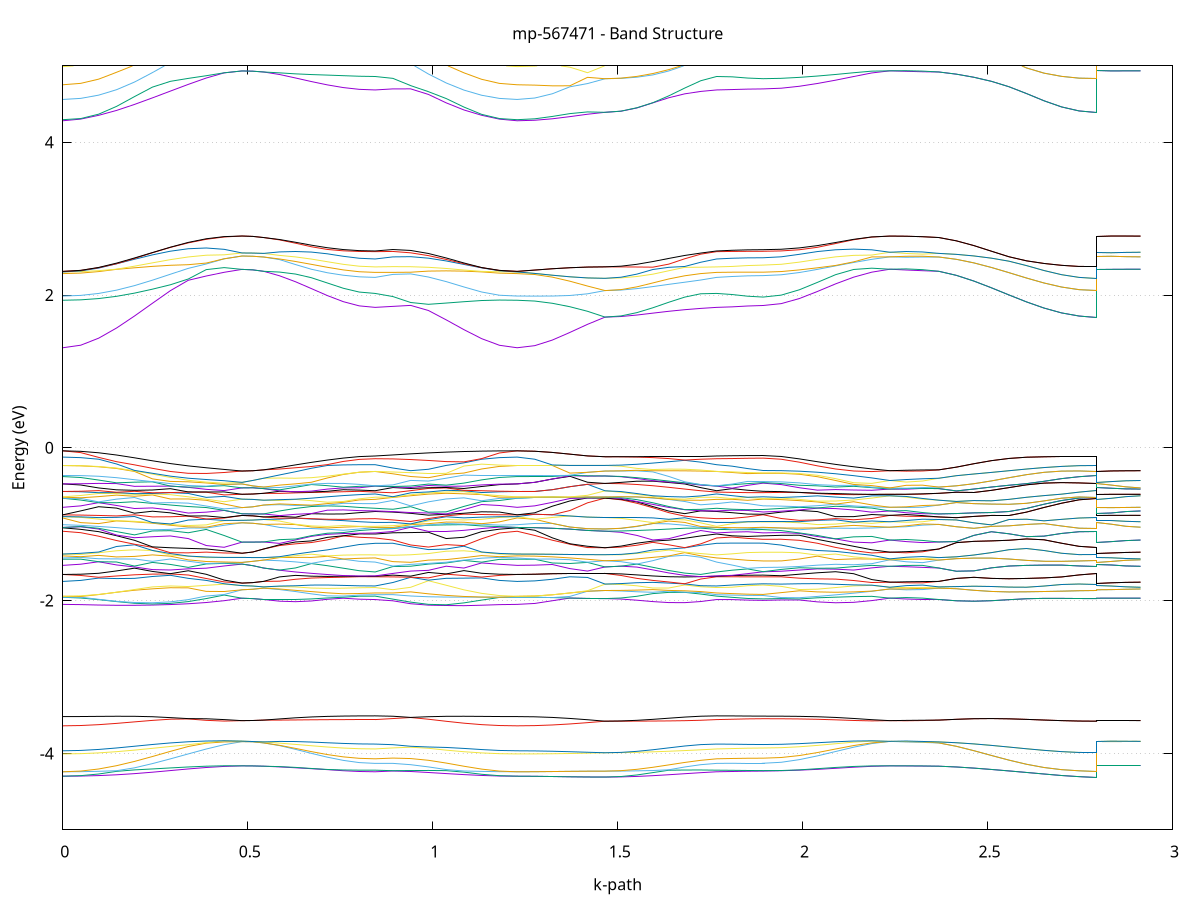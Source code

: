 set title 'mp-567471 - Band Structure'
set xlabel 'k-path'
set ylabel 'Energy (eV)'
set grid y
set yrange [-5:5]
set terminal png size 800,600
set output 'mp-567471_bands_gnuplot.png'
plot '-' using 1:2 with lines notitle, '-' using 1:2 with lines notitle, '-' using 1:2 with lines notitle, '-' using 1:2 with lines notitle, '-' using 1:2 with lines notitle, '-' using 1:2 with lines notitle, '-' using 1:2 with lines notitle, '-' using 1:2 with lines notitle, '-' using 1:2 with lines notitle, '-' using 1:2 with lines notitle, '-' using 1:2 with lines notitle, '-' using 1:2 with lines notitle, '-' using 1:2 with lines notitle, '-' using 1:2 with lines notitle, '-' using 1:2 with lines notitle, '-' using 1:2 with lines notitle, '-' using 1:2 with lines notitle, '-' using 1:2 with lines notitle, '-' using 1:2 with lines notitle, '-' using 1:2 with lines notitle, '-' using 1:2 with lines notitle, '-' using 1:2 with lines notitle, '-' using 1:2 with lines notitle, '-' using 1:2 with lines notitle, '-' using 1:2 with lines notitle, '-' using 1:2 with lines notitle, '-' using 1:2 with lines notitle, '-' using 1:2 with lines notitle, '-' using 1:2 with lines notitle, '-' using 1:2 with lines notitle, '-' using 1:2 with lines notitle, '-' using 1:2 with lines notitle, '-' using 1:2 with lines notitle, '-' using 1:2 with lines notitle, '-' using 1:2 with lines notitle, '-' using 1:2 with lines notitle, '-' using 1:2 with lines notitle, '-' using 1:2 with lines notitle, '-' using 1:2 with lines notitle, '-' using 1:2 with lines notitle, '-' using 1:2 with lines notitle, '-' using 1:2 with lines notitle, '-' using 1:2 with lines notitle, '-' using 1:2 with lines notitle, '-' using 1:2 with lines notitle, '-' using 1:2 with lines notitle, '-' using 1:2 with lines notitle, '-' using 1:2 with lines notitle, '-' using 1:2 with lines notitle, '-' using 1:2 with lines notitle, '-' using 1:2 with lines notitle, '-' using 1:2 with lines notitle, '-' using 1:2 with lines notitle, '-' using 1:2 with lines notitle, '-' using 1:2 with lines notitle, '-' using 1:2 with lines notitle, '-' using 1:2 with lines notitle, '-' using 1:2 with lines notitle, '-' using 1:2 with lines notitle, '-' using 1:2 with lines notitle, '-' using 1:2 with lines notitle, '-' using 1:2 with lines notitle, '-' using 1:2 with lines notitle, '-' using 1:2 with lines notitle, '-' using 1:2 with lines notitle, '-' using 1:2 with lines notitle, '-' using 1:2 with lines notitle, '-' using 1:2 with lines notitle, '-' using 1:2 with lines notitle, '-' using 1:2 with lines notitle, '-' using 1:2 with lines notitle, '-' using 1:2 with lines notitle, '-' using 1:2 with lines notitle, '-' using 1:2 with lines notitle, '-' using 1:2 with lines notitle, '-' using 1:2 with lines notitle, '-' using 1:2 with lines notitle, '-' using 1:2 with lines notitle, '-' using 1:2 with lines notitle, '-' using 1:2 with lines notitle, '-' using 1:2 with lines notitle, '-' using 1:2 with lines notitle, '-' using 1:2 with lines notitle, '-' using 1:2 with lines notitle, '-' using 1:2 with lines notitle, '-' using 1:2 with lines notitle, '-' using 1:2 with lines notitle, '-' using 1:2 with lines notitle, '-' using 1:2 with lines notitle, '-' using 1:2 with lines notitle, '-' using 1:2 with lines notitle, '-' using 1:2 with lines notitle, '-' using 1:2 with lines notitle, '-' using 1:2 with lines notitle, '-' using 1:2 with lines notitle, '-' using 1:2 with lines notitle, '-' using 1:2 with lines notitle, '-' using 1:2 with lines notitle, '-' using 1:2 with lines notitle, '-' using 1:2 with lines notitle, '-' using 1:2 with lines notitle, '-' using 1:2 with lines notitle, '-' using 1:2 with lines notitle, '-' using 1:2 with lines notitle, '-' using 1:2 with lines notitle, '-' using 1:2 with lines notitle, '-' using 1:2 with lines notitle, '-' using 1:2 with lines notitle, '-' using 1:2 with lines notitle, '-' using 1:2 with lines notitle, '-' using 1:2 with lines notitle, '-' using 1:2 with lines notitle, '-' using 1:2 with lines notitle, '-' using 1:2 with lines notitle, '-' using 1:2 with lines notitle, '-' using 1:2 with lines notitle, '-' using 1:2 with lines notitle, '-' using 1:2 with lines notitle, '-' using 1:2 with lines notitle, '-' using 1:2 with lines notitle, '-' using 1:2 with lines notitle, '-' using 1:2 with lines notitle, '-' using 1:2 with lines notitle, '-' using 1:2 with lines notitle, '-' using 1:2 with lines notitle, '-' using 1:2 with lines notitle, '-' using 1:2 with lines notitle, '-' using 1:2 with lines notitle, '-' using 1:2 with lines notitle, '-' using 1:2 with lines notitle, '-' using 1:2 with lines notitle, '-' using 1:2 with lines notitle, '-' using 1:2 with lines notitle, '-' using 1:2 with lines notitle, '-' using 1:2 with lines notitle, '-' using 1:2 with lines notitle, '-' using 1:2 with lines notitle, '-' using 1:2 with lines notitle, '-' using 1:2 with lines notitle, '-' using 1:2 with lines notitle, '-' using 1:2 with lines notitle, '-' using 1:2 with lines notitle, '-' using 1:2 with lines notitle, '-' using 1:2 with lines notitle, '-' using 1:2 with lines notitle, '-' using 1:2 with lines notitle, '-' using 1:2 with lines notitle, '-' using 1:2 with lines notitle, '-' using 1:2 with lines notitle, '-' using 1:2 with lines notitle, '-' using 1:2 with lines notitle, '-' using 1:2 with lines notitle, '-' using 1:2 with lines notitle, '-' using 1:2 with lines notitle, '-' using 1:2 with lines notitle, '-' using 1:2 with lines notitle, '-' using 1:2 with lines notitle, '-' using 1:2 with lines notitle, '-' using 1:2 with lines notitle, '-' using 1:2 with lines notitle, '-' using 1:2 with lines notitle, '-' using 1:2 with lines notitle, '-' using 1:2 with lines notitle, '-' using 1:2 with lines notitle, '-' using 1:2 with lines notitle, '-' using 1:2 with lines notitle, '-' using 1:2 with lines notitle, '-' using 1:2 with lines notitle, '-' using 1:2 with lines notitle, '-' using 1:2 with lines notitle, '-' using 1:2 with lines notitle, '-' using 1:2 with lines notitle, '-' using 1:2 with lines notitle, '-' using 1:2 with lines notitle, '-' using 1:2 with lines notitle, '-' using 1:2 with lines notitle, '-' using 1:2 with lines notitle, '-' using 1:2 with lines notitle, '-' using 1:2 with lines notitle, '-' using 1:2 with lines notitle, '-' using 1:2 with lines notitle, '-' using 1:2 with lines notitle, '-' using 1:2 with lines notitle, '-' using 1:2 with lines notitle, '-' using 1:2 with lines notitle, '-' using 1:2 with lines notitle, '-' using 1:2 with lines notitle, '-' using 1:2 with lines notitle, '-' using 1:2 with lines notitle, '-' using 1:2 with lines notitle, '-' using 1:2 with lines notitle, '-' using 1:2 with lines notitle
0.000000 -11.817515
0.048466 -11.815315
0.096933 -11.808815
0.145399 -11.798215
0.193865 -11.783615
0.242332 -11.765615
0.290798 -11.744615
0.339264 -11.721315
0.387731 -11.696915
0.436197 -11.673015
0.484663 -11.653015
0.484663 -11.653015
0.513801 -11.654615
0.542939 -11.659715
0.542939 -11.659715
0.586010 -11.673415
0.629082 -11.686515
0.672154 -11.698115
0.715225 -11.707515
0.758297 -11.714515
0.801369 -11.718815
0.844440 -11.720215
0.844440 -11.720215
0.892430 -11.730915
0.940419 -11.749115
0.988409 -11.767915
1.036398 -11.784815
1.084388 -11.798715
1.132377 -11.809015
1.180367 -11.815415
1.228356 -11.817515
1.228356 -11.817515
1.275890 -11.815515
1.323425 -11.809515
1.370959 -11.799615
1.418494 -11.786215
1.466028 -11.769615
1.466028 -11.769615
1.509100 -11.768115
1.552172 -11.763915
1.595243 -11.757015
1.638315 -11.747715
1.681387 -11.736215
1.724458 -11.724015
1.767530 -11.720215
1.767530 -11.720215
1.809456 -11.723415
1.851382 -11.726315
1.893308 -11.727415
1.893308 -11.727415
1.942266 -11.725415
1.991224 -11.719715
2.040183 -11.710315
2.089141 -11.697915
2.138099 -11.683015
2.187058 -11.667015
2.236016 -11.652815
2.236016 -11.652815
2.280135 -11.656515
2.324253 -11.658915
2.368372 -11.659715
2.368372 -11.659715
2.415749 -11.673815
2.463125 -11.691715
2.510501 -11.709915
2.557878 -11.726915
2.605254 -11.741615
2.652630 -11.753615
2.700007 -11.762415
2.747383 -11.767815
2.794760 -11.769615
2.794760 -11.653015
2.834372 -11.652915
2.873984 -11.652815
2.913596 -11.652815
e
0.000000 -11.677415
0.048466 -11.676315
0.096933 -11.673115
0.145399 -11.668015
0.193865 -11.661515
0.242332 -11.654015
0.290798 -11.646615
0.339264 -11.640715
0.387731 -11.637915
0.436197 -11.641015
0.484663 -11.652915
0.484663 -11.652915
0.513801 -11.654515
0.542939 -11.659515
0.542939 -11.659515
0.586010 -11.665015
0.629082 -11.675615
0.672154 -11.686415
0.715225 -11.695615
0.758297 -11.702615
0.801369 -11.707015
0.844440 -11.708515
0.844440 -11.708515
0.892430 -11.692015
0.940419 -11.677215
0.988409 -11.667815
1.036398 -11.666215
1.084388 -11.669415
1.132377 -11.673415
1.180367 -11.676315
1.228356 -11.677415
1.228356 -11.677415
1.275890 -11.687115
1.323425 -11.707015
1.370959 -11.729015
1.418494 -11.750215
1.466028 -11.769515
1.466028 -11.769515
1.509100 -11.768015
1.552172 -11.763315
1.595243 -11.755815
1.638315 -11.746015
1.681387 -11.734615
1.724458 -11.722915
1.767530 -11.708515
1.767530 -11.708515
1.809456 -11.703015
1.851382 -11.700415
1.893308 -11.700015
1.893308 -11.700015
1.942266 -11.698115
1.991224 -11.692515
2.040183 -11.683515
2.089141 -11.671815
2.138099 -11.658815
2.187058 -11.649115
2.236016 -11.652715
2.236016 -11.652715
2.280135 -11.650715
2.324253 -11.652915
2.368372 -11.659515
2.368372 -11.659515
2.415749 -11.673715
2.463125 -11.691615
2.510501 -11.709915
2.557878 -11.726815
2.605254 -11.741615
2.652630 -11.753515
2.700007 -11.762315
2.747383 -11.767715
2.794760 -11.769515
2.794760 -11.652915
2.834372 -11.652815
2.873984 -11.652715
2.913596 -11.652715
e
0.000000 -11.619415
0.048466 -11.618215
0.096933 -11.614915
0.145399 -11.609615
0.193865 -11.602415
0.242332 -11.594015
0.290798 -11.593515
0.339264 -11.597315
0.387731 -11.599715
0.436197 -11.600415
0.484663 -11.599615
0.484663 -11.599615
0.513801 -11.604615
0.542939 -11.610115
0.542939 -11.610115
0.586010 -11.622415
0.629082 -11.634315
0.672154 -11.644815
0.715225 -11.653415
0.758297 -11.659715
0.801369 -11.663615
0.844440 -11.664915
0.844440 -11.664915
0.892430 -11.657515
0.940419 -11.640015
0.988409 -11.619715
1.036398 -11.604415
1.084388 -11.610015
1.132377 -11.615115
1.180367 -11.618315
1.228356 -11.619415
1.228356 -11.619415
1.275890 -11.610615
1.323425 -11.593715
1.370959 -11.577615
1.418494 -11.565615
1.466028 -11.558115
1.466028 -11.558115
1.509100 -11.564915
1.552172 -11.579615
1.595243 -11.598015
1.638315 -11.618115
1.681387 -11.638415
1.724458 -11.656115
1.767530 -11.664915
1.767530 -11.664915
1.809456 -11.661615
1.851382 -11.652015
1.893308 -11.644315
1.893308 -11.644315
1.942266 -11.642815
1.991224 -11.638415
2.040183 -11.631415
2.089141 -11.622315
2.138099 -11.613215
2.187058 -11.609815
2.236016 -11.604715
2.236016 -11.604715
2.280135 -11.608115
2.324253 -11.610015
2.368372 -11.610115
2.368372 -11.610115
2.415749 -11.613315
2.463125 -11.611015
2.510501 -11.605415
2.557878 -11.597915
2.605254 -11.588915
2.652630 -11.579315
2.700007 -11.569915
2.747383 -11.561915
2.794760 -11.558115
2.794760 -11.599615
2.834372 -11.601415
2.873984 -11.603815
2.913596 -11.604715
e
0.000000 -11.549415
0.048466 -11.556715
0.096933 -11.565615
0.145399 -11.574015
0.193865 -11.581615
0.242332 -11.588215
0.290798 -11.587215
0.339264 -11.589015
0.387731 -11.593515
0.436197 -11.597215
0.484663 -11.599515
0.484663 -11.599515
0.513801 -11.604615
0.542939 -11.610115
0.542939 -11.610115
0.586010 -11.601115
0.629082 -11.586015
0.672154 -11.579315
0.715225 -11.583715
0.758297 -11.587615
0.801369 -11.590115
0.844440 -11.591015
0.844440 -11.591015
0.892430 -11.601315
0.940419 -11.608815
0.988409 -11.609715
1.036398 -11.601615
1.084388 -11.587915
1.132377 -11.572615
1.180367 -11.558515
1.228356 -11.549415
1.228356 -11.549415
1.275890 -11.549515
1.323425 -11.550215
1.370959 -11.551515
1.418494 -11.553815
1.466028 -11.558015
1.466028 -11.558015
1.509100 -11.557215
1.552172 -11.554515
1.595243 -11.555215
1.638315 -11.562515
1.681387 -11.571315
1.724458 -11.581015
1.767530 -11.591015
1.767530 -11.591015
1.809456 -11.599815
1.851382 -11.613415
1.893308 -11.622215
1.893308 -11.622215
1.942266 -11.620915
1.991224 -11.617015
2.040183 -11.610915
2.089141 -11.603115
2.138099 -11.595315
2.187058 -11.594315
2.236016 -11.604715
2.236016 -11.604715
2.280135 -11.598715
2.324253 -11.601615
2.368372 -11.610115
2.368372 -11.610115
2.415749 -11.613215
2.463125 -11.610915
2.510501 -11.605415
2.557878 -11.597815
2.605254 -11.588915
2.652630 -11.579315
2.700007 -11.569815
2.747383 -11.561815
2.794760 -11.558015
2.794760 -11.599515
2.834372 -11.601415
2.873984 -11.603715
2.913596 -11.604715
e
0.000000 -11.547115
0.048466 -11.548715
0.096933 -11.555415
0.145399 -11.562215
0.193865 -11.568115
0.242332 -11.574315
0.290798 -11.581015
0.339264 -11.586815
0.387731 -11.591015
0.436197 -11.592715
0.484663 -11.590215
0.484663 -11.590215
0.513801 -11.583815
0.542939 -11.574315
0.542939 -11.574315
0.586010 -11.570515
0.629082 -11.572515
0.672154 -11.567115
0.715225 -11.561115
0.758297 -11.565015
0.801369 -11.567415
0.844440 -11.568215
0.844440 -11.568215
0.892430 -11.576815
0.940419 -11.585815
0.988409 -11.594415
1.036398 -11.597115
1.084388 -11.579115
1.132377 -11.562815
1.180367 -11.551315
1.228356 -11.547115
1.228356 -11.547115
1.275890 -11.547115
1.323425 -11.547215
1.370959 -11.547315
1.418494 -11.547315
1.466028 -11.547415
1.466028 -11.547415
1.509100 -11.546415
1.552172 -11.549315
1.595243 -11.550015
1.638315 -11.551115
1.681387 -11.555515
1.724458 -11.561315
1.767530 -11.568215
1.767530 -11.568215
1.809456 -11.565915
1.851382 -11.560215
1.893308 -11.557515
1.893308 -11.557515
1.942266 -11.556615
1.991224 -11.554015
2.040183 -11.552315
2.089141 -11.569115
2.138099 -11.584415
2.187058 -11.588115
2.236016 -11.580515
2.236016 -11.580515
2.280135 -11.587615
2.324253 -11.585615
2.368372 -11.574315
2.368372 -11.574315
2.415749 -11.561515
2.463125 -11.554215
2.510501 -11.550615
2.557878 -11.548615
2.605254 -11.547315
2.652630 -11.546415
2.700007 -11.545715
2.747383 -11.546115
2.794760 -11.547415
2.794760 -11.590215
2.834372 -11.587415
2.873984 -11.582815
2.913596 -11.580515
e
0.000000 -11.547015
0.048466 -11.548615
0.096933 -11.553315
0.145399 -11.559815
0.193865 -11.567015
0.242332 -11.572415
0.290798 -11.575415
0.339264 -11.574615
0.387731 -11.574915
0.436197 -11.582015
0.484663 -11.590215
0.484663 -11.590215
0.513801 -11.583715
0.542939 -11.574315
0.542939 -11.574315
0.586010 -11.561215
0.629082 -11.552115
0.672154 -11.556115
0.715225 -11.551315
0.758297 -11.537615
0.801369 -11.529215
0.844440 -11.526915
0.844440 -11.526915
0.892430 -11.522715
0.940419 -11.521315
0.988409 -11.523015
1.036398 -11.529315
1.084388 -11.536715
1.132377 -11.542315
1.180367 -11.545815
1.228356 -11.547015
1.228356 -11.547015
1.275890 -11.547015
1.323425 -11.547115
1.370959 -11.547215
1.418494 -11.547315
1.466028 -11.547415
1.466028 -11.547415
1.509100 -11.546415
1.552172 -11.546415
1.595243 -11.548015
1.638315 -11.544615
1.681387 -11.538515
1.724458 -11.532315
1.767530 -11.526915
1.767530 -11.526915
1.809456 -11.526515
1.851382 -11.528015
1.893308 -11.529215
1.893308 -11.529215
1.942266 -11.530815
1.991224 -11.538215
2.040183 -11.550115
2.089141 -11.547215
2.138099 -11.563015
2.187058 -11.574715
2.236016 -11.580415
2.236016 -11.580415
2.280135 -11.577715
2.324253 -11.575815
2.368372 -11.574315
2.368372 -11.574315
2.415749 -11.561415
2.463125 -11.554215
2.510501 -11.550615
2.557878 -11.548615
2.605254 -11.547315
2.652630 -11.546315
2.700007 -11.545615
2.747383 -11.546115
2.794760 -11.547415
2.794760 -11.590215
2.834372 -11.587415
2.873984 -11.582715
2.913596 -11.580415
e
0.000000 -11.545115
0.048466 -11.548515
0.096933 -11.552715
0.145399 -11.558615
0.193865 -11.565515
0.242332 -11.572115
0.290798 -11.574515
0.339264 -11.568315
0.387731 -11.557015
0.436197 -11.545115
0.484663 -11.536015
0.484663 -11.536015
0.513801 -11.536115
0.542939 -11.536515
0.542939 -11.536515
0.586010 -11.541515
0.629082 -11.543315
0.672154 -11.532715
0.715225 -11.522315
0.758297 -11.517415
0.801369 -11.512815
0.844440 -11.509215
0.844440 -11.509215
0.892430 -11.504915
0.940419 -11.511315
0.988409 -11.520515
1.036398 -11.527715
1.084388 -11.535015
1.132377 -11.540515
1.180367 -11.543915
1.228356 -11.545115
1.228356 -11.545115
1.275890 -11.545115
1.323425 -11.545015
1.370959 -11.544915
1.418494 -11.544815
1.466028 -11.544715
1.466028 -11.544715
1.509100 -11.545915
1.552172 -11.543615
1.595243 -11.539015
1.638315 -11.532815
1.681387 -11.525415
1.724458 -11.517215
1.767530 -11.509215
1.767530 -11.509215
1.809456 -11.507115
1.851382 -11.505515
1.893308 -11.504815
1.893308 -11.504815
1.942266 -11.511215
1.991224 -11.518015
2.040183 -11.529515
2.089141 -11.544315
2.138099 -11.544815
2.187058 -11.551615
2.236016 -11.552315
2.236016 -11.552315
2.280135 -11.549015
2.324253 -11.542715
2.368372 -11.536515
2.368372 -11.536515
2.415749 -11.537115
2.463125 -11.537915
2.510501 -11.538815
2.557878 -11.539915
2.605254 -11.541215
2.652630 -11.542515
2.700007 -11.544015
2.747383 -11.544915
2.794760 -11.544715
2.794760 -11.536015
2.834372 -11.542715
2.873984 -11.549315
2.913596 -11.552315
e
0.000000 -11.545015
0.048466 -11.537815
0.096933 -11.529315
0.145399 -11.521615
0.193865 -11.515315
0.242332 -11.511015
0.290798 -11.509415
0.339264 -11.524215
0.387731 -11.540715
0.436197 -11.544015
0.484663 -11.536015
0.484663 -11.536015
0.513801 -11.536115
0.542939 -11.536415
0.542939 -11.536415
0.586010 -11.534815
0.629082 -11.529215
0.672154 -11.523815
0.715225 -11.520315
0.758297 -11.514415
0.801369 -11.509515
0.844440 -11.507915
0.844440 -11.507915
0.892430 -11.504815
0.940419 -11.510315
0.988409 -11.519115
1.036398 -11.527015
1.084388 -11.531915
1.132377 -11.536615
1.180367 -11.540715
1.228356 -11.545015
1.228356 -11.545015
1.275890 -11.545015
1.323425 -11.544915
1.370959 -11.544815
1.418494 -11.544815
1.466028 -11.544715
1.466028 -11.544715
1.509100 -11.543815
1.552172 -11.541015
1.595243 -11.536615
1.638315 -11.530615
1.681387 -11.523415
1.724458 -11.515415
1.767530 -11.507915
1.767530 -11.507915
1.809456 -11.506115
1.851382 -11.504915
1.893308 -11.504615
1.893308 -11.504615
1.942266 -11.507615
1.991224 -11.516315
2.040183 -11.521615
2.089141 -11.526315
2.138099 -11.534115
2.187058 -11.544015
2.236016 -11.552215
2.236016 -11.552215
2.280135 -11.548615
2.324253 -11.540415
2.368372 -11.536415
2.368372 -11.536415
2.415749 -11.537015
2.463125 -11.537715
2.510501 -11.538715
2.557878 -11.539815
2.605254 -11.541115
2.652630 -11.542415
2.700007 -11.543915
2.747383 -11.544815
2.794760 -11.544715
2.794760 -11.536015
2.834372 -11.542615
2.873984 -11.549215
2.913596 -11.552215
e
0.000000 -11.525215
0.048466 -11.521415
0.096933 -11.513715
0.145399 -11.505215
0.193865 -11.497215
0.242332 -11.491715
0.290798 -11.504315
0.339264 -11.510915
0.387731 -11.515815
0.436197 -11.523915
0.484663 -11.533715
0.484663 -11.533715
0.513801 -11.533015
0.542939 -11.530615
0.542939 -11.530615
0.586010 -11.524915
0.629082 -11.517715
0.672154 -11.508815
0.715225 -11.499015
0.758297 -11.490515
0.801369 -11.488815
0.844440 -11.491815
0.844440 -11.491815
0.892430 -11.491915
0.940419 -11.494115
0.988409 -11.497515
1.036398 -11.501815
1.084388 -11.507315
1.132377 -11.514115
1.180367 -11.521415
1.228356 -11.525215
1.228356 -11.525215
1.275890 -11.524615
1.323425 -11.522515
1.370959 -11.518515
1.418494 -11.512515
1.466028 -11.505815
1.466028 -11.505815
1.509100 -11.505315
1.552172 -11.503915
1.595243 -11.501715
1.638315 -11.499015
1.681387 -11.496115
1.724458 -11.493415
1.767530 -11.491815
1.767530 -11.491815
1.809456 -11.492815
1.851382 -11.494715
1.893308 -11.495415
1.893308 -11.495415
1.942266 -11.490115
1.991224 -11.497215
2.040183 -11.508615
2.089141 -11.520715
2.138099 -11.528515
2.187058 -11.526215
2.236016 -11.520615
2.236016 -11.520615
2.280135 -11.524215
2.324253 -11.529915
2.368372 -11.530615
2.368372 -11.530615
2.415749 -11.522515
2.463125 -11.509015
2.510501 -11.493615
2.557878 -11.483215
2.605254 -11.485815
2.652630 -11.491715
2.700007 -11.498215
2.747383 -11.503615
2.794760 -11.505815
2.794760 -11.533715
2.834372 -11.527715
2.873984 -11.522615
2.913596 -11.520615
e
0.000000 -11.490615
0.048466 -11.489315
0.096933 -11.486015
0.145399 -11.481615
0.193865 -11.477115
0.242332 -11.480715
0.290798 -11.483715
0.339264 -11.496715
0.387731 -11.510415
0.436197 -11.523615
0.484663 -11.533615
0.484663 -11.533615
0.513801 -11.532915
0.542939 -11.530615
0.542939 -11.530615
0.586010 -11.523015
0.629082 -11.513715
0.672154 -11.504515
0.715225 -11.496015
0.758297 -11.488715
0.801369 -11.483415
0.844440 -11.481215
0.844440 -11.481215
0.892430 -11.485015
0.940419 -11.479115
0.988409 -11.477015
1.036398 -11.479815
1.084388 -11.483115
1.132377 -11.486515
1.180367 -11.489415
1.228356 -11.490615
1.228356 -11.490615
1.275890 -11.491115
1.323425 -11.492615
1.370959 -11.495415
1.418494 -11.499715
1.466028 -11.505715
1.466028 -11.505715
1.509100 -11.502715
1.552172 -11.496215
1.595243 -11.489615
1.638315 -11.484315
1.681387 -11.480415
1.724458 -11.477615
1.767530 -11.481215
1.767530 -11.481215
1.809456 -11.483115
1.851382 -11.484515
1.893308 -11.485015
1.893308 -11.485015
1.942266 -11.488515
1.991224 -11.491215
2.040183 -11.497815
2.089141 -11.504415
2.138099 -11.509815
2.187058 -11.515015
2.236016 -11.520615
2.236016 -11.520615
2.280135 -11.520915
2.324253 -11.524915
2.368372 -11.530615
2.368372 -11.530615
2.415749 -11.522415
2.463125 -11.508915
2.510501 -11.493515
2.557878 -11.483115
2.605254 -11.485715
2.652630 -11.491615
2.700007 -11.498115
2.747383 -11.503515
2.794760 -11.505715
2.794760 -11.533615
2.834372 -11.527615
2.873984 -11.522515
2.913596 -11.520615
e
0.000000 -11.458815
0.048466 -11.457615
0.096933 -11.454415
0.145399 -11.455315
0.193865 -11.467015
0.242332 -11.473815
0.290798 -11.480515
0.339264 -11.475215
0.387731 -11.470715
0.436197 -11.467515
0.484663 -11.465515
0.484663 -11.465515
0.513801 -11.465715
0.542939 -11.466315
0.542939 -11.466315
0.586010 -11.468015
0.629082 -11.470415
0.672154 -11.473315
0.715225 -11.476915
0.758297 -11.481415
0.801369 -11.482615
0.844440 -11.480815
0.844440 -11.480815
0.892430 -11.484515
0.940419 -11.478215
0.988409 -11.469815
1.036398 -11.460815
1.084388 -11.453015
1.132377 -11.454715
1.180367 -11.457715
1.228356 -11.458815
1.228356 -11.458815
1.275890 -11.458315
1.323425 -11.456715
1.370959 -11.453715
1.418494 -11.449015
1.466028 -11.442415
1.466028 -11.442415
1.509100 -11.443015
1.552172 -11.446015
1.595243 -11.450815
1.638315 -11.457215
1.681387 -11.464915
1.724458 -11.473315
1.767530 -11.480815
1.767530 -11.480815
1.809456 -11.482815
1.851382 -11.484215
1.893308 -11.484715
1.893308 -11.484715
1.942266 -11.486515
1.991224 -11.483815
2.040183 -11.479315
2.089141 -11.476015
2.138099 -11.473215
2.187058 -11.470515
2.236016 -11.468115
2.236016 -11.468115
2.280135 -11.468315
2.324253 -11.467415
2.368372 -11.466315
2.368372 -11.466315
2.415749 -11.467915
2.463125 -11.470315
2.510501 -11.473215
2.557878 -11.472815
2.605254 -11.462915
2.652630 -11.453615
2.700007 -11.447015
2.747383 -11.443215
2.794760 -11.442415
2.794760 -11.465515
2.834372 -11.466115
2.873984 -11.467415
2.913596 -11.468115
e
0.000000 -11.442115
0.048466 -11.443415
0.096933 -11.447615
0.145399 -11.453015
0.193865 -11.461315
0.242332 -11.470715
0.290798 -11.469215
0.339264 -11.466715
0.387731 -11.465215
0.436197 -11.464715
0.484663 -11.465415
0.484663 -11.465415
0.513801 -11.465615
0.542939 -11.466215
0.542939 -11.466215
0.586010 -11.466715
0.629082 -11.467915
0.672154 -11.469615
0.715225 -11.471415
0.758297 -11.473215
0.801369 -11.474815
0.844440 -11.475715
0.844440 -11.475715
0.892430 -11.474815
0.940419 -11.475315
0.988409 -11.469015
1.036398 -11.460115
1.084388 -11.452515
1.132377 -11.447015
1.180367 -11.443315
1.228356 -11.442115
1.228356 -11.442115
1.275890 -11.442015
1.323425 -11.442015
1.370959 -11.442015
1.418494 -11.442015
1.466028 -11.442415
1.466028 -11.442415
1.509100 -11.442915
1.552172 -11.445915
1.595243 -11.450615
1.638315 -11.457015
1.681387 -11.464515
1.724458 -11.472815
1.767530 -11.475715
1.767530 -11.475715
1.809456 -11.474415
1.851382 -11.472615
1.893308 -11.471915
1.893308 -11.471915
1.942266 -11.471115
1.991224 -11.469315
2.040183 -11.467615
2.089141 -11.466215
2.138099 -11.465715
2.187058 -11.466315
2.236016 -11.468015
2.236016 -11.468015
2.280135 -11.466615
2.324253 -11.465415
2.368372 -11.466215
2.368372 -11.466215
2.415749 -11.467815
2.463125 -11.470215
2.510501 -11.473115
2.557878 -11.472715
2.605254 -11.462915
2.652630 -11.453515
2.700007 -11.446915
2.747383 -11.443115
2.794760 -11.442415
2.794760 -11.465415
2.834372 -11.466015
2.873984 -11.467315
2.913596 -11.468015
e
0.000000 -11.441815
0.048466 -11.443115
0.096933 -11.446915
0.145399 -11.450015
0.193865 -11.445015
0.242332 -11.440115
0.290798 -11.435715
0.339264 -11.432015
0.387731 -11.429015
0.436197 -11.426615
0.484663 -11.424815
0.484663 -11.424815
0.513801 -11.424715
0.542939 -11.424515
0.542939 -11.424515
0.586010 -11.425515
0.629082 -11.426915
0.672154 -11.428615
0.715225 -11.430515
0.758297 -11.432215
0.801369 -11.433415
0.844440 -11.433915
0.844440 -11.433915
0.892430 -11.435715
0.940419 -11.438915
0.988409 -11.442715
1.036398 -11.446715
1.084388 -11.450815
1.132377 -11.446715
1.180367 -11.443115
1.228356 -11.441815
1.228356 -11.441815
1.275890 -11.441815
1.323425 -11.441915
1.370959 -11.441915
1.418494 -11.441915
1.466028 -11.442015
1.466028 -11.442015
1.509100 -11.442115
1.552172 -11.441015
1.595243 -11.439315
1.638315 -11.437215
1.681387 -11.435115
1.724458 -11.433815
1.767530 -11.433915
1.767530 -11.433915
1.809456 -11.434515
1.851382 -11.435215
1.893308 -11.435415
1.893308 -11.435415
1.942266 -11.434815
1.991224 -11.433115
2.040183 -11.430815
2.089141 -11.428415
2.138099 -11.426215
2.187058 -11.424515
2.236016 -11.423115
2.236016 -11.423115
2.280135 -11.423915
2.324253 -11.424615
2.368372 -11.424515
2.368372 -11.424515
2.415749 -11.424315
2.463125 -11.425115
2.510501 -11.427515
2.557878 -11.431015
2.605254 -11.434715
2.652630 -11.438015
2.700007 -11.440515
2.747383 -11.441915
2.794760 -11.442015
2.794760 -11.424815
2.834372 -11.424415
2.873984 -11.423615
2.913596 -11.423115
e
0.000000 -11.412615
0.048466 -11.412515
0.096933 -11.412215
0.145399 -11.411715
0.193865 -11.411015
0.242332 -11.410315
0.290798 -11.412615
0.339264 -11.417015
0.387731 -11.420415
0.436197 -11.422815
0.484663 -11.424615
0.484663 -11.424615
0.513801 -11.424615
0.542939 -11.424415
0.542939 -11.424415
0.586010 -11.423115
0.629082 -11.421815
0.672154 -11.420815
0.715225 -11.420515
0.758297 -11.421915
0.801369 -11.424115
0.844440 -11.425115
0.844440 -11.425115
0.892430 -11.423215
0.940419 -11.419715
0.988409 -11.413815
1.036398 -11.411515
1.084388 -11.411815
1.132377 -11.412215
1.180367 -11.412515
1.228356 -11.412615
1.228356 -11.412615
1.275890 -11.414315
1.323425 -11.419115
1.370959 -11.426215
1.418494 -11.434415
1.466028 -11.441915
1.466028 -11.441915
1.509100 -11.442015
1.552172 -11.440615
1.595243 -11.438315
1.638315 -11.435315
1.681387 -11.431815
1.724458 -11.428115
1.767530 -11.425115
1.767530 -11.425115
1.809456 -11.424015
1.851382 -11.423215
1.893308 -11.423015
1.893308 -11.423015
1.942266 -11.421515
1.991224 -11.418215
2.040183 -11.416315
2.089141 -11.417715
2.138099 -11.419715
2.187058 -11.421515
2.236016 -11.423015
2.236016 -11.423015
2.280135 -11.423115
2.324253 -11.423815
2.368372 -11.424415
2.368372 -11.424415
2.415749 -11.424215
2.463125 -11.425015
2.510501 -11.427515
2.557878 -11.431015
2.605254 -11.434715
2.652630 -11.438015
2.700007 -11.440515
2.747383 -11.441915
2.794760 -11.441915
2.794760 -11.424615
2.834372 -11.424215
2.873984 -11.423415
2.913596 -11.423015
e
0.000000 -11.389815
0.048466 -11.390715
0.096933 -11.393315
0.145399 -11.397115
0.193865 -11.401915
0.242332 -11.407315
0.290798 -11.409715
0.339264 -11.409115
0.387731 -11.408715
0.436197 -11.408515
0.484663 -11.408415
0.484663 -11.408415
0.513801 -11.408515
0.542939 -11.408815
0.542939 -11.408815
0.586010 -11.409615
0.629082 -11.411115
0.672154 -11.413215
0.715225 -11.415515
0.758297 -11.416515
0.801369 -11.416615
0.844440 -11.416515
0.844440 -11.416515
0.892430 -11.414115
0.940419 -11.410615
0.988409 -11.411115
1.036398 -11.406815
1.084388 -11.399915
1.132377 -11.394315
1.180367 -11.390815
1.228356 -11.389815
1.228356 -11.389815
1.275890 -11.389715
1.323425 -11.389515
1.370959 -11.389315
1.418494 -11.389215
1.466028 -11.389215
1.466028 -11.389215
1.509100 -11.390215
1.552172 -11.393015
1.595243 -11.397415
1.638315 -11.403015
1.681387 -11.408915
1.724458 -11.414115
1.767530 -11.416515
1.767530 -11.416515
1.809456 -11.416015
1.851382 -11.414415
1.893308 -11.412615
1.893308 -11.412615
1.942266 -11.412815
1.991224 -11.413615
2.040183 -11.413315
2.089141 -11.411015
2.138099 -11.410315
2.187058 -11.409715
2.236016 -11.409115
2.236016 -11.409115
2.280135 -11.409115
2.324253 -11.408915
2.368372 -11.408815
2.368372 -11.408815
2.415749 -11.409515
2.463125 -11.409315
2.510501 -11.407615
2.557878 -11.404515
2.605254 -11.400615
2.652630 -11.396515
2.700007 -11.392715
2.747383 -11.390115
2.794760 -11.389215
2.794760 -11.408415
2.834372 -11.408515
2.873984 -11.408915
2.913596 -11.409115
e
0.000000 -11.389315
0.048466 -11.390415
0.096933 -11.393215
0.145399 -11.397015
0.193865 -11.400715
0.242332 -11.403615
0.290798 -11.405615
0.339264 -11.406915
0.387731 -11.407715
0.436197 -11.408115
0.484663 -11.408215
0.484663 -11.408215
0.513801 -11.408415
0.542939 -11.408715
0.542939 -11.408715
0.586010 -11.408915
0.629082 -11.408715
0.672154 -11.408315
0.715225 -11.407915
0.758297 -11.407715
0.801369 -11.407715
0.844440 -11.407715
0.844440 -11.407715
0.892430 -11.409715
0.940419 -11.409415
0.988409 -11.404315
1.036398 -11.399515
1.084388 -11.395415
1.132377 -11.392315
1.180367 -11.390215
1.228356 -11.389315
1.228356 -11.389315
1.275890 -11.389315
1.323425 -11.389215
1.370959 -11.389215
1.418494 -11.389215
1.466028 -11.389215
1.466028 -11.389215
1.509100 -11.389815
1.552172 -11.391515
1.595243 -11.394215
1.638315 -11.397615
1.681387 -11.401315
1.724458 -11.404915
1.767530 -11.407715
1.767530 -11.407715
1.809456 -11.408715
1.851382 -11.410215
1.893308 -11.411915
1.893308 -11.411915
1.942266 -11.411815
1.991224 -11.411615
2.040183 -11.411315
2.089141 -11.410815
2.138099 -11.409315
2.187058 -11.408815
2.236016 -11.409015
2.236016 -11.409015
2.280135 -11.408715
2.324253 -11.408515
2.368372 -11.408715
2.368372 -11.408715
2.415749 -11.409415
2.463125 -11.409315
2.510501 -11.407615
2.557878 -11.404515
2.605254 -11.400615
2.652630 -11.396515
2.700007 -11.392715
2.747383 -11.390115
2.794760 -11.389215
2.794760 -11.408215
2.834372 -11.408415
2.873984 -11.408815
2.913596 -11.409015
e
0.000000 -6.081515
0.048466 -6.081115
0.096933 -6.079815
0.145399 -6.077615
0.193865 -6.074615
0.242332 -6.070715
0.290798 -6.066215
0.339264 -6.061215
0.387731 -6.056415
0.436197 -6.052615
0.484663 -6.051115
0.484663 -6.051115
0.513801 -6.051715
0.542939 -6.053315
0.542939 -6.053315
0.586010 -6.056915
0.629082 -6.062615
0.672154 -6.068515
0.715225 -6.073515
0.758297 -6.077615
0.801369 -6.080215
0.844440 -6.081015
0.844440 -6.081015
0.892430 -6.080915
0.940419 -6.080915
0.988409 -6.080915
1.036398 -6.081015
1.084388 -6.081215
1.132377 -6.081315
1.180367 -6.081515
1.228356 -6.081515
1.228356 -6.081515
1.275890 -6.081815
1.323425 -6.082115
1.370959 -6.082315
1.418494 -6.082415
1.466028 -6.082515
1.466028 -6.082515
1.509100 -6.082415
1.552172 -6.082315
1.595243 -6.082115
1.638315 -6.081815
1.681387 -6.081515
1.724458 -6.081215
1.767530 -6.081015
1.767530 -6.081015
1.809456 -6.081015
1.851382 -6.080915
1.893308 -6.080915
1.893308 -6.080915
1.942266 -6.079815
1.991224 -6.076515
2.040183 -6.071515
2.089141 -6.065115
2.138099 -6.058115
2.187058 -6.052815
2.236016 -6.051115
2.236016 -6.051115
2.280135 -6.051415
2.324253 -6.052115
2.368372 -6.053315
2.368372 -6.053315
2.415749 -6.057415
2.463125 -6.062215
2.510501 -6.067015
2.557878 -6.071315
2.605254 -6.074915
2.652630 -6.077815
2.700007 -6.080215
2.747383 -6.081915
2.794760 -6.082515
2.794760 -6.051115
2.834372 -6.051115
2.873984 -6.051115
2.913596 -6.051115
e
0.000000 -6.081515
0.048466 -6.081015
0.096933 -6.079715
0.145399 -6.077515
0.193865 -6.074415
0.242332 -6.070515
0.290798 -6.065915
0.339264 -6.061015
0.387731 -6.056315
0.436197 -6.052515
0.484663 -6.051015
0.484663 -6.051015
0.513801 -6.051615
0.542939 -6.053215
0.542939 -6.053215
0.586010 -6.056215
0.629082 -6.061315
0.672154 -6.067615
0.715225 -6.073315
0.758297 -6.077115
0.801369 -6.079215
0.844440 -6.079915
0.844440 -6.079915
0.892430 -6.080015
0.940419 -6.080215
0.988409 -6.080415
1.036398 -6.080715
1.084388 -6.081015
1.132377 -6.081215
1.180367 -6.081415
1.228356 -6.081515
1.228356 -6.081515
1.275890 -6.081815
1.323425 -6.082115
1.370959 -6.082315
1.418494 -6.082415
1.466028 -6.082515
1.466028 -6.082515
1.509100 -6.081615
1.552172 -6.080215
1.595243 -6.080115
1.638315 -6.080015
1.681387 -6.080015
1.724458 -6.079915
1.767530 -6.079915
1.767530 -6.079915
1.809456 -6.079915
1.851382 -6.080015
1.893308 -6.080015
1.893308 -6.080015
1.942266 -6.079115
1.991224 -6.076215
2.040183 -6.071015
2.089141 -6.064115
2.138099 -6.057215
2.187058 -6.052615
2.236016 -6.051015
2.236016 -6.051015
2.280135 -6.051315
2.324253 -6.052015
2.368372 -6.053215
2.368372 -6.053215
2.415749 -6.057315
2.463125 -6.062115
2.510501 -6.066915
2.557878 -6.071215
2.605254 -6.074715
2.652630 -6.077615
2.700007 -6.080215
2.747383 -6.081915
2.794760 -6.082515
2.794760 -6.051015
2.834372 -6.051015
2.873984 -6.051015
2.913596 -6.051015
e
0.000000 -6.081415
0.048466 -6.081015
0.096933 -6.079315
0.145399 -6.076515
0.193865 -6.072315
0.242332 -6.066615
0.290798 -6.059115
0.339264 -6.049615
0.387731 -6.038015
0.436197 -6.024715
0.484663 -6.016815
0.484663 -6.016815
0.513801 -6.017515
0.542939 -6.024515
0.542939 -6.024515
0.586010 -6.033715
0.629082 -6.040815
0.672154 -6.045015
0.715225 -6.047415
0.758297 -6.049015
0.801369 -6.049815
0.844440 -6.050115
0.844440 -6.050115
0.892430 -6.045215
0.940419 -6.048515
0.988409 -6.058015
1.036398 -6.066515
1.084388 -6.073215
1.132377 -6.077915
1.180367 -6.080615
1.228356 -6.081415
1.228356 -6.081415
1.275890 -6.081115
1.323425 -6.080815
1.370959 -6.080515
1.418494 -6.080415
1.466028 -6.080315
1.466028 -6.080315
1.509100 -6.080315
1.552172 -6.078815
1.595243 -6.074715
1.638315 -6.070115
1.681387 -6.064115
1.724458 -6.057115
1.767530 -6.050115
1.767530 -6.050115
1.809456 -6.048115
1.851382 -6.046315
1.893308 -6.045615
1.893308 -6.045615
1.942266 -6.045215
1.991224 -6.043915
2.040183 -6.041615
2.089141 -6.037615
2.138099 -6.030515
2.187058 -6.022315
2.236016 -6.016815
2.236016 -6.016815
2.280135 -6.017115
2.324253 -6.020215
2.368372 -6.024515
2.368372 -6.024515
2.415749 -6.037415
2.463125 -6.048815
2.510501 -6.058315
2.557878 -6.066015
2.605254 -6.072015
2.652630 -6.076315
2.700007 -6.078715
2.747383 -6.079915
2.794760 -6.080315
2.794760 -6.016815
2.834372 -6.016815
2.873984 -6.016815
2.913596 -6.016815
e
0.000000 -6.081415
0.048466 -6.080715
0.096933 -6.078615
0.145399 -6.074915
0.193865 -6.069715
0.242332 -6.062915
0.290798 -6.054215
0.339264 -6.043715
0.387731 -6.031415
0.436197 -6.018015
0.484663 -6.016615
0.484663 -6.016615
0.513801 -6.017515
0.542939 -6.024415
0.542939 -6.024415
0.586010 -6.031515
0.629082 -6.035715
0.672154 -6.038215
0.715225 -6.039715
0.758297 -6.040715
0.801369 -6.041315
0.844440 -6.041515
0.844440 -6.041515
0.892430 -6.040915
0.940419 -6.047515
0.988409 -6.055415
1.036398 -6.064115
1.084388 -6.071615
1.132377 -6.077115
1.180367 -6.080315
1.228356 -6.081415
1.228356 -6.081415
1.275890 -6.081115
1.323425 -6.080815
1.370959 -6.080515
1.418494 -6.080415
1.466028 -6.080315
1.466028 -6.080315
1.509100 -6.079715
1.552172 -6.077915
1.595243 -6.074115
1.638315 -6.067515
1.681387 -6.059115
1.724458 -6.049615
1.767530 -6.041515
1.767530 -6.041515
1.809456 -6.040315
1.851382 -6.040115
1.893308 -6.040215
1.893308 -6.040215
1.942266 -6.039815
1.991224 -6.038815
2.040183 -6.037115
2.089141 -6.034615
2.138099 -6.030215
2.187058 -6.019315
2.236016 -6.016615
2.236016 -6.016615
2.280135 -6.016615
2.324253 -6.018715
2.368372 -6.024415
2.368372 -6.024415
2.415749 -6.037215
2.463125 -6.048615
2.510501 -6.058215
2.557878 -6.065915
2.605254 -6.071915
2.652630 -6.076215
2.700007 -6.078715
2.747383 -6.079915
2.794760 -6.080315
2.794760 -6.016615
2.834372 -6.016615
2.873984 -6.016615
2.913596 -6.016615
e
0.000000 -6.010615
0.048466 -6.009915
0.096933 -6.008015
0.145399 -6.009115
0.193865 -6.010915
0.242332 -6.012715
0.290798 -6.014215
0.339264 -6.015515
0.387731 -6.016315
0.436197 -6.016715
0.484663 -6.013515
0.484663 -6.013515
0.513801 -6.016015
0.542939 -6.016215
0.542939 -6.016215
0.586010 -6.015915
0.629082 -6.015415
0.672154 -6.015015
0.715225 -6.014815
0.758297 -6.014715
0.801369 -6.014815
0.844440 -6.014815
0.844440 -6.014815
0.892430 -6.016015
0.940419 -6.014215
0.988409 -6.011515
1.036398 -6.009815
1.084388 -6.008415
1.132377 -6.008015
1.180367 -6.009915
1.228356 -6.010615
1.228356 -6.010615
1.275890 -6.009815
1.323425 -6.007415
1.370959 -6.005315
1.418494 -6.005115
1.466028 -6.005015
1.466028 -6.005015
1.509100 -6.005315
1.552172 -6.006215
1.595243 -6.007515
1.638315 -6.009215
1.681387 -6.010915
1.724458 -6.012815
1.767530 -6.014815
1.767530 -6.014815
1.809456 -6.015415
1.851382 -6.015815
1.893308 -6.016015
1.893308 -6.016015
1.942266 -6.015915
1.991224 -6.015815
2.040183 -6.015615
2.089141 -6.015715
2.138099 -6.016115
2.187058 -6.016515
2.236016 -6.013515
2.236016 -6.013515
2.280135 -6.015715
2.324253 -6.016315
2.368372 -6.016215
2.368372 -6.016215
2.415749 -6.015515
2.463125 -6.014415
2.510501 -6.013015
2.557878 -6.011415
2.605254 -6.009615
2.652630 -6.007815
2.700007 -6.006315
2.747383 -6.005315
2.794760 -6.005015
2.794760 -6.013515
2.834372 -6.013515
2.873984 -6.013515
2.913596 -6.013515
e
0.000000 -6.005715
0.048466 -6.006215
0.096933 -6.007515
0.145399 -6.007015
0.193865 -6.008215
0.242332 -6.010015
0.290798 -6.011815
0.339264 -6.013615
0.387731 -6.015115
0.436197 -6.016115
0.484663 -6.013415
0.484663 -6.013415
0.513801 -6.016015
0.542939 -6.016115
0.542939 -6.016115
0.586010 -6.015515
0.629082 -6.014515
0.672154 -6.013515
0.715225 -6.012515
0.758297 -6.011715
0.801369 -6.011115
0.844440 -6.010915
0.844440 -6.010915
0.892430 -6.011915
0.940419 -6.010715
0.988409 -6.009215
1.036398 -6.008215
1.084388 -6.007315
1.132377 -6.007115
1.180367 -6.006115
1.228356 -6.005715
1.228356 -6.005715
1.275890 -6.005715
1.323425 -6.005515
1.370959 -6.005315
1.418494 -6.005115
1.466028 -6.005015
1.466028 -6.005015
1.509100 -6.005215
1.552172 -6.005615
1.595243 -6.007415
1.638315 -6.009015
1.681387 -6.010415
1.724458 -6.011015
1.767530 -6.010915
1.767530 -6.010915
1.809456 -6.011515
1.851382 -6.011915
1.893308 -6.012015
1.893308 -6.012015
1.942266 -6.012215
1.991224 -6.012615
2.040183 -6.013415
2.089141 -6.014415
2.138099 -6.015415
2.187058 -6.016115
2.236016 -6.013415
2.236016 -6.013415
2.280135 -6.014015
2.324253 -6.016115
2.368372 -6.016115
2.368372 -6.016115
2.415749 -6.015415
2.463125 -6.014315
2.510501 -6.012915
2.557878 -6.011215
2.605254 -6.009515
2.652630 -6.007715
2.700007 -6.006215
2.747383 -6.005315
2.794760 -6.005015
2.794760 -6.013415
2.834372 -6.013415
2.873984 -6.013415
2.913596 -6.013415
e
0.000000 -6.005715
0.048466 -6.005815
0.096933 -6.006115
0.145399 -6.006415
0.193865 -6.006815
0.242332 -6.007315
0.290798 -6.007715
0.339264 -6.008115
0.387731 -6.009215
0.436197 -6.011715
0.484663 -6.012715
0.484663 -6.012715
0.513801 -6.012115
0.542939 -6.011015
0.542939 -6.011015
0.586010 -6.010915
0.629082 -6.011315
0.672154 -6.011215
0.715225 -6.010615
0.758297 -6.009815
0.801369 -6.009615
0.844440 -6.009515
0.844440 -6.009515
0.892430 -6.009315
0.940419 -6.009315
0.988409 -6.008915
1.036398 -6.007715
1.084388 -6.006915
1.132377 -6.006515
1.180367 -6.005915
1.228356 -6.005715
1.228356 -6.005715
1.275890 -6.005715
1.323425 -6.005515
1.370959 -6.003715
1.418494 -6.002215
1.466028 -6.002315
1.466028 -6.002315
1.509100 -6.003215
1.552172 -6.005315
1.595243 -6.006315
1.638315 -6.007015
1.681387 -6.007815
1.724458 -6.008315
1.767530 -6.009515
1.767530 -6.009515
1.809456 -6.009115
1.851382 -6.009215
1.893308 -6.009315
1.893308 -6.009315
1.942266 -6.009715
1.991224 -6.010715
2.040183 -6.012015
2.089141 -6.013015
2.138099 -6.013315
2.187058 -6.013015
2.236016 -6.012615
2.236016 -6.012615
2.280135 -6.012415
2.324253 -6.011815
2.368372 -6.011015
2.368372 -6.011015
2.415749 -6.008915
2.463125 -6.007815
2.510501 -6.007315
2.557878 -6.006815
2.605254 -6.006115
2.652630 -6.005315
2.700007 -6.004315
2.747383 -6.003115
2.794760 -6.002315
2.794760 -6.012715
2.834372 -6.012715
2.873984 -6.012615
2.913596 -6.012615
e
0.000000 -6.002515
0.048466 -6.002515
0.096933 -6.002615
0.145399 -6.002715
0.193865 -6.003515
0.242332 -6.004515
0.290798 -6.005415
0.339264 -6.006815
0.387731 -6.009115
0.436197 -6.011515
0.484663 -6.012615
0.484663 -6.012615
0.513801 -6.012015
0.542939 -6.010915
0.542939 -6.010915
0.586010 -6.009815
0.629082 -6.009515
0.672154 -6.009515
0.715225 -6.009515
0.758297 -6.009515
0.801369 -6.009115
0.844440 -6.008915
0.844440 -6.008915
0.892430 -6.008415
0.940419 -6.007815
0.988409 -6.006815
1.036398 -6.005515
1.084388 -6.004115
1.132377 -6.002815
1.180367 -6.002515
1.228356 -6.002515
1.228356 -6.002515
1.275890 -6.002515
1.323425 -6.002315
1.370959 -6.002015
1.418494 -6.002215
1.466028 -6.002315
1.466028 -6.002315
1.509100 -6.002815
1.552172 -6.003715
1.595243 -6.004815
1.638315 -6.006015
1.681387 -6.007115
1.724458 -6.008115
1.767530 -6.008915
1.767530 -6.008915
1.809456 -6.009015
1.851382 -6.008515
1.893308 -6.008515
1.893308 -6.008515
1.942266 -6.009015
1.991224 -6.009715
2.040183 -6.010415
2.089141 -6.011015
2.138099 -6.011515
2.187058 -6.012115
2.236016 -6.012515
2.236016 -6.012515
2.280135 -6.012315
2.324253 -6.011715
2.368372 -6.010915
2.368372 -6.010915
2.415749 -6.008815
2.463125 -6.007815
2.510501 -6.007215
2.557878 -6.006715
2.605254 -6.006015
2.652630 -6.005215
2.700007 -6.004215
2.747383 -6.003015
2.794760 -6.002315
2.794760 -6.012615
2.834372 -6.012615
2.873984 -6.012515
2.913596 -6.012515
e
0.000000 -6.001215
0.048466 -6.001715
0.096933 -6.002515
0.145399 -6.002615
0.193865 -6.003215
0.242332 -6.004015
0.290798 -6.005015
0.339264 -6.006615
0.387731 -6.008315
0.436197 -6.008115
0.484663 -6.005015
0.484663 -6.005015
0.513801 -6.006515
0.542939 -6.007415
0.542939 -6.007415
0.586010 -6.006915
0.629082 -6.005615
0.672154 -6.004215
0.715225 -6.005715
0.758297 -6.007215
0.801369 -6.008215
0.844440 -6.008615
0.844440 -6.008615
0.892430 -6.006215
0.940419 -6.000815
0.988409 -6.001215
1.036398 -6.001615
1.084388 -6.001915
1.132377 -6.002315
1.180367 -6.001715
1.228356 -6.001215
1.228356 -6.001215
1.275890 -6.001215
1.323425 -6.001515
1.370959 -6.001915
1.418494 -6.001715
1.466028 -6.001415
1.466028 -6.001415
1.509100 -6.001315
1.552172 -6.001215
1.595243 -6.001015
1.638315 -6.000715
1.681387 -6.000415
1.724458 -6.004615
1.767530 -6.008615
1.767530 -6.008615
1.809456 -6.008615
1.851382 -6.007715
1.893308 -6.007115
1.893308 -6.007115
1.942266 -6.006415
1.991224 -6.005015
2.040183 -6.003415
2.089141 -6.005015
2.138099 -6.006515
2.187058 -6.007415
2.236016 -6.005015
2.236016 -6.005015
2.280135 -6.006015
2.324253 -6.007015
2.368372 -6.007415
2.368372 -6.007415
2.415749 -6.007315
2.463125 -6.006015
2.510501 -6.004615
2.557878 -6.003415
2.605254 -6.002515
2.652630 -6.001815
2.700007 -6.001415
2.747383 -6.001315
2.794760 -6.001415
2.794760 -6.005015
2.834372 -6.005015
2.873984 -6.005015
2.913596 -6.005015
e
0.000000 -6.001115
0.048466 -6.001315
0.096933 -6.001815
0.145399 -6.002415
0.193865 -6.002215
0.242332 -6.003115
0.290798 -6.004615
0.339264 -6.006215
0.387731 -6.006715
0.436197 -6.006815
0.484663 -6.004915
0.484663 -6.004915
0.513801 -6.006415
0.542939 -6.007215
0.542939 -6.007215
0.586010 -6.006815
0.629082 -6.005515
0.672154 -6.004115
0.715225 -6.002715
0.758297 -6.001415
0.801369 -6.000515
0.844440 -6.000215
0.844440 -6.000215
0.892430 -6.000515
0.940419 -5.999615
0.988409 -5.998915
1.036398 -5.998915
1.084388 -6.000515
1.132377 -6.001615
1.180367 -6.001315
1.228356 -6.001115
1.228356 -6.001115
1.275890 -6.001215
1.323425 -6.001515
1.370959 -6.001815
1.418494 -6.000915
1.466028 -6.001215
1.466028 -6.001215
1.509100 -6.001015
1.552172 -6.000615
1.595243 -6.000315
1.638315 -6.000215
1.681387 -6.000115
1.724458 -6.000115
1.767530 -6.000215
1.767530 -6.000215
1.809456 -6.000315
1.851382 -6.000415
1.893308 -6.000415
1.893308 -6.000415
1.942266 -6.000815
1.991224 -6.001815
2.040183 -6.003115
2.089141 -6.004515
2.138099 -6.006015
2.187058 -6.006615
2.236016 -6.004915
2.236016 -6.004915
2.280135 -6.005915
2.324253 -6.006815
2.368372 -6.007215
2.368372 -6.007215
2.415749 -6.007215
2.463125 -6.005915
2.510501 -6.004415
2.557878 -6.003315
2.605254 -6.002415
2.652630 -6.001715
2.700007 -6.001315
2.747383 -6.001115
2.794760 -6.001215
2.794760 -6.004915
2.834372 -6.004915
2.873984 -6.004915
2.913596 -6.004915
e
0.000000 -6.000015
0.048466 -5.999715
0.096933 -5.999315
0.145399 -5.998415
0.193865 -5.995615
0.242332 -5.992115
0.290798 -5.989615
0.339264 -5.992415
0.387731 -5.994415
0.436197 -5.994815
0.484663 -5.994115
0.484663 -5.994115
0.513801 -5.995615
0.542939 -5.995215
0.542939 -5.995215
0.586010 -5.998415
0.629082 -6.001115
0.672154 -6.003315
0.715225 -6.002215
0.758297 -6.000815
0.801369 -5.999915
0.844440 -5.999615
0.844440 -5.999615
0.892430 -5.999315
0.940419 -5.999115
0.988409 -5.996615
1.036398 -5.997915
1.084388 -5.999015
1.132377 -5.999315
1.180367 -5.999715
1.228356 -6.000015
1.228356 -6.000015
1.275890 -6.000115
1.323425 -6.000315
1.370959 -6.000515
1.418494 -5.999015
1.466028 -5.993815
1.466028 -5.993815
1.509100 -5.993215
1.552172 -5.992415
1.595243 -5.992615
1.638315 -5.994715
1.681387 -5.998815
1.724458 -6.000015
1.767530 -5.999615
1.767530 -5.999615
1.809456 -5.999515
1.851382 -5.999415
1.893308 -5.999315
1.893308 -5.999315
1.942266 -5.999815
1.991224 -6.001015
2.040183 -6.002715
2.089141 -6.001115
2.138099 -5.998715
2.187058 -5.996315
2.236016 -5.994915
2.236016 -5.994915
2.280135 -5.995615
2.324253 -5.995715
2.368372 -5.995215
2.368372 -5.995215
2.415749 -5.993415
2.463125 -5.991015
2.510501 -5.988815
2.557878 -5.987615
2.605254 -5.987815
2.652630 -5.989115
2.700007 -5.991115
2.747383 -5.993015
2.794760 -5.993815
2.794760 -5.994115
2.834372 -5.994415
2.873984 -5.994815
2.913596 -5.994915
e
0.000000 -5.977015
0.048466 -5.977215
0.096933 -5.978115
0.145399 -5.979615
0.193865 -5.982115
0.242332 -5.985415
0.290798 -5.989015
0.339264 -5.989115
0.387731 -5.990315
0.436197 -5.992215
0.484663 -5.994015
0.484663 -5.994015
0.513801 -5.995515
0.542939 -5.995115
0.542939 -5.995115
0.586010 -5.990215
0.629082 -5.987315
0.672154 -5.985815
0.715225 -5.985015
0.758297 -5.984815
0.801369 -5.984715
0.844440 -5.984715
0.844440 -5.984715
0.892430 -5.990315
0.940419 -5.992915
0.988409 -5.990315
1.036398 -5.985415
1.084388 -5.981015
1.132377 -5.978415
1.180367 -5.977315
1.228356 -5.977015
1.228356 -5.977015
1.275890 -5.977815
1.323425 -5.980215
1.370959 -5.983915
1.418494 -5.988615
1.466028 -5.993715
1.466028 -5.993715
1.509100 -5.993015
1.552172 -5.990715
1.595243 -5.987515
1.638315 -5.984015
1.681387 -5.981415
1.724458 -5.981315
1.767530 -5.984715
1.767530 -5.984715
1.809456 -5.986615
1.851382 -5.988715
1.893308 -5.989715
1.893308 -5.989715
1.942266 -5.989615
1.991224 -5.989415
2.040183 -5.989415
2.089141 -5.989815
2.138099 -5.990815
2.187058 -5.992315
2.236016 -5.994715
2.236016 -5.994715
2.280135 -5.994615
2.324253 -5.995115
2.368372 -5.995115
2.368372 -5.995115
2.415749 -5.993315
2.463125 -5.990915
2.510501 -5.988715
2.557878 -5.987515
2.605254 -5.987715
2.652630 -5.989015
2.700007 -5.991015
2.747383 -5.992915
2.794760 -5.993715
2.794760 -5.994015
2.834372 -5.994315
2.873984 -5.994615
2.913596 -5.994715
e
0.000000 -5.869215
0.048466 -5.868115
0.096933 -5.865115
0.145399 -5.861115
0.193865 -5.869215
0.242332 -5.891115
0.290798 -5.915415
0.339264 -5.939915
0.387731 -5.963115
0.436197 -5.983815
0.484663 -5.993915
0.484663 -5.993915
0.513801 -5.986615
0.542939 -5.975515
0.542939 -5.975515
0.586010 -5.963915
0.629082 -5.947815
0.672154 -5.931215
0.715225 -5.917215
0.758297 -5.909315
0.801369 -5.908115
0.844440 -5.907915
0.844440 -5.907915
0.892430 -5.915815
0.940419 -5.914315
0.988409 -5.901515
1.036398 -5.879615
1.084388 -5.859315
1.132377 -5.864815
1.180367 -5.868115
1.228356 -5.869215
1.228356 -5.869215
1.275890 -5.869015
1.323425 -5.868315
1.370959 -5.867015
1.418494 -5.865115
1.466028 -5.862515
1.466028 -5.862515
1.509100 -5.861815
1.552172 -5.859815
1.595243 -5.856615
1.638315 -5.862315
1.681387 -5.880115
1.724458 -5.895415
1.767530 -5.907915
1.767530 -5.907915
1.809456 -5.911415
1.851382 -5.914115
1.893308 -5.915015
1.893308 -5.915015
1.942266 -5.915215
1.991224 -5.916715
2.040183 -5.923615
2.089141 -5.942715
2.138099 -5.964015
2.187058 -5.984215
2.236016 -5.993215
2.236016 -5.993215
2.280135 -5.991115
2.324253 -5.983915
2.368372 -5.975615
2.368372 -5.975615
2.415749 -5.954715
2.463125 -5.931815
2.510501 -5.907815
2.557878 -5.883815
2.605254 -5.861615
2.652630 -5.853515
2.700007 -5.858215
2.747383 -5.861415
2.794760 -5.862515
2.794760 -5.993915
2.834372 -5.993615
2.873984 -5.993315
2.913596 -5.993215
e
0.000000 -5.844515
0.048466 -5.843615
0.096933 -5.840815
0.145399 -5.846915
0.193865 -5.862215
0.242332 -5.886815
0.290798 -5.911615
0.339264 -5.935715
0.387731 -5.958215
0.436197 -5.978615
0.484663 -5.993815
0.484663 -5.993815
0.513801 -5.986515
0.542939 -5.975415
0.542939 -5.975415
0.586010 -5.957215
0.629082 -5.938715
0.672154 -5.923415
0.715225 -5.913615
0.758297 -5.907715
0.801369 -5.903115
0.844440 -5.901915
0.844440 -5.901915
0.892430 -5.900115
0.940419 -5.891215
0.988409 -5.878015
1.036398 -5.862915
1.084388 -5.854115
1.132377 -5.841415
1.180367 -5.843615
1.228356 -5.844515
1.228356 -5.844515
1.275890 -5.846415
1.323425 -5.850415
1.370959 -5.854815
1.418494 -5.858915
1.466028 -5.862415
1.466028 -5.862415
1.509100 -5.861215
1.552172 -5.857815
1.595243 -5.852515
1.638315 -5.860915
1.681387 -5.879615
1.724458 -5.894915
1.767530 -5.901915
1.767530 -5.901915
1.809456 -5.901815
1.851382 -5.901215
1.893308 -5.900915
1.893308 -5.900915
1.942266 -5.902815
1.991224 -5.909815
2.040183 -5.922515
2.089141 -5.935815
2.138099 -5.955215
2.187058 -5.976615
2.236016 -5.993015
2.236016 -5.993015
2.280135 -5.988715
2.324253 -5.982515
2.368372 -5.975415
2.368372 -5.975415
2.415749 -5.954615
2.463125 -5.931715
2.510501 -5.907715
2.557878 -5.883715
2.605254 -5.861515
2.652630 -5.853315
2.700007 -5.858115
2.747383 -5.861315
2.794760 -5.862415
2.794760 -5.993815
2.834372 -5.993515
2.873984 -5.993215
2.913596 -5.993015
e
0.000000 -5.828615
0.048466 -5.829915
0.096933 -5.835515
0.145399 -5.839915
0.193865 -5.851015
0.242332 -5.845315
0.290798 -5.845115
0.339264 -5.845115
0.387731 -5.840915
0.436197 -5.834115
0.484663 -5.831115
0.484663 -5.831115
0.513801 -5.830915
0.542939 -5.830315
0.542939 -5.830315
0.586010 -5.832415
0.629082 -5.835715
0.672154 -5.836415
0.715225 -5.836815
0.758297 -5.836015
0.801369 -5.837115
0.844440 -5.837715
0.844440 -5.837715
0.892430 -5.833915
0.940419 -5.835315
0.988409 -5.843315
1.036398 -5.851815
1.084388 -5.848315
1.132377 -5.837215
1.180367 -5.830915
1.228356 -5.828615
1.228356 -5.828615
1.275890 -5.827115
1.323425 -5.826415
1.370959 -5.825415
1.418494 -5.824615
1.466028 -5.824215
1.466028 -5.824215
1.509100 -5.826015
1.552172 -5.832915
1.595243 -5.845715
1.638315 -5.852215
1.681387 -5.847215
1.724458 -5.842215
1.767530 -5.837715
1.767530 -5.837715
1.809456 -5.836315
1.851382 -5.835015
1.893308 -5.834315
1.893308 -5.834315
1.942266 -5.833815
1.991224 -5.837215
2.040183 -5.836115
2.089141 -5.838715
2.138099 -5.837215
2.187058 -5.834215
2.236016 -5.831915
2.236016 -5.831915
2.280135 -5.832215
2.324253 -5.831615
2.368372 -5.830315
2.368372 -5.830315
2.415749 -5.830015
2.463125 -5.832015
2.510501 -5.833115
2.557878 -5.837615
2.605254 -5.845015
2.652630 -5.841215
2.700007 -5.829815
2.747383 -5.825215
2.794760 -5.824215
2.794760 -5.831115
2.834372 -5.831315
2.873984 -5.831715
2.913596 -5.831915
e
0.000000 -5.827415
0.048466 -5.829215
0.096933 -5.831215
0.145399 -5.836315
0.193865 -5.833515
0.242332 -5.840815
0.290798 -5.840215
0.339264 -5.837415
0.387731 -5.835715
0.436197 -5.833815
0.484663 -5.831015
0.484663 -5.831015
0.513801 -5.830815
0.542939 -5.830215
0.542939 -5.830215
0.586010 -5.830915
0.629082 -5.830615
0.672154 -5.834015
0.715225 -5.835415
0.758297 -5.835915
0.801369 -5.832015
0.844440 -5.829215
0.844440 -5.829215
0.892430 -5.829915
0.940419 -5.832015
0.988409 -5.832015
1.036398 -5.833915
1.084388 -5.837015
1.132377 -5.830215
1.180367 -5.827215
1.228356 -5.827415
1.228356 -5.827415
1.275890 -5.827115
1.323425 -5.826415
1.370959 -5.825415
1.418494 -5.824615
1.466028 -5.824215
1.466028 -5.824215
1.509100 -5.823915
1.552172 -5.826815
1.595243 -5.841415
1.638315 -5.845615
1.681387 -5.838615
1.724458 -5.832615
1.767530 -5.829215
1.767530 -5.829215
1.809456 -5.829015
1.851382 -5.829315
1.893308 -5.829615
1.893308 -5.829615
1.942266 -5.833315
1.991224 -5.833415
2.040183 -5.836015
2.089141 -5.832015
2.138099 -5.832615
2.187058 -5.830415
2.236016 -5.831715
2.236016 -5.831715
2.280135 -5.830915
2.324253 -5.830315
2.368372 -5.830215
2.368372 -5.830215
2.415749 -5.829915
2.463125 -5.831915
2.510501 -5.833015
2.557878 -5.837515
2.605254 -5.844915
2.652630 -5.841115
2.700007 -5.829715
2.747383 -5.825115
2.794760 -5.824215
2.794760 -5.831015
2.834372 -5.831215
2.873984 -5.831615
2.913596 -5.831715
e
0.000000 -5.827415
0.048466 -5.825615
0.096933 -5.823215
0.145399 -5.831615
0.193865 -5.830915
0.242332 -5.828715
0.290798 -5.825315
0.339264 -5.821815
0.387731 -5.823215
0.436197 -5.827415
0.484663 -5.826715
0.484663 -5.826715
0.513801 -5.827115
0.542939 -5.827915
0.542939 -5.827915
0.586010 -5.827415
0.629082 -5.829615
0.672154 -5.829315
0.715225 -5.827015
0.758297 -5.824015
0.801369 -5.820815
0.844440 -5.818815
0.844440 -5.818815
0.892430 -5.820615
0.940419 -5.821615
0.988409 -5.823115
1.036398 -5.824515
1.084388 -5.825715
1.132377 -5.826615
1.180367 -5.826715
1.228356 -5.827415
1.228356 -5.827415
1.275890 -5.827015
1.323425 -5.823615
1.370959 -5.820015
1.418494 -5.816715
1.466028 -5.815715
1.466028 -5.815715
1.509100 -5.818715
1.552172 -5.823015
1.595243 -5.821615
1.638315 -5.819915
1.681387 -5.818015
1.724458 -5.816715
1.767530 -5.818815
1.767530 -5.818815
1.809456 -5.819615
1.851382 -5.820315
1.893308 -5.820615
1.893308 -5.820615
1.942266 -5.823515
1.991224 -5.827515
2.040183 -5.830215
2.089141 -5.830515
2.138099 -5.825715
2.187058 -5.828915
2.236016 -5.826015
2.236016 -5.826015
2.280135 -5.827415
2.324253 -5.828215
2.368372 -5.827915
2.368372 -5.827915
2.415749 -5.828815
2.463125 -5.827615
2.510501 -5.829815
2.557878 -5.831615
2.605254 -5.829115
2.652630 -5.825415
2.700007 -5.821315
2.747383 -5.817515
2.794760 -5.815715
2.794760 -5.826715
2.834372 -5.826515
2.873984 -5.826115
2.913596 -5.826015
e
0.000000 -5.813115
0.048466 -5.815115
0.096933 -5.822615
0.145399 -5.825315
0.193865 -5.830615
0.242332 -5.823915
0.290798 -5.817715
0.339264 -5.818815
0.387731 -5.819715
0.436197 -5.821315
0.484663 -5.826615
0.484663 -5.826615
0.513801 -5.826915
0.542939 -5.827815
0.542939 -5.827815
0.586010 -5.826915
0.629082 -5.824815
0.672154 -5.823315
0.715225 -5.822315
0.758297 -5.818715
0.801369 -5.814815
0.844440 -5.817015
0.844440 -5.817015
0.892430 -5.819215
0.940419 -5.821315
0.988409 -5.822615
1.036398 -5.823715
1.084388 -5.824815
1.132377 -5.825915
1.180367 -5.816815
1.228356 -5.813115
1.228356 -5.813115
1.275890 -5.813315
1.323425 -5.813815
1.370959 -5.814615
1.418494 -5.815415
1.466028 -5.815715
1.466028 -5.815715
1.509100 -5.815515
1.552172 -5.815015
1.595243 -5.815115
1.638315 -5.815115
1.681387 -5.815015
1.724458 -5.816515
1.767530 -5.817015
1.767530 -5.817015
1.809456 -5.817315
1.851382 -5.817015
1.893308 -5.816715
1.893308 -5.816715
1.942266 -5.814115
1.991224 -5.815215
2.040183 -5.818115
2.089141 -5.821715
2.138099 -5.824215
2.187058 -5.822815
2.236016 -5.825815
2.236016 -5.825815
2.280135 -5.825015
2.324253 -5.825715
2.368372 -5.827815
2.368372 -5.827815
2.415749 -5.828715
2.463125 -5.827515
2.510501 -5.829715
2.557878 -5.831415
2.605254 -5.829015
2.652630 -5.825315
2.700007 -5.821215
2.747383 -5.817515
2.794760 -5.815715
2.794760 -5.826615
2.834372 -5.826415
2.873984 -5.826015
2.913596 -5.825815
e
0.000000 -5.813115
0.048466 -5.814315
0.096933 -5.818415
0.145399 -5.818715
0.193865 -5.814015
0.242332 -5.814915
0.290798 -5.813215
0.339264 -5.807215
0.387731 -5.799615
0.436197 -5.792915
0.484663 -5.788915
0.484663 -5.788915
0.513801 -5.790715
0.542939 -5.794615
0.542939 -5.794615
0.586010 -5.801715
0.629082 -5.808415
0.672154 -5.812015
0.715225 -5.811415
0.758297 -5.810615
0.801369 -5.814515
0.844440 -5.813215
0.844440 -5.813215
0.892430 -5.812015
0.940419 -5.810815
0.988409 -5.809715
1.036398 -5.808915
1.084388 -5.809915
1.132377 -5.811615
1.180367 -5.812715
1.228356 -5.813115
1.228356 -5.813115
1.275890 -5.813315
1.323425 -5.813815
1.370959 -5.814615
1.418494 -5.815415
1.466028 -5.814115
1.466028 -5.814115
1.509100 -5.814315
1.552172 -5.814815
1.595243 -5.814115
1.638315 -5.813815
1.681387 -5.814715
1.724458 -5.814015
1.767530 -5.813215
1.767530 -5.813215
1.809456 -5.812715
1.851382 -5.813915
1.893308 -5.814815
1.893308 -5.814815
1.942266 -5.812315
1.991224 -5.813115
2.040183 -5.814615
2.089141 -5.810215
2.138099 -5.802515
2.187058 -5.794215
2.236016 -5.789115
2.236016 -5.789115
2.280135 -5.790115
2.324253 -5.792015
2.368372 -5.794615
2.368372 -5.794615
2.415749 -5.802915
2.463125 -5.811115
2.510501 -5.815215
2.557878 -5.813815
2.605254 -5.811415
2.652630 -5.811815
2.700007 -5.812915
2.747383 -5.813515
2.794760 -5.814115
2.794760 -5.788915
2.834372 -5.789015
2.873984 -5.789015
2.913596 -5.789115
e
0.000000 -5.808815
0.048466 -5.808615
0.096933 -5.808015
0.145399 -5.806915
0.193865 -5.812415
0.242332 -5.808615
0.290798 -5.811115
0.339264 -5.806915
0.387731 -5.798715
0.436197 -5.790915
0.484663 -5.788815
0.484663 -5.788815
0.513801 -5.790615
0.542939 -5.794515
0.542939 -5.794515
0.586010 -5.798915
0.629082 -5.802715
0.672154 -5.805115
0.715225 -5.807415
0.758297 -5.809415
0.801369 -5.808915
0.844440 -5.811015
0.844440 -5.811015
0.892430 -5.809015
0.940419 -5.806315
0.988409 -5.806115
1.036398 -5.807915
1.084388 -5.808515
1.132377 -5.808515
1.180367 -5.808715
1.228356 -5.808815
1.228356 -5.808815
1.275890 -5.809015
1.323425 -5.809515
1.370959 -5.810515
1.418494 -5.812015
1.466028 -5.814015
1.466028 -5.814015
1.509100 -5.813315
1.552172 -5.812915
1.595243 -5.813215
1.638315 -5.813115
1.681387 -5.811815
1.724458 -5.810715
1.767530 -5.811015
1.767530 -5.811015
1.809456 -5.812215
1.851382 -5.812215
1.893308 -5.812115
1.893308 -5.812115
1.942266 -5.811815
1.991224 -5.807315
2.040183 -5.803315
2.089141 -5.800415
2.138099 -5.797315
2.187058 -5.791915
2.236016 -5.788915
2.236016 -5.788915
2.280135 -5.789115
2.324253 -5.791415
2.368372 -5.794515
2.368372 -5.794515
2.415749 -5.802715
2.463125 -5.811015
2.510501 -5.815115
2.557878 -5.813715
2.605254 -5.811415
2.652630 -5.811715
2.700007 -5.812815
2.747383 -5.813415
2.794760 -5.814015
2.794760 -5.788815
2.834372 -5.788815
2.873984 -5.788915
2.913596 -5.788915
e
0.000000 -5.783615
0.048466 -5.788915
0.096933 -5.798115
0.145399 -5.806615
0.193865 -5.805315
0.242332 -5.808015
0.290798 -5.803315
0.339264 -5.798415
0.387731 -5.794415
0.436197 -5.790715
0.484663 -5.788515
0.484663 -5.788515
0.513801 -5.788815
0.542939 -5.790315
0.542939 -5.790315
0.586010 -5.792815
0.629082 -5.795115
0.672154 -5.798015
0.715225 -5.801315
0.758297 -5.805115
0.801369 -5.808515
0.844440 -5.808615
0.844440 -5.808615
0.892430 -5.806715
0.940419 -5.805515
0.988409 -5.803315
1.036398 -5.799815
1.084388 -5.795815
1.132377 -5.791315
1.180367 -5.786615
1.228356 -5.783615
1.228356 -5.783615
1.275890 -5.784515
1.323425 -5.786315
1.370959 -5.788115
1.418494 -5.789415
1.466028 -5.789815
1.466028 -5.789815
1.509100 -5.791415
1.552172 -5.795115
1.595243 -5.799415
1.638315 -5.803815
1.681387 -5.807815
1.724458 -5.810315
1.767530 -5.808615
1.767530 -5.808615
1.809456 -5.806415
1.851382 -5.803715
1.893308 -5.802515
1.893308 -5.802515
1.942266 -5.804315
1.991224 -5.804015
2.040183 -5.799615
2.089141 -5.795215
2.138099 -5.791615
2.187058 -5.789315
2.236016 -5.788315
2.236016 -5.788315
2.280135 -5.788715
2.324253 -5.789315
2.368372 -5.790315
2.368372 -5.790315
2.415749 -5.793915
2.463125 -5.797815
2.510501 -5.801515
2.557878 -5.804815
2.605254 -5.806515
2.652630 -5.803615
2.700007 -5.797615
2.747383 -5.791915
2.794760 -5.789815
2.794760 -5.788515
2.834372 -5.788415
2.873984 -5.788315
2.913596 -5.788315
e
0.000000 -5.783615
0.048466 -5.782815
0.096933 -5.791515
0.145399 -5.799115
0.193865 -5.803915
0.242332 -5.803015
0.290798 -5.800215
0.339264 -5.796915
0.387731 -5.793215
0.436197 -5.790015
0.484663 -5.788415
0.484663 -5.788415
0.513801 -5.788715
0.542939 -5.790215
0.542939 -5.790215
0.586010 -5.791515
0.629082 -5.792915
0.672154 -5.794315
0.715225 -5.795415
0.758297 -5.795415
0.801369 -5.794215
0.844440 -5.793415
0.844440 -5.793415
0.892430 -5.795615
0.940419 -5.796415
0.988409 -5.794915
1.036398 -5.793915
1.084388 -5.793415
1.132377 -5.790115
1.180367 -5.785715
1.228356 -5.783615
1.228356 -5.783615
1.275890 -5.784515
1.323425 -5.786315
1.370959 -5.788115
1.418494 -5.789415
1.466028 -5.789815
1.466028 -5.789815
1.509100 -5.791315
1.552172 -5.793815
1.595243 -5.793915
1.638315 -5.791415
1.681387 -5.791915
1.724458 -5.791015
1.767530 -5.793415
1.767530 -5.793415
1.809456 -5.794415
1.851382 -5.795815
1.893308 -5.796615
1.893308 -5.796615
1.942266 -5.796215
1.991224 -5.795115
2.040183 -5.793515
2.089141 -5.791815
2.138099 -5.790115
2.187058 -5.788915
2.236016 -5.788215
2.236016 -5.788215
2.280135 -5.788515
2.324253 -5.789215
2.368372 -5.790215
2.368372 -5.790215
2.415749 -5.793815
2.463125 -5.797615
2.510501 -5.801415
2.557878 -5.804715
2.605254 -5.806515
2.652630 -5.803515
2.700007 -5.797515
2.747383 -5.791915
2.794760 -5.789815
2.794760 -5.788415
2.834372 -5.788315
2.873984 -5.788215
2.913596 -5.788215
e
0.000000 -5.776515
0.048466 -5.780815
0.096933 -5.780715
0.145399 -5.777815
0.193865 -5.777015
0.242332 -5.775115
0.290798 -5.772915
0.339264 -5.772315
0.387731 -5.774215
0.436197 -5.776415
0.484663 -5.775315
0.484663 -5.775315
0.513801 -5.774515
0.542939 -5.773315
0.542939 -5.773315
0.586010 -5.775515
0.629082 -5.778115
0.672154 -5.781015
0.715225 -5.783615
0.758297 -5.785715
0.801369 -5.787015
0.844440 -5.787415
0.844440 -5.787415
0.892430 -5.786015
0.940419 -5.788515
0.988409 -5.792015
1.036398 -5.791415
1.084388 -5.789715
1.132377 -5.787015
1.180367 -5.779315
1.228356 -5.776515
1.228356 -5.776515
1.275890 -5.776315
1.323425 -5.775515
1.370959 -5.774415
1.418494 -5.772915
1.466028 -5.771415
1.466028 -5.771415
1.509100 -5.774215
1.552172 -5.780415
1.595243 -5.787615
1.638315 -5.791215
1.681387 -5.788315
1.724458 -5.790315
1.767530 -5.787415
1.767530 -5.787415
1.809456 -5.786715
1.851382 -5.786115
1.893308 -5.786015
1.893308 -5.786015
1.942266 -5.785615
1.991224 -5.784615
2.040183 -5.783115
2.089141 -5.781115
2.138099 -5.778915
2.187058 -5.777015
2.236016 -5.775315
2.236016 -5.775315
2.280135 -5.775615
2.324253 -5.774615
2.368372 -5.773315
2.368372 -5.773315
2.415749 -5.772315
2.463125 -5.772515
2.510501 -5.773815
2.557878 -5.775315
2.605254 -5.776415
2.652630 -5.776615
2.700007 -5.775515
2.747383 -5.773015
2.794760 -5.771415
2.794760 -5.775315
2.834372 -5.775315
2.873984 -5.775315
2.913596 -5.775315
e
0.000000 -5.774115
0.048466 -5.775015
0.096933 -5.776915
0.145399 -5.777715
0.193865 -5.775015
0.242332 -5.772715
0.290798 -5.771515
0.339264 -5.771415
0.387731 -5.772215
0.436197 -5.773615
0.484663 -5.775115
0.484663 -5.775115
0.513801 -5.774415
0.542939 -5.773315
0.542939 -5.773315
0.586010 -5.772715
0.629082 -5.773015
0.672154 -5.773615
0.715225 -5.774215
0.758297 -5.774715
0.801369 -5.775115
0.844440 -5.775315
0.844440 -5.775315
0.892430 -5.772415
0.940419 -5.776315
0.988409 -5.782715
1.036398 -5.787815
1.084388 -5.787015
1.132377 -5.782015
1.180367 -5.777115
1.228356 -5.774115
1.228356 -5.774115
1.275890 -5.773115
1.323425 -5.771215
1.370959 -5.769315
1.418494 -5.769815
1.466028 -5.771315
1.466028 -5.771315
1.509100 -5.771615
1.552172 -5.778115
1.595243 -5.781815
1.638315 -5.785215
1.681387 -5.787015
1.724458 -5.781115
1.767530 -5.775315
1.767530 -5.775315
1.809456 -5.773815
1.851382 -5.772815
1.893308 -5.772415
1.893308 -5.772415
1.942266 -5.772415
1.991224 -5.772415
2.040183 -5.772515
2.089141 -5.772615
2.138099 -5.773015
2.187058 -5.773615
2.236016 -5.775215
2.236016 -5.775215
2.280135 -5.774315
2.324253 -5.773915
2.368372 -5.773315
2.368372 -5.773315
2.415749 -5.772215
2.463125 -5.772415
2.510501 -5.773615
2.557878 -5.775115
2.605254 -5.776315
2.652630 -5.776515
2.700007 -5.775415
2.747383 -5.773015
2.794760 -5.771315
2.794760 -5.775115
2.834372 -5.775115
2.873984 -5.775215
2.913596 -5.775215
e
0.000000 -5.774015
0.048466 -5.773915
0.096933 -5.771515
0.145399 -5.770415
0.193865 -5.770215
0.242332 -5.770415
0.290798 -5.771115
0.339264 -5.771315
0.387731 -5.771315
0.436197 -5.772915
0.484663 -5.774315
0.484663 -5.774315
0.513801 -5.773915
0.542939 -5.772515
0.542939 -5.772515
0.586010 -5.769415
0.629082 -5.765715
0.672154 -5.761315
0.715225 -5.756615
0.758297 -5.751915
0.801369 -5.748215
0.844440 -5.746815
0.844440 -5.746815
0.892430 -5.746215
0.940419 -5.747915
0.988409 -5.751515
1.036398 -5.756415
1.084388 -5.761915
1.132377 -5.767715
1.180367 -5.773215
1.228356 -5.774015
1.228356 -5.774015
1.275890 -5.773115
1.323425 -5.771215
1.370959 -5.769315
1.418494 -5.768015
1.466028 -5.767615
1.466028 -5.767615
1.509100 -5.769715
1.552172 -5.766015
1.595243 -5.761515
1.638315 -5.756915
1.681387 -5.752615
1.724458 -5.749115
1.767530 -5.746815
1.767530 -5.746815
1.809456 -5.746415
1.851382 -5.746215
1.893308 -5.746115
1.893308 -5.746115
1.942266 -5.747815
1.991224 -5.752015
2.040183 -5.757515
2.089141 -5.763115
2.138099 -5.768115
2.187058 -5.772515
2.236016 -5.774315
2.236016 -5.774315
2.280135 -5.774115
2.324253 -5.773515
2.368372 -5.772515
2.368372 -5.772515
2.415749 -5.770215
2.463125 -5.768715
2.510501 -5.767815
2.557878 -5.767315
2.605254 -5.767015
2.652630 -5.766815
2.700007 -5.766915
2.747383 -5.767315
2.794760 -5.767615
2.794760 -5.774315
2.834372 -5.774315
2.873984 -5.774315
2.913596 -5.774315
e
0.000000 -5.766315
0.048466 -5.764315
0.096933 -5.763215
0.145399 -5.763315
0.193865 -5.763815
0.242332 -5.764315
0.290798 -5.764915
0.339264 -5.765815
0.387731 -5.767515
0.436197 -5.770815
0.484663 -5.774215
0.484663 -5.774215
0.513801 -5.773715
0.542939 -5.772515
0.542939 -5.772515
0.586010 -5.768815
0.629082 -5.764815
0.672154 -5.760715
0.715225 -5.755815
0.758297 -5.749815
0.801369 -5.743815
0.844440 -5.741115
0.844440 -5.741115
0.892430 -5.742115
0.940419 -5.741415
0.988409 -5.744315
1.036398 -5.748315
1.084388 -5.753115
1.132377 -5.758315
1.180367 -5.763315
1.228356 -5.766315
1.228356 -5.766315
1.275890 -5.766615
1.323425 -5.767315
1.370959 -5.768415
1.418494 -5.768015
1.466028 -5.767615
1.466028 -5.767615
1.509100 -5.764515
1.552172 -5.760115
1.595243 -5.755515
1.638315 -5.751015
1.681387 -5.746915
1.724458 -5.743515
1.767530 -5.741115
1.767530 -5.741115
1.809456 -5.741015
1.851382 -5.741915
1.893308 -5.742215
1.893308 -5.742215
1.942266 -5.743915
1.991224 -5.750915
2.040183 -5.757215
2.089141 -5.762115
2.138099 -5.766415
2.187058 -5.771015
2.236016 -5.774215
2.236016 -5.774215
2.280135 -5.773915
2.324253 -5.773115
2.368372 -5.772515
2.368372 -5.772515
2.415749 -5.770115
2.463125 -5.768615
2.510501 -5.767715
2.557878 -5.767215
2.605254 -5.766815
2.652630 -5.766715
2.700007 -5.766815
2.747383 -5.767215
2.794760 -5.767615
2.794760 -5.774215
2.834372 -5.774215
2.873984 -5.774215
2.913596 -5.774215
e
0.000000 -5.696015
0.048466 -5.692715
0.096933 -5.692315
0.145399 -5.697915
0.193865 -5.704615
0.242332 -5.711715
0.290798 -5.718515
0.339264 -5.724315
0.387731 -5.727715
0.436197 -5.727715
0.484663 -5.724815
0.484663 -5.724815
0.513801 -5.725315
0.542939 -5.725615
0.542939 -5.725615
0.586010 -5.729015
0.629082 -5.732115
0.672154 -5.734715
0.715225 -5.736615
0.758297 -5.738015
0.801369 -5.739015
0.844440 -5.739415
0.844440 -5.739415
0.892430 -5.740215
0.940419 -5.736315
0.988409 -5.725815
1.036398 -5.714315
1.084388 -5.703615
1.132377 -5.695015
1.180367 -5.693015
1.228356 -5.696015
1.228356 -5.696015
1.275890 -5.695915
1.323425 -5.695615
1.370959 -5.695215
1.418494 -5.694815
1.466028 -5.694415
1.466028 -5.694415
1.509100 -5.693015
1.552172 -5.693215
1.595243 -5.700915
1.638315 -5.710415
1.681387 -5.720815
1.724458 -5.731215
1.767530 -5.739415
1.767530 -5.739415
1.809456 -5.740615
1.851382 -5.740315
1.893308 -5.740215
1.893308 -5.740215
1.942266 -5.741715
1.991224 -5.740715
2.040183 -5.738915
2.089141 -5.736315
2.138099 -5.732815
2.187058 -5.728615
2.236016 -5.725115
2.236016 -5.725115
2.280135 -5.725715
2.324253 -5.725915
2.368372 -5.725615
2.368372 -5.725615
2.415749 -5.724515
2.463125 -5.720915
2.510501 -5.715515
2.557878 -5.709215
2.605254 -5.702715
2.652630 -5.696515
2.700007 -5.691115
2.747383 -5.692515
2.794760 -5.694415
2.794760 -5.724815
2.834372 -5.724915
2.873984 -5.725015
2.913596 -5.725115
e
0.000000 -5.692815
0.048466 -5.691715
0.096933 -5.690615
0.145399 -5.695515
0.193865 -5.701515
0.242332 -5.707815
0.290798 -5.713815
0.339264 -5.718815
0.387731 -5.722015
0.436197 -5.723415
0.484663 -5.724715
0.484663 -5.724715
0.513801 -5.725215
0.542939 -5.725515
0.542939 -5.725515
0.586010 -5.725415
0.629082 -5.727115
0.672154 -5.728715
0.715225 -5.729915
0.758297 -5.730815
0.801369 -5.731315
0.844440 -5.731515
0.844440 -5.731515
0.892430 -5.735115
0.940419 -5.730215
0.988409 -5.720515
1.036398 -5.709915
1.084388 -5.700215
1.132377 -5.692015
1.180367 -5.691815
1.228356 -5.692815
1.228356 -5.692815
1.275890 -5.692915
1.323425 -5.693215
1.370959 -5.693515
1.418494 -5.693915
1.466028 -5.694315
1.466028 -5.694315
1.509100 -5.692615
1.552172 -5.690615
1.595243 -5.696815
1.638315 -5.704915
1.681387 -5.714015
1.724458 -5.723415
1.767530 -5.731515
1.767530 -5.731515
1.809456 -5.733415
1.851382 -5.734715
1.893308 -5.735215
1.893308 -5.735215
1.942266 -5.734915
1.991224 -5.734015
2.040183 -5.732515
2.089141 -5.730415
2.138099 -5.727915
2.187058 -5.725115
2.236016 -5.725015
2.236016 -5.725015
2.280135 -5.724515
2.324253 -5.724915
2.368372 -5.725515
2.368372 -5.725515
2.415749 -5.724415
2.463125 -5.720815
2.510501 -5.715415
2.557878 -5.709115
2.605254 -5.702615
2.652630 -5.696315
2.700007 -5.690915
2.747383 -5.692415
2.794760 -5.694315
2.794760 -5.724715
2.834372 -5.724815
2.873984 -5.724915
2.913596 -5.725015
e
0.000000 -5.687115
0.048466 -5.688515
0.096933 -5.690015
0.145399 -5.693915
0.193865 -5.698515
0.242332 -5.703915
0.290798 -5.709715
0.339264 -5.715315
0.387731 -5.720215
0.436197 -5.723015
0.484663 -5.724415
0.484663 -5.724415
0.513801 -5.723615
0.542939 -5.722015
0.542939 -5.722015
0.586010 -5.717515
0.629082 -5.710115
0.672154 -5.704015
0.715225 -5.700515
0.758297 -5.697715
0.801369 -5.695815
0.844440 -5.695115
0.844440 -5.695115
0.892430 -5.696015
0.940419 -5.695315
0.988409 -5.693315
1.036398 -5.690915
1.084388 -5.688915
1.132377 -5.688515
1.180367 -5.689015
1.228356 -5.687115
1.228356 -5.687115
1.275890 -5.687015
1.323425 -5.686715
1.370959 -5.686215
1.418494 -5.685515
1.466028 -5.685015
1.466028 -5.685015
1.509100 -5.687015
1.552172 -5.689515
1.595243 -5.686515
1.638315 -5.688115
1.681387 -5.690515
1.724458 -5.693115
1.767530 -5.695115
1.767530 -5.695115
1.809456 -5.695515
1.851382 -5.695815
1.893308 -5.695915
1.893308 -5.695915
1.942266 -5.696915
1.991224 -5.699315
2.040183 -5.702815
2.089141 -5.706915
2.138099 -5.713815
2.187058 -5.721615
2.236016 -5.724115
2.236016 -5.724115
2.280135 -5.724015
2.324253 -5.723315
2.368372 -5.722015
2.368372 -5.722015
2.415749 -5.717715
2.463125 -5.712115
2.510501 -5.706115
2.557878 -5.700315
2.605254 -5.695115
2.652630 -5.690715
2.700007 -5.687715
2.747383 -5.686515
2.794760 -5.685015
2.794760 -5.724415
2.834372 -5.724315
2.873984 -5.724215
2.913596 -5.724115
e
0.000000 -5.687115
0.048466 -5.687815
0.096933 -5.687915
0.145399 -5.688915
0.193865 -5.693215
0.242332 -5.698615
0.290798 -5.704815
0.339264 -5.711515
0.387731 -5.717715
0.436197 -5.722315
0.484663 -5.724215
0.484663 -5.724215
0.513801 -5.723615
0.542939 -5.721915
0.542939 -5.721915
0.586010 -5.716215
0.629082 -5.708815
0.672154 -5.703915
0.715225 -5.699615
0.758297 -5.696215
0.801369 -5.694115
0.844440 -5.693315
0.844440 -5.693315
0.892430 -5.693515
0.940419 -5.692315
0.988409 -5.690115
1.036398 -5.687415
1.084388 -5.685115
1.132377 -5.687715
1.180367 -5.687215
1.228356 -5.687115
1.228356 -5.687115
1.275890 -5.687015
1.323425 -5.686715
1.370959 -5.686215
1.418494 -5.685515
1.466028 -5.685015
1.466028 -5.685015
1.509100 -5.686115
1.552172 -5.688015
1.595243 -5.686215
1.638315 -5.688015
1.681387 -5.690015
1.724458 -5.691915
1.767530 -5.693315
1.767530 -5.693315
1.809456 -5.693515
1.851382 -5.693615
1.893308 -5.693615
1.893308 -5.693615
1.942266 -5.694515
1.991224 -5.697115
2.040183 -5.700915
2.089141 -5.705715
2.138099 -5.712715
2.187058 -5.720815
2.236016 -5.724015
2.236016 -5.724015
2.280135 -5.723815
2.324253 -5.723015
2.368372 -5.721915
2.368372 -5.721915
2.415749 -5.717615
2.463125 -5.712015
2.510501 -5.706015
2.557878 -5.700115
2.605254 -5.694915
2.652630 -5.690615
2.700007 -5.687515
2.747383 -5.686415
2.794760 -5.685015
2.794760 -5.724215
2.834372 -5.724215
2.873984 -5.724015
2.913596 -5.724015
e
0.000000 -5.682715
0.048466 -5.685215
0.096933 -5.686615
0.145399 -5.683615
0.193865 -5.686715
0.242332 -5.691515
0.290798 -5.697215
0.339264 -5.703415
0.387731 -5.709415
0.436197 -5.715415
0.484663 -5.717815
0.484663 -5.717815
0.513801 -5.716715
0.542939 -5.714115
0.542939 -5.714115
0.586010 -5.710415
0.629082 -5.706015
0.672154 -5.698915
0.715225 -5.691615
0.758297 -5.686015
0.801369 -5.682315
0.844440 -5.681015
0.844440 -5.681015
0.892430 -5.681215
0.940419 -5.681515
0.988409 -5.681815
1.036398 -5.681815
1.084388 -5.684815
1.132377 -5.687415
1.180367 -5.685615
1.228356 -5.682715
1.228356 -5.682715
1.275890 -5.682815
1.323425 -5.683115
1.370959 -5.683515
1.418494 -5.684115
1.466028 -5.684615
1.466028 -5.684615
1.509100 -5.685115
1.552172 -5.685615
1.595243 -5.685715
1.638315 -5.681815
1.681387 -5.680715
1.724458 -5.680815
1.767530 -5.681015
1.767530 -5.681015
1.809456 -5.681115
1.851382 -5.681115
1.893308 -5.681215
1.893308 -5.681215
1.942266 -5.682915
1.991224 -5.687615
2.040183 -5.694915
2.089141 -5.703815
2.138099 -5.710715
2.187058 -5.715515
2.236016 -5.717815
2.236016 -5.717815
2.280135 -5.717515
2.324253 -5.716015
2.368372 -5.714115
2.368372 -5.714115
2.415749 -5.708215
2.463125 -5.701715
2.510501 -5.695315
2.557878 -5.689715
2.605254 -5.685115
2.652630 -5.681915
2.700007 -5.687115
2.747383 -5.685415
2.794760 -5.684615
2.794760 -5.717815
2.834372 -5.717815
2.873984 -5.717815
2.913596 -5.717815
e
0.000000 -5.682715
0.048466 -5.683315
0.096933 -5.683715
0.145399 -5.683215
0.193865 -5.683815
0.242332 -5.688515
0.290798 -5.694415
0.339264 -5.701315
0.387731 -5.708715
0.436197 -5.714515
0.484663 -5.717715
0.484663 -5.717715
0.513801 -5.716615
0.542939 -5.713915
0.542939 -5.713915
0.586010 -5.709815
0.629082 -5.704315
0.672154 -5.697415
0.715225 -5.690415
0.758297 -5.684715
0.801369 -5.680715
0.844440 -5.679015
0.844440 -5.679015
0.892430 -5.678715
0.940419 -5.678515
0.988409 -5.678415
1.036398 -5.680915
1.084388 -5.682715
1.132377 -5.683615
1.180367 -5.682915
1.228356 -5.682715
1.228356 -5.682715
1.275890 -5.682815
1.323425 -5.683115
1.370959 -5.683515
1.418494 -5.684115
1.466028 -5.684615
1.466028 -5.684615
1.509100 -5.684715
1.552172 -5.685215
1.595243 -5.684015
1.638315 -5.680415
1.681387 -5.679615
1.724458 -5.679415
1.767530 -5.679015
1.767530 -5.679015
1.809456 -5.678915
1.851382 -5.678815
1.893308 -5.678815
1.893308 -5.678815
1.942266 -5.680915
1.991224 -5.685915
2.040183 -5.693315
2.089141 -5.702515
2.138099 -5.710415
2.187058 -5.714915
2.236016 -5.717715
2.236016 -5.717715
2.280135 -5.717015
2.324253 -5.715715
2.368372 -5.713915
2.368372 -5.713915
2.415749 -5.708115
2.463125 -5.701615
2.510501 -5.695215
2.557878 -5.689515
2.605254 -5.685015
2.652630 -5.681915
2.700007 -5.687015
2.747383 -5.685315
2.794760 -5.684615
2.794760 -5.717715
2.834372 -5.717715
2.873984 -5.717715
2.913596 -5.717715
e
0.000000 -5.679315
0.048466 -5.679615
0.096933 -5.680915
0.145399 -5.680515
0.193865 -5.678815
0.242332 -5.674515
0.290798 -5.671515
0.339264 -5.670215
0.387731 -5.669915
0.436197 -5.669815
0.484663 -5.669415
0.484663 -5.669415
0.513801 -5.669215
0.542939 -5.668815
0.542939 -5.668815
0.586010 -5.668315
0.629082 -5.667315
0.672154 -5.666015
0.715225 -5.666115
0.758297 -5.669315
0.801369 -5.672015
0.844440 -5.673115
0.844440 -5.673115
0.892430 -5.672315
0.940419 -5.674115
0.988409 -5.676815
1.036398 -5.679215
1.084388 -5.681315
1.132377 -5.680415
1.180367 -5.679615
1.228356 -5.679315
1.228356 -5.679315
1.275890 -5.679215
1.323425 -5.679015
1.370959 -5.678715
1.418494 -5.678415
1.466028 -5.678115
1.466028 -5.678115
1.509100 -5.678315
1.552172 -5.679015
1.595243 -5.679815
1.638315 -5.680415
1.681387 -5.678115
1.724458 -5.675115
1.767530 -5.673115
1.767530 -5.673115
1.809456 -5.672615
1.851382 -5.672215
1.893308 -5.672015
1.893308 -5.672015
1.942266 -5.670215
1.991224 -5.667515
2.040183 -5.666315
2.089141 -5.667115
2.138099 -5.668215
2.187058 -5.668915
2.236016 -5.669015
2.236016 -5.669015
2.280135 -5.669115
2.324253 -5.669015
2.368372 -5.668815
2.368372 -5.668815
2.415749 -5.667615
2.463125 -5.665815
2.510501 -5.665715
2.557878 -5.670015
2.605254 -5.675415
2.652630 -5.681115
2.700007 -5.679615
2.747383 -5.678415
2.794760 -5.678115
2.794760 -5.669415
2.834372 -5.669315
2.873984 -5.669115
2.913596 -5.669015
e
0.000000 -5.676815
0.048466 -5.677215
0.096933 -5.678315
0.145399 -5.676515
0.193865 -5.669915
0.242332 -5.665515
0.290798 -5.663715
0.339264 -5.664715
0.387731 -5.666615
0.436197 -5.668315
0.484663 -5.669315
0.484663 -5.669315
0.513801 -5.669115
0.542939 -5.668715
0.542939 -5.668715
0.586010 -5.667615
0.629082 -5.666215
0.672154 -5.665315
0.715225 -5.665715
0.758297 -5.666915
0.801369 -5.669615
0.844440 -5.671815
0.844440 -5.671815
0.892430 -5.671315
0.940419 -5.672615
0.988409 -5.676415
1.036398 -5.678315
1.084388 -5.678115
1.132377 -5.677615
1.180367 -5.677115
1.228356 -5.676815
1.228356 -5.676815
1.275890 -5.676915
1.323425 -5.677115
1.370959 -5.677315
1.418494 -5.677615
1.466028 -5.677915
1.466028 -5.677915
1.509100 -5.678215
1.552172 -5.678715
1.595243 -5.679315
1.638315 -5.679615
1.681387 -5.677515
1.724458 -5.674515
1.767530 -5.671815
1.767530 -5.671815
1.809456 -5.671515
1.851382 -5.671515
1.893308 -5.671515
1.893308 -5.671515
1.942266 -5.669315
1.991224 -5.666815
2.040183 -5.665415
2.089141 -5.665615
2.138099 -5.667215
2.187058 -5.668415
2.236016 -5.668915
2.236016 -5.668915
2.280135 -5.669015
2.324253 -5.668915
2.368372 -5.668715
2.368372 -5.668715
2.415749 -5.667515
2.463125 -5.665715
2.510501 -5.665615
2.557878 -5.669915
2.605254 -5.675315
2.652630 -5.681015
2.700007 -5.679415
2.747383 -5.678315
2.794760 -5.677915
2.794760 -5.669315
2.834372 -5.669215
2.873984 -5.669015
2.913596 -5.668915
e
0.000000 -5.671315
0.048466 -5.668415
0.096933 -5.666215
0.145399 -5.665815
0.193865 -5.664915
0.242332 -5.663515
0.290798 -5.662415
0.339264 -5.662115
0.387731 -5.661315
0.436197 -5.660415
0.484663 -5.659515
0.484663 -5.659515
0.513801 -5.659615
0.542939 -5.659815
0.542939 -5.659815
0.586010 -5.660115
0.629082 -5.660715
0.672154 -5.663015
0.715225 -5.664615
0.758297 -5.665415
0.801369 -5.667815
0.844440 -5.668215
0.844440 -5.668215
0.892430 -5.668115
0.940419 -5.669815
0.988409 -5.668615
1.036398 -5.667715
1.084388 -5.666915
1.132377 -5.666515
1.180367 -5.668515
1.228356 -5.671315
1.228356 -5.671315
1.275890 -5.670615
1.323425 -5.668715
1.370959 -5.666315
1.418494 -5.665015
1.466028 -5.664315
1.466028 -5.664315
1.509100 -5.664115
1.552172 -5.663915
1.595243 -5.664415
1.638315 -5.665315
1.681387 -5.666615
1.724458 -5.667815
1.767530 -5.668215
1.767530 -5.668215
1.809456 -5.668015
1.851382 -5.668115
1.893308 -5.668315
1.893308 -5.668315
1.942266 -5.667515
1.991224 -5.664915
2.040183 -5.663315
2.089141 -5.662415
2.138099 -5.662415
2.187058 -5.662015
2.236016 -5.661415
2.236016 -5.661415
2.280135 -5.661315
2.324253 -5.660715
2.368372 -5.659815
2.368372 -5.659815
2.415749 -5.660515
2.463125 -5.662215
2.510501 -5.663315
2.557878 -5.662215
2.605254 -5.662615
2.652630 -5.663115
2.700007 -5.663615
2.747383 -5.664015
2.794760 -5.664315
2.794760 -5.659515
2.834372 -5.660115
2.873984 -5.661015
2.913596 -5.661415
e
0.000000 -5.666315
0.048466 -5.666315
0.096933 -5.663015
0.145399 -5.659515
0.193865 -5.659615
0.242332 -5.660415
0.290798 -5.659715
0.339264 -5.659115
0.387731 -5.658915
0.436197 -5.659015
0.484663 -5.659515
0.484663 -5.659515
0.513801 -5.659515
0.542939 -5.659715
0.542939 -5.659715
0.586010 -5.660015
0.629082 -5.660515
0.672154 -5.661315
0.715225 -5.662215
0.758297 -5.663715
0.801369 -5.663815
0.844440 -5.664015
0.844440 -5.664015
0.892430 -5.665215
0.940419 -5.661315
0.988409 -5.660215
1.036398 -5.659415
1.084388 -5.659715
1.132377 -5.663315
1.180367 -5.666315
1.228356 -5.666315
1.228356 -5.666315
1.275890 -5.666215
1.323425 -5.665815
1.370959 -5.664615
1.418494 -5.663415
1.466028 -5.664115
1.466028 -5.664115
1.509100 -5.663915
1.552172 -5.663515
1.595243 -5.662715
1.638315 -5.661815
1.681387 -5.661015
1.724458 -5.661515
1.767530 -5.664015
1.767530 -5.664015
1.809456 -5.664815
1.851382 -5.665015
1.893308 -5.665015
1.893308 -5.665015
1.942266 -5.664315
1.991224 -5.662715
2.040183 -5.661815
2.089141 -5.661915
2.138099 -5.661015
2.187058 -5.660915
2.236016 -5.661415
2.236016 -5.661415
2.280135 -5.660715
2.324253 -5.659715
2.368372 -5.659715
2.368372 -5.659715
2.415749 -5.660415
2.463125 -5.662015
2.510501 -5.663215
2.557878 -5.662115
2.605254 -5.662415
2.652630 -5.663015
2.700007 -5.663515
2.747383 -5.663915
2.794760 -5.664115
2.794760 -5.659515
2.834372 -5.660115
2.873984 -5.661015
2.913596 -5.661415
e
0.000000 -5.661615
0.048466 -5.661315
0.096933 -5.660615
0.145399 -5.658515
0.193865 -5.657915
0.242332 -5.657315
0.290798 -5.658915
0.339264 -5.657015
0.387731 -5.657515
0.436197 -5.657215
0.484663 -5.656215
0.484663 -5.656215
0.513801 -5.656415
0.542939 -5.656815
0.542939 -5.656815
0.586010 -5.658415
0.629082 -5.659715
0.672154 -5.658815
0.715225 -5.659415
0.758297 -5.659315
0.801369 -5.660115
0.844440 -5.660215
0.844440 -5.660215
0.892430 -5.660715
0.940419 -5.660715
0.988409 -5.658515
1.036398 -5.658415
1.084388 -5.659015
1.132377 -5.660715
1.180367 -5.661315
1.228356 -5.661615
1.228356 -5.661615
1.275890 -5.661715
1.323425 -5.662115
1.370959 -5.662715
1.418494 -5.661615
1.466028 -5.657915
1.466028 -5.657915
1.509100 -5.657715
1.552172 -5.657115
1.595243 -5.656015
1.638315 -5.656415
1.681387 -5.657915
1.724458 -5.659215
1.767530 -5.660215
1.767530 -5.660215
1.809456 -5.660415
1.851382 -5.660615
1.893308 -5.660715
1.893308 -5.660715
1.942266 -5.660615
1.991224 -5.659815
2.040183 -5.659615
2.089141 -5.657215
2.138099 -5.655315
2.187058 -5.654015
2.236016 -5.653115
2.236016 -5.653115
2.280135 -5.654215
2.324253 -5.655815
2.368372 -5.656815
2.368372 -5.656815
2.415749 -5.658115
2.463125 -5.659515
2.510501 -5.660415
2.557878 -5.660115
2.605254 -5.658115
2.652630 -5.656215
2.700007 -5.655615
2.747383 -5.657115
2.794760 -5.657915
2.794760 -5.656215
2.834372 -5.655415
2.873984 -5.654015
2.913596 -5.653115
e
0.000000 -5.656815
0.048466 -5.657015
0.096933 -5.657615
0.145399 -5.657815
0.193865 -5.653715
0.242332 -5.654715
0.290798 -5.655115
0.339264 -5.656815
0.387731 -5.654215
0.436197 -5.654515
0.484663 -5.656115
0.484663 -5.656115
0.513801 -5.656215
0.542939 -5.656715
0.542939 -5.656715
0.586010 -5.656815
0.629082 -5.657515
0.672154 -5.658815
0.715225 -5.658115
0.758297 -5.658315
0.801369 -5.657215
0.844440 -5.656715
0.844440 -5.656715
0.892430 -5.656615
0.940419 -5.655815
0.988409 -5.656515
1.036398 -5.657115
1.084388 -5.658415
1.132377 -5.657615
1.180367 -5.657015
1.228356 -5.656815
1.228356 -5.656815
1.275890 -5.656615
1.323425 -5.656015
1.370959 -5.655115
1.418494 -5.654115
1.466028 -5.657715
1.466028 -5.657715
1.509100 -5.656715
1.552172 -5.654515
1.595243 -5.654915
1.638315 -5.654915
1.681387 -5.655715
1.724458 -5.656415
1.767530 -5.656715
1.767530 -5.656715
1.809456 -5.656715
1.851382 -5.656715
1.893308 -5.656715
1.893308 -5.656715
1.942266 -5.657315
1.991224 -5.659115
2.040183 -5.657515
2.089141 -5.655415
2.138099 -5.653915
2.187058 -5.652915
2.236016 -5.653015
2.236016 -5.653015
2.280135 -5.654115
2.324253 -5.655515
2.368372 -5.656715
2.368372 -5.656715
2.415749 -5.658015
2.463125 -5.659415
2.510501 -5.660215
2.557878 -5.660015
2.605254 -5.658015
2.652630 -5.656115
2.700007 -5.655615
2.747383 -5.657015
2.794760 -5.657715
2.794760 -5.656115
2.834372 -5.655315
2.873984 -5.654015
2.913596 -5.653015
e
0.000000 -5.648115
0.048466 -5.648515
0.096933 -5.649615
0.145399 -5.651515
0.193865 -5.653715
0.242332 -5.652915
0.290798 -5.652815
0.339264 -5.651315
0.387731 -5.652715
0.436197 -5.651915
0.484663 -5.650515
0.484663 -5.650515
0.513801 -5.650415
0.542939 -5.650315
0.542939 -5.650315
0.586010 -5.651215
0.629082 -5.652815
0.672154 -5.654815
0.715225 -5.656315
0.758297 -5.655515
0.801369 -5.654515
0.844440 -5.654115
0.844440 -5.654115
0.892430 -5.653915
0.940419 -5.655115
0.988409 -5.654515
1.036398 -5.652815
1.084388 -5.651115
1.132377 -5.649515
1.180367 -5.648515
1.228356 -5.648115
1.228356 -5.648115
1.275890 -5.648315
1.323425 -5.649015
1.370959 -5.650915
1.418494 -5.653915
1.466028 -5.652615
1.466028 -5.652615
1.509100 -5.652915
1.552172 -5.653715
1.595243 -5.654015
1.638315 -5.654815
1.681387 -5.653715
1.724458 -5.654515
1.767530 -5.654115
1.767530 -5.654115
1.809456 -5.654015
1.851382 -5.654115
1.893308 -5.654115
1.893308 -5.654115
1.942266 -5.653615
1.991224 -5.653815
2.040183 -5.654615
2.089141 -5.654815
2.138099 -5.653815
2.187058 -5.652815
2.236016 -5.652115
2.236016 -5.652115
2.280135 -5.651415
2.324253 -5.650715
2.368372 -5.650315
2.368372 -5.650315
2.415749 -5.649915
2.463125 -5.649515
2.510501 -5.649315
2.557878 -5.649615
2.605254 -5.650615
2.652630 -5.652215
2.700007 -5.653415
2.747383 -5.652915
2.794760 -5.652615
2.794760 -5.650515
2.834372 -5.650715
2.873984 -5.651415
2.913596 -5.652115
e
0.000000 -5.646315
0.048466 -5.646515
0.096933 -5.647215
0.145399 -5.648515
0.193865 -5.650515
0.242332 -5.651415
0.290798 -5.650715
0.339264 -5.651115
0.387731 -5.650115
0.436197 -5.649815
0.484663 -5.650515
0.484663 -5.650515
0.513801 -5.650415
0.542939 -5.650315
0.542939 -5.650315
0.586010 -5.649215
0.629082 -5.648315
0.672154 -5.648215
0.715225 -5.649215
0.758297 -5.651015
0.801369 -5.652615
0.844440 -5.653215
0.844440 -5.653215
0.892430 -5.652715
0.940419 -5.651215
0.988409 -5.649815
1.036398 -5.648715
1.084388 -5.647715
1.132377 -5.647015
1.180367 -5.646515
1.228356 -5.646315
1.228356 -5.646315
1.275890 -5.646815
1.323425 -5.648415
1.370959 -5.650015
1.418494 -5.651215
1.466028 -5.652515
1.466028 -5.652515
1.509100 -5.652715
1.552172 -5.653215
1.595243 -5.652815
1.638315 -5.652615
1.681387 -5.653515
1.724458 -5.653215
1.767530 -5.653215
1.767530 -5.653215
1.809456 -5.653115
1.851382 -5.652815
1.893308 -5.652715
1.893308 -5.652715
1.942266 -5.653015
1.991224 -5.652015
2.040183 -5.650115
2.089141 -5.649315
2.138099 -5.649915
2.187058 -5.651115
2.236016 -5.652015
2.236016 -5.652015
2.280135 -5.651215
2.324253 -5.650515
2.368372 -5.650315
2.368372 -5.650315
2.415749 -5.649915
2.463125 -5.649415
2.510501 -5.649215
2.557878 -5.649515
2.605254 -5.650515
2.652630 -5.652115
2.700007 -5.653315
2.747383 -5.652815
2.794760 -5.652515
2.794760 -5.650515
2.834372 -5.650715
2.873984 -5.651315
2.913596 -5.652015
e
0.000000 -4.298615
0.048466 -4.296615
0.096933 -4.290615
0.145399 -4.280115
0.193865 -4.265115
0.242332 -4.246215
0.290798 -4.225015
0.339264 -4.203715
0.387731 -4.184715
0.436197 -4.170615
0.484663 -4.163015
0.484663 -4.163015
0.513801 -4.164215
0.542939 -4.167715
0.542939 -4.167715
0.586010 -4.176715
0.629082 -4.188315
0.672154 -4.200315
0.715225 -4.212715
0.758297 -4.226915
0.801369 -4.237015
0.844440 -4.240715
0.844440 -4.240715
0.892430 -4.230615
0.940419 -4.236915
0.988409 -4.250115
1.036398 -4.264315
1.084388 -4.277715
1.132377 -4.288815
1.180367 -4.296015
1.228356 -4.298615
1.228356 -4.298615
1.275890 -4.299815
1.323425 -4.302915
1.370959 -4.306415
1.418494 -4.309015
1.466028 -4.310015
1.466028 -4.310015
1.509100 -4.307815
1.552172 -4.301515
1.595243 -4.291715
1.638315 -4.279415
1.681387 -4.265915
1.724458 -4.252515
1.767530 -4.240715
1.767530 -4.240715
1.809456 -4.237115
1.851382 -4.233615
1.893308 -4.231715
1.893308 -4.231715
1.942266 -4.227415
1.991224 -4.219315
2.040183 -4.209115
2.089141 -4.195315
2.138099 -4.180915
2.187058 -4.169215
2.236016 -4.163015
2.236016 -4.163015
2.280135 -4.164315
2.324253 -4.166015
2.368372 -4.167715
2.368372 -4.167715
2.415749 -4.177915
2.463125 -4.192715
2.510501 -4.210415
2.557878 -4.229615
2.605254 -4.249615
2.652630 -4.269915
2.700007 -4.289615
2.747383 -4.304415
2.794760 -4.310015
2.794760 -4.163015
2.834372 -4.163015
2.873984 -4.163015
2.913596 -4.163015
e
0.000000 -4.298615
0.048466 -4.291315
0.096933 -4.269915
0.145399 -4.235215
0.193865 -4.216215
0.242332 -4.203715
0.290798 -4.190415
0.339264 -4.177715
0.387731 -4.167615
0.436197 -4.162215
0.484663 -4.163015
0.484663 -4.163015
0.513801 -4.164215
0.542939 -4.167715
0.542939 -4.167715
0.586010 -4.173115
0.629082 -4.183415
0.672154 -4.197315
0.715225 -4.210515
0.758297 -4.217015
0.801369 -4.219515
0.844440 -4.219715
0.844440 -4.219715
0.892430 -4.226515
0.940419 -4.224815
0.988409 -4.223515
1.036398 -4.225815
1.084388 -4.245415
1.132377 -4.273615
1.180367 -4.292115
1.228356 -4.298615
1.228356 -4.298615
1.275890 -4.299815
1.323425 -4.302815
1.370959 -4.306415
1.418494 -4.309015
1.466028 -4.310015
1.466028 -4.310015
1.509100 -4.302815
1.552172 -4.282415
1.595243 -4.251515
1.638315 -4.220515
1.681387 -4.217715
1.724458 -4.217215
1.767530 -4.219715
1.767530 -4.219715
1.809456 -4.221515
1.851382 -4.223815
1.893308 -4.225415
1.893308 -4.225415
1.942266 -4.224315
1.991224 -4.215815
2.040183 -4.200115
2.089141 -4.184115
2.138099 -4.171015
2.187058 -4.163615
2.236016 -4.163015
2.236016 -4.163015
2.280135 -4.162715
2.324253 -4.164215
2.368372 -4.167715
2.368372 -4.167715
2.415749 -4.177915
2.463125 -4.192715
2.510501 -4.210415
2.557878 -4.229615
2.605254 -4.249615
2.652630 -4.269915
2.700007 -4.289615
2.747383 -4.304415
2.794760 -4.310015
2.794760 -4.163015
2.834372 -4.163015
2.873984 -4.163015
2.913596 -4.163015
e
0.000000 -4.240915
0.048466 -4.239315
0.096933 -4.234515
0.145399 -4.226715
0.193865 -4.189115
0.242332 -4.133715
0.290798 -4.071815
0.339264 -4.006815
0.387731 -3.943015
0.436197 -3.886315
0.484663 -3.846115
0.484663 -3.846115
0.513801 -3.847915
0.542939 -3.862815
0.542939 -3.862815
0.586010 -3.898115
0.629082 -3.947115
0.672154 -3.999715
0.715225 -4.049615
0.758297 -4.091515
0.801369 -4.120415
0.844440 -4.131015
0.844440 -4.131015
0.892430 -4.130715
0.940419 -4.147915
0.988409 -4.177015
1.036398 -4.211515
1.084388 -4.230515
1.132377 -4.235615
1.180367 -4.239415
1.228356 -4.240915
1.228356 -4.240915
1.275890 -4.239915
1.323425 -4.237615
1.370959 -4.235015
1.418494 -4.233115
1.466028 -4.232415
1.466028 -4.232415
1.509100 -4.231415
1.552172 -4.228515
1.595243 -4.224515
1.638315 -4.214715
1.681387 -4.178015
1.724458 -4.148015
1.767530 -4.131015
1.767530 -4.131015
1.809456 -4.129315
1.851382 -4.129115
1.893308 -4.129115
1.893308 -4.129115
1.942266 -4.116415
1.991224 -4.081915
2.040183 -4.032615
2.089141 -3.975615
2.138099 -3.918815
2.187058 -3.871415
2.236016 -3.843115
2.236016 -3.843115
2.280135 -3.849715
2.324253 -3.856315
2.368372 -3.862815
2.368372 -3.862815
2.415749 -3.907315
2.463125 -3.964815
2.510501 -4.027215
2.557878 -4.088215
2.605254 -4.142315
2.652630 -4.184915
2.700007 -4.213015
2.747383 -4.227915
2.794760 -4.232415
2.794760 -3.846115
2.834372 -3.845615
2.873984 -3.844515
2.913596 -3.843115
e
0.000000 -4.240915
0.048466 -4.231515
0.096933 -4.204215
0.145399 -4.161015
0.193865 -4.105215
0.242332 -4.041015
0.290798 -3.973615
0.339264 -3.909815
0.387731 -3.865915
0.436197 -3.850015
0.484663 -3.846115
0.484663 -3.846115
0.513801 -3.847915
0.542939 -3.862715
0.542939 -3.862715
0.586010 -3.894215
0.629082 -3.934615
0.672154 -3.976915
0.715225 -4.015415
0.758297 -4.045515
0.801369 -4.064515
0.844440 -4.071015
0.844440 -4.071015
0.892430 -4.061415
0.940419 -4.067615
0.988409 -4.090415
1.036398 -4.126615
1.084388 -4.168215
1.132377 -4.205815
1.180367 -4.231715
1.228356 -4.240915
1.228356 -4.240915
1.275890 -4.239915
1.323425 -4.237615
1.370959 -4.235015
1.418494 -4.233115
1.466028 -4.232415
1.466028 -4.232415
1.509100 -4.226215
1.552172 -4.208515
1.595243 -4.182015
1.638315 -4.150515
1.681387 -4.118615
1.724458 -4.090915
1.767530 -4.071015
1.767530 -4.071015
1.809456 -4.066615
1.851382 -4.063715
1.893308 -4.062715
1.893308 -4.062715
1.942266 -4.053915
1.991224 -4.028315
2.040183 -3.989215
2.089141 -3.942615
2.138099 -3.897315
2.187058 -3.862515
2.236016 -3.843115
2.236016 -3.843115
2.280135 -3.846115
2.324253 -3.848715
2.368372 -3.862815
2.368372 -3.862815
2.415749 -3.907315
2.463125 -3.964815
2.510501 -4.027215
2.557878 -4.088115
2.605254 -4.142315
2.652630 -4.184815
2.700007 -4.213015
2.747383 -4.227915
2.794760 -4.232415
2.794760 -3.846115
2.834372 -3.845615
2.873984 -3.844515
2.913596 -3.843115
e
0.000000 -4.007115
0.048466 -4.003615
0.096933 -3.993515
0.145399 -3.977515
0.193865 -3.957115
0.242332 -3.933815
0.290798 -3.909515
0.339264 -3.886315
0.387731 -3.859215
0.436197 -3.835515
0.484663 -3.839615
0.484663 -3.839615
0.513801 -3.844815
0.542939 -3.850115
0.542939 -3.850115
0.586010 -3.865915
0.629082 -3.882415
0.672154 -3.899915
0.715225 -3.916515
0.758297 -3.930015
0.801369 -3.938815
0.844440 -3.941815
0.844440 -3.941815
0.892430 -3.928415
0.940419 -3.918615
0.988409 -3.932915
1.036398 -3.957615
1.084388 -3.978215
1.132377 -3.993815
1.180367 -4.003715
1.228356 -4.007115
1.228356 -4.007115
1.275890 -4.006515
1.323425 -4.004715
1.370959 -4.001715
1.418494 -3.997315
1.466028 -3.991715
1.466028 -3.991715
1.509100 -3.990215
1.552172 -3.985915
1.595243 -3.979515
1.638315 -3.971815
1.681387 -3.963215
1.724458 -3.953315
1.767530 -3.941815
1.767530 -3.941815
1.809456 -3.937015
1.851382 -3.931915
1.893308 -3.929615
1.893308 -3.929615
1.942266 -3.925415
1.991224 -3.913315
2.040183 -3.895215
2.089141 -3.873815
2.138099 -3.852815
2.187058 -3.839015
2.236016 -3.842515
2.236016 -3.842515
2.280135 -3.843515
2.324253 -3.847115
2.368372 -3.850115
2.368372 -3.850115
2.415749 -3.860515
2.463125 -3.875915
2.510501 -3.895315
2.557878 -3.917115
2.605254 -3.939515
2.652630 -3.960115
2.700007 -3.976915
2.747383 -3.987915
2.794760 -3.991715
2.794760 -3.839615
2.834372 -3.840015
2.873984 -3.841215
2.913596 -3.842515
e
0.000000 -3.966015
0.048466 -3.961415
0.096933 -3.948415
0.145399 -3.929115
0.193865 -3.906415
0.242332 -3.883515
0.290798 -3.863215
0.339264 -3.847615
0.387731 -3.838215
0.436197 -3.834915
0.484663 -3.839615
0.484663 -3.839615
0.513801 -3.844815
0.542939 -3.850115
0.542939 -3.850115
0.586010 -3.843715
0.629082 -3.844915
0.672154 -3.851615
0.715225 -3.860815
0.758297 -3.869615
0.801369 -3.875915
0.844440 -3.878115
0.844440 -3.878115
0.892430 -3.885915
0.940419 -3.906815
0.988409 -3.916215
1.036398 -3.922315
1.084388 -3.935015
1.132377 -3.949815
1.180367 -3.961615
1.228356 -3.966015
1.228356 -3.966015
1.275890 -3.967615
1.323425 -3.971915
1.370959 -3.978215
1.418494 -3.985115
1.466028 -3.991715
1.466028 -3.991715
1.509100 -3.986915
1.552172 -3.973215
1.595243 -3.952415
1.638315 -3.927615
1.681387 -3.903415
1.724458 -3.885115
1.767530 -3.878115
1.767530 -3.878115
1.809456 -3.879515
1.851382 -3.882515
1.893308 -3.884115
1.893308 -3.884115
1.942266 -3.881115
1.991224 -3.872515
2.040183 -3.860415
2.089141 -3.847815
2.138099 -3.838315
2.187058 -3.835515
2.236016 -3.842515
2.236016 -3.842515
2.280135 -3.838215
2.324253 -3.843815
2.368372 -3.850115
2.368372 -3.850115
2.415749 -3.860515
2.463125 -3.875915
2.510501 -3.895315
2.557878 -3.917115
2.605254 -3.939515
2.652630 -3.960115
2.700007 -3.976915
2.747383 -3.987915
2.794760 -3.991715
2.794760 -3.839615
2.834372 -3.840015
2.873984 -3.841215
2.913596 -3.842515
e
0.000000 -3.639215
0.048466 -3.635315
0.096933 -3.624015
0.145399 -3.607215
0.193865 -3.587415
0.242332 -3.567915
0.290798 -3.552615
0.339264 -3.549015
0.387731 -3.567315
0.436197 -3.577015
0.484663 -3.571415
0.484663 -3.571415
0.513801 -3.569415
0.542939 -3.564315
0.542939 -3.564315
0.586010 -3.564115
0.629082 -3.562215
0.672154 -3.560115
0.715225 -3.558615
0.758297 -3.557915
0.801369 -3.557615
0.844440 -3.557615
0.844440 -3.557615
0.892430 -3.544115
0.940419 -3.530315
0.988409 -3.552915
1.036398 -3.579715
1.084388 -3.604515
1.132377 -3.623615
1.180367 -3.635315
1.228356 -3.639215
1.228356 -3.639215
1.275890 -3.636415
1.323425 -3.628015
1.370959 -3.614715
1.418494 -3.597615
1.466028 -3.578515
1.466028 -3.578515
1.509100 -3.578215
1.552172 -3.577615
1.595243 -3.576515
1.638315 -3.574815
1.681387 -3.571815
1.724458 -3.566515
1.767530 -3.557615
1.767530 -3.557615
1.809456 -3.553115
1.851382 -3.548315
1.893308 -3.546115
1.893308 -3.546115
1.942266 -3.546815
1.991224 -3.549115
2.040183 -3.553615
2.089141 -3.560715
2.138099 -3.569215
2.187058 -3.574715
2.236016 -3.571415
2.236016 -3.571415
2.280135 -3.572915
2.324253 -3.570315
2.368372 -3.564315
2.368372 -3.564315
2.415749 -3.553815
2.463125 -3.546115
2.510501 -3.544115
2.557878 -3.547615
2.605254 -3.554815
2.652630 -3.563415
2.700007 -3.571215
2.747383 -3.576615
2.794760 -3.578515
2.794760 -3.571415
2.834372 -3.571415
2.873984 -3.571415
2.913596 -3.571415
e
0.000000 -3.518315
0.048466 -3.517515
0.096933 -3.515515
0.145399 -3.513915
0.193865 -3.514615
0.242332 -3.520115
0.290798 -3.531815
0.339264 -3.544815
0.387731 -3.546715
0.436197 -3.557515
0.484663 -3.571415
0.484663 -3.571415
0.513801 -3.569415
0.542939 -3.564315
0.542939 -3.564315
0.586010 -3.548915
0.629082 -3.534315
0.672154 -3.523115
0.715225 -3.515715
0.758297 -3.511515
0.801369 -3.509415
0.844440 -3.508815
0.844440 -3.508815
0.892430 -3.513615
0.940419 -3.529215
0.988409 -3.519915
1.036398 -3.514715
1.084388 -3.514015
1.132377 -3.515615
1.180367 -3.517515
1.228356 -3.518315
1.228356 -3.518315
1.275890 -3.521115
1.323425 -3.529315
1.370959 -3.542515
1.418494 -3.559415
1.466028 -3.578515
1.466028 -3.578515
1.509100 -3.575515
1.552172 -3.567115
1.595243 -3.554415
1.638315 -3.539415
1.681387 -3.524715
1.724458 -3.513515
1.767530 -3.508815
1.767530 -3.508815
1.809456 -3.509415
1.851382 -3.511215
1.893308 -3.512215
1.893308 -3.512215
1.942266 -3.512915
1.991224 -3.515315
2.040183 -3.520415
2.089141 -3.529515
2.138099 -3.542915
2.187058 -3.558715
2.236016 -3.571315
2.236016 -3.571315
2.280135 -3.568115
2.324253 -3.565815
2.368372 -3.564315
2.368372 -3.564315
2.415749 -3.553815
2.463125 -3.546115
2.510501 -3.544115
2.557878 -3.547615
2.605254 -3.554815
2.652630 -3.563415
2.700007 -3.571215
2.747383 -3.576615
2.794760 -3.578515
2.794760 -3.571415
2.834372 -3.571415
2.873984 -3.571415
2.913596 -3.571315
e
0.000000 -2.049415
0.048466 -2.052515
0.096933 -2.058015
0.145399 -2.061415
0.193865 -2.061315
0.242332 -2.058115
0.290798 -2.051615
0.339264 -2.041215
0.387731 -2.025015
0.436197 -2.001315
0.484663 -1.968615
0.484663 -1.968615
0.513801 -1.974015
0.542939 -1.985515
0.542939 -1.985515
0.586010 -2.007515
0.629082 -2.014115
0.672154 -2.004815
0.715225 -1.982815
0.758297 -1.968615
0.801369 -1.981415
0.844440 -1.986115
0.844440 -1.986115
0.892430 -2.002615
0.940419 -2.040815
0.988409 -2.059515
1.036398 -2.064215
1.084388 -2.066415
1.132377 -2.060415
1.180367 -2.052715
1.228356 -2.049415
1.228356 -2.049415
1.275890 -2.037315
1.323425 -2.001815
1.370959 -1.966715
1.418494 -1.971715
1.466028 -1.973615
1.466028 -1.973615
1.509100 -1.979515
1.552172 -1.994815
1.595243 -2.012915
1.638315 -2.025815
1.681387 -2.026715
1.724458 -2.012115
1.767530 -1.986115
1.767530 -1.986115
1.809456 -1.986715
1.851382 -1.993515
1.893308 -1.996715
1.893308 -1.996715
1.942266 -1.991715
1.991224 -1.991915
2.040183 -2.016715
2.089141 -2.028215
2.138099 -2.022515
2.187058 -1.999915
2.236016 -1.967715
2.236016 -1.967715
2.280135 -1.978915
2.324253 -1.985615
2.368372 -1.985615
2.368372 -1.985615
2.415749 -2.002315
2.463125 -2.007915
2.510501 -2.001415
2.557878 -1.987815
2.605254 -1.975715
2.652630 -1.970515
2.700007 -1.970815
2.747383 -1.972715
2.794760 -1.973615
2.794760 -1.968615
2.834372 -1.968415
2.873984 -1.967915
2.913596 -1.967715
e
0.000000 -1.956415
0.048466 -1.965815
0.096933 -1.987115
0.145399 -2.012915
0.193865 -2.035015
0.242332 -2.043715
0.290798 -2.036515
0.339264 -2.012815
0.387731 -1.973415
0.436197 -1.927115
0.484663 -1.968615
0.484663 -1.968615
0.513801 -1.974015
0.542939 -1.985515
0.542939 -1.985515
0.586010 -1.985815
0.629082 -1.985315
0.672154 -1.978015
0.715225 -1.965515
0.758297 -1.955915
0.801369 -1.942115
0.844440 -1.941415
0.844440 -1.941415
0.892430 -1.980715
0.940419 -2.019815
0.988409 -2.049015
1.036398 -2.054615
1.084388 -2.029815
1.132377 -1.993215
1.180367 -1.958615
1.228356 -1.956415
1.228356 -1.956415
1.275890 -1.956215
1.323425 -1.960315
1.370959 -1.966715
1.418494 -1.971715
1.466028 -1.973615
1.466028 -1.973615
1.509100 -1.965915
1.552172 -1.943315
1.595243 -1.908315
1.638315 -1.892315
1.681387 -1.891915
1.724458 -1.913915
1.767530 -1.941415
1.767530 -1.941415
1.809456 -1.956915
1.851382 -1.971915
1.893308 -1.977615
1.893308 -1.977615
1.942266 -1.973615
1.991224 -1.978515
2.040183 -1.963115
2.089141 -1.955215
2.138099 -1.947715
2.187058 -1.943815
2.236016 -1.967715
2.236016 -1.967715
2.280135 -1.959915
2.324253 -1.967315
2.368372 -1.985515
2.368372 -1.985515
2.415749 -2.002315
2.463125 -2.007915
2.510501 -2.001415
2.557878 -1.987815
2.605254 -1.975615
2.652630 -1.970515
2.700007 -1.970815
2.747383 -1.972715
2.794760 -1.973615
2.794760 -1.968615
2.834372 -1.968415
2.873984 -1.967915
2.913596 -1.967715
e
0.000000 -1.956415
0.048466 -1.955415
0.096933 -1.983015
0.145399 -2.009415
0.193865 -2.025015
0.242332 -2.028515
0.290798 -2.016415
0.339264 -1.986815
0.387731 -1.940615
0.436197 -1.920315
0.484663 -1.858315
0.484663 -1.858315
0.513801 -1.851215
0.542939 -1.836715
0.542939 -1.836715
0.586010 -1.855415
0.629082 -1.881315
0.672154 -1.911515
0.715225 -1.938115
0.758297 -1.940415
0.801369 -1.927915
0.844440 -1.922715
0.844440 -1.922715
0.892430 -1.921915
0.940419 -1.939515
0.988409 -1.949715
1.036398 -1.953615
1.084388 -1.954215
1.132377 -1.954715
1.180367 -1.956215
1.228356 -1.956415
1.228356 -1.956415
1.275890 -1.956215
1.323425 -1.960315
1.370959 -1.945015
1.418494 -1.877415
1.466028 -1.867815
1.466028 -1.867815
1.509100 -1.873715
1.552172 -1.884115
1.595243 -1.891015
1.638315 -1.875915
1.681387 -1.889315
1.724458 -1.893915
1.767530 -1.922715
1.767530 -1.922715
1.809456 -1.927915
1.851382 -1.931315
1.893308 -1.932815
1.893308 -1.932815
1.942266 -1.960015
1.991224 -1.962115
2.040183 -1.945115
2.089141 -1.924915
2.138099 -1.902615
2.187058 -1.878115
2.236016 -1.847815
2.236016 -1.847815
2.280135 -1.858815
2.324253 -1.855415
2.368372 -1.836715
2.368372 -1.836715
2.415749 -1.844415
2.463125 -1.864915
2.510501 -1.880015
2.557878 -1.886615
2.605254 -1.884815
2.652630 -1.880915
2.700007 -1.876515
2.747383 -1.870815
2.794760 -1.867815
2.794760 -1.858315
2.834372 -1.856415
2.873984 -1.851515
2.913596 -1.847815
e
0.000000 -1.943615
0.048466 -1.946215
0.096933 -1.921115
0.145399 -1.890815
0.193865 -1.864115
0.242332 -1.845915
0.290798 -1.831315
0.339264 -1.833215
0.387731 -1.879215
0.436197 -1.881015
0.484663 -1.858215
0.484663 -1.858215
0.513801 -1.851215
0.542939 -1.836715
0.542939 -1.836715
0.586010 -1.847715
0.629082 -1.865815
0.672154 -1.881815
0.715225 -1.898615
0.758297 -1.910715
0.801369 -1.907215
0.844440 -1.900015
0.844440 -1.900015
0.892430 -1.900215
0.940419 -1.885715
0.988409 -1.911315
1.036398 -1.931515
1.084388 -1.945615
1.132377 -1.953415
1.180367 -1.955815
1.228356 -1.943615
1.228356 -1.943615
1.275890 -1.939815
1.323425 -1.924015
1.370959 -1.900015
1.418494 -1.877415
1.466028 -1.867815
1.466028 -1.867815
1.509100 -1.866415
1.552172 -1.862515
1.595243 -1.855815
1.638315 -1.866715
1.681387 -1.871515
1.724458 -1.881915
1.767530 -1.900015
1.767530 -1.900015
1.809456 -1.908215
1.851382 -1.915915
1.893308 -1.919015
1.893308 -1.919015
1.942266 -1.895515
1.991224 -1.871415
2.040183 -1.885915
2.089141 -1.890815
2.138099 -1.885915
2.187058 -1.875715
2.236016 -1.847715
2.236016 -1.847715
2.280135 -1.846715
2.324253 -1.839015
2.368372 -1.836715
2.368372 -1.836715
2.415749 -1.844415
2.463125 -1.864915
2.510501 -1.880015
2.557878 -1.886615
2.605254 -1.884815
2.652630 -1.880915
2.700007 -1.876515
2.747383 -1.870815
2.794760 -1.867815
2.794760 -1.858215
2.834372 -1.856315
2.873984 -1.851415
2.913596 -1.847715
e
0.000000 -1.943615
0.048466 -1.937515
0.096933 -1.919415
0.145399 -1.890515
0.193865 -1.854915
0.242332 -1.820715
0.290798 -1.808315
0.339264 -1.816015
0.387731 -1.800115
0.436197 -1.785115
0.484663 -1.803815
0.484663 -1.803815
0.513801 -1.809415
0.542939 -1.820815
0.542939 -1.820815
0.586010 -1.815615
0.629082 -1.821215
0.672154 -1.835515
0.715225 -1.839915
0.758297 -1.837215
0.801369 -1.831915
0.844440 -1.828915
0.844440 -1.828915
0.892430 -1.856915
0.940419 -1.825715
0.988409 -1.739915
1.036398 -1.798815
1.084388 -1.859015
1.132377 -1.905215
1.180367 -1.933915
1.228356 -1.943615
1.228356 -1.943615
1.275890 -1.939815
1.323425 -1.923915
1.370959 -1.900015
1.418494 -1.870615
1.466028 -1.783715
1.466028 -1.783715
1.509100 -1.788715
1.552172 -1.806215
1.595243 -1.835715
1.638315 -1.835215
1.681387 -1.795015
1.724458 -1.818915
1.767530 -1.828915
1.767530 -1.828915
1.809456 -1.824515
1.851382 -1.804915
1.893308 -1.796115
1.893308 -1.796115
1.942266 -1.813515
1.991224 -1.855115
2.040183 -1.850315
2.089141 -1.829115
2.138099 -1.807815
2.187058 -1.800215
2.236016 -1.825515
2.236016 -1.825515
2.280135 -1.829115
2.324253 -1.830515
2.368372 -1.820815
2.368372 -1.820815
2.415749 -1.816615
2.463125 -1.811515
2.510501 -1.815315
2.557878 -1.823315
2.605254 -1.824715
2.652630 -1.809515
2.700007 -1.789315
2.747383 -1.782915
2.794760 -1.783715
2.794760 -1.803815
2.834372 -1.809215
2.873984 -1.819515
2.913596 -1.825515
e
0.000000 -1.748915
0.048466 -1.735715
0.096933 -1.705315
0.145399 -1.711415
0.193865 -1.708915
0.242332 -1.684415
0.290798 -1.668915
0.339264 -1.708615
0.387731 -1.735515
0.436197 -1.779215
0.484663 -1.803815
0.484663 -1.803815
0.513801 -1.809315
0.542939 -1.820815
0.542939 -1.820815
0.586010 -1.809515
0.629082 -1.805815
0.672154 -1.796715
0.715225 -1.796015
0.758297 -1.801115
0.801369 -1.806315
0.844440 -1.808315
0.844440 -1.808315
0.892430 -1.763115
0.940419 -1.694915
0.988409 -1.732415
1.036398 -1.708315
1.084388 -1.705915
1.132377 -1.702915
1.180367 -1.735715
1.228356 -1.748915
1.228356 -1.748915
1.275890 -1.741915
1.323425 -1.720915
1.370959 -1.688215
1.418494 -1.696915
1.466028 -1.783615
1.466028 -1.783615
1.509100 -1.777115
1.552172 -1.765715
1.595243 -1.761315
1.638315 -1.770615
1.681387 -1.781715
1.724458 -1.804815
1.767530 -1.808315
1.767530 -1.808315
1.809456 -1.796315
1.851382 -1.786615
1.893308 -1.779915
1.893308 -1.779915
1.942266 -1.784015
1.991224 -1.779315
2.040183 -1.777615
2.089141 -1.786515
2.138099 -1.794115
2.187058 -1.797815
2.236016 -1.825415
2.236016 -1.825415
2.280135 -1.803915
2.324253 -1.796515
2.368372 -1.820815
2.368372 -1.820815
2.415749 -1.816615
2.463125 -1.811515
2.510501 -1.815315
2.557878 -1.823315
2.605254 -1.824715
2.652630 -1.809515
2.700007 -1.789315
2.747383 -1.782815
2.794760 -1.783615
2.794760 -1.803815
2.834372 -1.809215
2.873984 -1.819515
2.913596 -1.825415
e
0.000000 -1.657715
0.048466 -1.670715
0.096933 -1.694715
0.145399 -1.677715
0.193865 -1.662215
0.242332 -1.653315
0.290798 -1.651015
0.339264 -1.664815
0.387731 -1.710615
0.436197 -1.755115
0.484663 -1.770815
0.484663 -1.770815
0.513801 -1.764415
0.542939 -1.748415
0.542939 -1.748415
0.586010 -1.745615
0.629082 -1.720615
0.672154 -1.704615
0.715225 -1.698015
0.758297 -1.693415
0.801369 -1.687115
0.844440 -1.688015
0.844440 -1.688015
0.892430 -1.689615
0.940419 -1.693715
0.988409 -1.702515
1.036398 -1.653815
1.084388 -1.671315
1.132377 -1.691815
1.180367 -1.670215
1.228356 -1.657715
1.228356 -1.657715
1.275890 -1.654815
1.323425 -1.648215
1.370959 -1.643415
1.418494 -1.643415
1.466028 -1.644715
1.466028 -1.644715
1.509100 -1.670915
1.552172 -1.709215
1.595243 -1.735615
1.638315 -1.756315
1.681387 -1.779415
1.724458 -1.717715
1.767530 -1.688015
1.767530 -1.688015
1.809456 -1.688115
1.851382 -1.688715
1.893308 -1.689115
1.893308 -1.689115
1.942266 -1.688315
1.991224 -1.706415
2.040183 -1.715215
2.089141 -1.718415
2.138099 -1.736915
2.187058 -1.763215
2.236016 -1.758715
2.236016 -1.758715
2.280135 -1.766815
2.324253 -1.767715
2.368372 -1.748415
2.368372 -1.748415
2.415749 -1.709615
2.463125 -1.695015
2.510501 -1.709115
2.557878 -1.714015
2.605254 -1.709815
2.652630 -1.702815
2.700007 -1.690415
2.747383 -1.663915
2.794760 -1.644715
2.794760 -1.770815
2.834372 -1.767115
2.873984 -1.761215
2.913596 -1.758715
e
0.000000 -1.657715
0.048466 -1.654615
0.096933 -1.642415
0.145399 -1.611315
0.193865 -1.575215
0.242332 -1.618115
0.290798 -1.647315
0.339264 -1.609115
0.387731 -1.655415
0.436197 -1.731315
0.484663 -1.770815
0.484663 -1.770815
0.513801 -1.764315
0.542939 -1.748415
0.542939 -1.748415
0.586010 -1.689715
0.629082 -1.669815
0.672154 -1.680215
0.715225 -1.683215
0.758297 -1.680615
0.801369 -1.682815
0.844440 -1.681415
0.844440 -1.681415
0.892430 -1.666515
0.940419 -1.679715
0.988409 -1.631415
1.036398 -1.650915
1.084388 -1.607215
1.132377 -1.642215
1.180367 -1.654615
1.228356 -1.657715
1.228356 -1.657715
1.275890 -1.654815
1.323425 -1.648215
1.370959 -1.643415
1.418494 -1.643415
1.466028 -1.644715
1.466028 -1.644715
1.509100 -1.650315
1.552172 -1.663515
1.595243 -1.677415
1.638315 -1.687315
1.681387 -1.690515
1.724458 -1.686315
1.767530 -1.681415
1.767530 -1.681415
1.809456 -1.671915
1.851382 -1.668015
1.893308 -1.666415
1.893308 -1.666415
1.942266 -1.674415
1.991224 -1.654315
2.040183 -1.635715
2.089141 -1.621815
2.138099 -1.647915
2.187058 -1.724615
2.236016 -1.758715
2.236016 -1.758715
2.280135 -1.753715
2.324253 -1.750915
2.368372 -1.748415
2.368372 -1.748415
2.415749 -1.709615
2.463125 -1.695015
2.510501 -1.709015
2.557878 -1.713915
2.605254 -1.709715
2.652630 -1.702815
2.700007 -1.690315
2.747383 -1.663915
2.794760 -1.644715
2.794760 -1.770815
2.834372 -1.767015
2.873984 -1.761215
2.913596 -1.758715
e
0.000000 -1.538715
0.048466 -1.523515
0.096933 -1.491415
0.145399 -1.533115
0.193865 -1.559315
0.242332 -1.593915
0.290798 -1.599315
0.339264 -1.583815
0.387731 -1.575515
0.436197 -1.546515
0.484663 -1.522015
0.484663 -1.522015
0.513801 -1.542715
0.542939 -1.573515
0.542939 -1.573515
0.586010 -1.602215
0.629082 -1.625015
0.672154 -1.643015
0.715225 -1.658415
0.758297 -1.672115
0.801369 -1.677615
0.844440 -1.676515
0.844440 -1.676515
0.892430 -1.644315
0.940419 -1.613415
0.988409 -1.603815
1.036398 -1.549615
1.084388 -1.573915
1.132377 -1.506515
1.180367 -1.524215
1.228356 -1.538715
1.228356 -1.538715
1.275890 -1.535815
1.323425 -1.527315
1.370959 -1.581115
1.418494 -1.613515
1.466028 -1.559315
1.466028 -1.559315
1.509100 -1.549515
1.552172 -1.561115
1.595243 -1.598115
1.638315 -1.637915
1.681387 -1.669415
1.724458 -1.686315
1.767530 -1.676515
1.767530 -1.676515
1.809456 -1.669115
1.851382 -1.647115
1.893308 -1.623015
1.893308 -1.623015
1.942266 -1.615315
1.991224 -1.600115
2.040183 -1.584315
2.089141 -1.588415
2.138099 -1.600215
2.187058 -1.571515
2.236016 -1.550915
2.236016 -1.550915
2.280135 -1.556415
2.324253 -1.564715
2.368372 -1.573515
2.368372 -1.573515
2.415749 -1.615615
2.463125 -1.610615
2.510501 -1.571215
2.557878 -1.547515
2.605254 -1.538815
2.652630 -1.535415
2.700007 -1.535115
2.747383 -1.546215
2.794760 -1.559315
2.794760 -1.522015
2.834372 -1.533615
2.873984 -1.546215
2.913596 -1.550915
e
0.000000 -1.457515
0.048466 -1.457215
0.096933 -1.490915
0.145399 -1.494715
0.193865 -1.547815
0.242332 -1.500015
0.290798 -1.526415
0.339264 -1.565315
0.387731 -1.520115
0.436197 -1.512415
0.484663 -1.522015
0.484663 -1.522015
0.513801 -1.542715
0.542939 -1.573415
0.542939 -1.573415
0.586010 -1.599915
0.629082 -1.572615
0.672154 -1.515115
0.715225 -1.543015
0.758297 -1.575715
0.801369 -1.608515
0.844440 -1.625115
0.844440 -1.625115
0.892430 -1.554115
0.940419 -1.549915
0.988409 -1.521915
1.036398 -1.507215
1.084388 -1.474015
1.132377 -1.496715
1.180367 -1.459915
1.228356 -1.457515
1.228356 -1.457515
1.275890 -1.458515
1.323425 -1.507615
1.370959 -1.514015
1.418494 -1.500015
1.466028 -1.559215
1.466028 -1.559215
1.509100 -1.548615
1.552172 -1.522315
1.595243 -1.564115
1.638315 -1.606015
1.681387 -1.639915
1.724458 -1.657215
1.767530 -1.625115
1.767530 -1.625115
1.809456 -1.601915
1.851382 -1.585115
1.893308 -1.621415
1.893308 -1.621415
1.942266 -1.591815
1.991224 -1.569715
2.040183 -1.576415
2.089141 -1.575015
2.138099 -1.554815
2.187058 -1.538715
2.236016 -1.550915
2.236016 -1.550915
2.280135 -1.539215
2.324253 -1.538915
2.368372 -1.573415
2.368372 -1.573415
2.415749 -1.615615
2.463125 -1.610615
2.510501 -1.571215
2.557878 -1.547515
2.605254 -1.538815
2.652630 -1.535415
2.700007 -1.535115
2.747383 -1.546215
2.794760 -1.559215
2.794760 -1.522015
2.834372 -1.533615
2.873984 -1.546215
2.913596 -1.550915
e
0.000000 -1.442015
0.048466 -1.434415
0.096933 -1.452315
0.145399 -1.454415
0.193865 -1.454815
0.242332 -1.486315
0.290798 -1.455115
0.339264 -1.484515
0.387731 -1.514315
0.436197 -1.507115
0.484663 -1.500115
0.484663 -1.500115
0.513801 -1.485715
0.542939 -1.469515
0.542939 -1.469515
0.586010 -1.478115
0.629082 -1.493315
0.672154 -1.512615
0.715225 -1.475015
0.758297 -1.458015
0.801369 -1.485315
0.844440 -1.495615
0.844440 -1.495615
0.892430 -1.547515
0.940419 -1.525615
0.988409 -1.512615
1.036398 -1.497715
1.084388 -1.469715
1.132377 -1.444315
1.180367 -1.433915
1.228356 -1.442015
1.228356 -1.442015
1.275890 -1.456515
1.323425 -1.455815
1.370959 -1.464515
1.418494 -1.497115
1.466028 -1.478115
1.466028 -1.478115
1.509100 -1.490415
1.552172 -1.521315
1.595243 -1.477215
1.638315 -1.421315
1.681387 -1.406215
1.724458 -1.432615
1.767530 -1.495615
1.767530 -1.495615
1.809456 -1.534615
1.851382 -1.577815
1.893308 -1.566015
1.893308 -1.566015
1.942266 -1.563115
1.991224 -1.553215
2.040183 -1.535915
2.089141 -1.524515
2.138099 -1.530615
2.187058 -1.516615
2.236016 -1.465715
2.236016 -1.465715
2.280135 -1.491715
2.324253 -1.503115
2.368372 -1.469515
2.368372 -1.469515
2.415749 -1.451015
2.463125 -1.443515
2.510501 -1.443915
2.557878 -1.455715
2.605254 -1.473415
2.652630 -1.485015
2.700007 -1.486015
2.747383 -1.481115
2.794760 -1.478115
2.794760 -1.500115
2.834372 -1.487415
2.873984 -1.472415
2.913596 -1.465715
e
0.000000 -1.414615
0.048466 -1.425215
0.096933 -1.408115
0.145399 -1.428515
0.193865 -1.421415
0.242332 -1.401515
0.290798 -1.418215
0.339264 -1.466715
0.387731 -1.488115
0.436197 -1.494315
0.484663 -1.500015
0.484663 -1.500015
0.513801 -1.485715
0.542939 -1.469415
0.542939 -1.469415
0.586010 -1.436415
0.629082 -1.433815
0.672154 -1.434515
0.715225 -1.420115
0.758297 -1.455415
0.801369 -1.446215
0.844440 -1.441315
0.844440 -1.441315
0.892430 -1.489715
0.940419 -1.498815
0.988409 -1.469815
1.036398 -1.463515
1.084388 -1.438215
1.132377 -1.410515
1.180367 -1.424415
1.228356 -1.414615
1.228356 -1.414615
1.275890 -1.417815
1.323425 -1.427015
1.370959 -1.441215
1.418494 -1.458815
1.466028 -1.478115
1.466028 -1.478115
1.509100 -1.471315
1.552172 -1.454515
1.595243 -1.434015
1.638315 -1.415515
1.681387 -1.371915
1.724458 -1.413415
1.767530 -1.441315
1.767530 -1.441315
1.809456 -1.455715
1.851382 -1.472215
1.893308 -1.480915
1.893308 -1.480915
1.942266 -1.480615
1.991224 -1.455515
2.040183 -1.417815
2.089141 -1.463115
2.138099 -1.453715
2.187058 -1.455515
2.236016 -1.465715
2.236016 -1.465715
2.280135 -1.461715
2.324253 -1.455715
2.368372 -1.469415
2.368372 -1.469415
2.415749 -1.450915
2.463125 -1.443415
2.510501 -1.443815
2.557878 -1.455615
2.605254 -1.473315
2.652630 -1.484915
2.700007 -1.485915
2.747383 -1.481015
2.794760 -1.478115
2.794760 -1.500015
2.834372 -1.487415
2.873984 -1.472415
2.913596 -1.465715
e
0.000000 -1.390615
0.048466 -1.395115
0.096933 -1.373315
0.145399 -1.347515
0.193865 -1.334815
0.242332 -1.344915
0.290798 -1.402915
0.339264 -1.418515
0.387731 -1.437515
0.436197 -1.434815
0.484663 -1.434515
0.484663 -1.434515
0.513801 -1.436515
0.542939 -1.437115
0.542939 -1.437115
0.586010 -1.434615
0.629082 -1.412215
0.672154 -1.392115
0.715225 -1.414715
0.758297 -1.404515
0.801369 -1.401015
0.844440 -1.401315
0.844440 -1.401315
0.892430 -1.406415
0.940419 -1.400015
0.988409 -1.384115
1.036398 -1.353415
1.084388 -1.347915
1.132377 -1.367115
1.180367 -1.392015
1.228356 -1.390615
1.228356 -1.390615
1.275890 -1.391315
1.323425 -1.393415
1.370959 -1.396315
1.418494 -1.398415
1.466028 -1.399015
1.466028 -1.399015
1.509100 -1.400115
1.552172 -1.382115
1.595243 -1.362915
1.638315 -1.338615
1.681387 -1.366115
1.724458 -1.384015
1.767530 -1.401315
1.767530 -1.401315
1.809456 -1.387815
1.851382 -1.371115
1.893308 -1.366715
1.893308 -1.366715
1.942266 -1.366515
1.991224 -1.373715
2.040183 -1.404615
2.089141 -1.390415
2.138099 -1.427215
2.187058 -1.448015
2.236016 -1.453915
2.236016 -1.453915
2.280135 -1.453015
2.324253 -1.452615
2.368372 -1.437115
2.368372 -1.437115
2.415749 -1.426815
2.463125 -1.403215
2.510501 -1.371915
2.557878 -1.333815
2.605254 -1.318015
2.652630 -1.344315
2.700007 -1.380015
2.747383 -1.398015
2.794760 -1.399015
2.794760 -1.434515
2.834372 -1.439415
2.873984 -1.448615
2.913596 -1.453915
e
0.000000 -1.390615
0.048466 -1.380615
0.096933 -1.364115
0.145399 -1.291415
0.193865 -1.269115
0.242332 -1.343315
0.290798 -1.383815
0.339264 -1.416915
0.387731 -1.429215
0.436197 -1.434715
0.484663 -1.434515
0.484663 -1.434515
0.513801 -1.436515
0.542939 -1.437115
0.542939 -1.437115
0.586010 -1.425215
0.629082 -1.391815
0.672154 -1.362615
0.715225 -1.335915
0.758297 -1.301315
0.801369 -1.266015
0.844440 -1.250115
0.844440 -1.250115
0.892430 -1.249215
0.940419 -1.294615
0.988409 -1.332215
1.036398 -1.325015
1.084388 -1.287515
1.132377 -1.363815
1.180367 -1.382515
1.228356 -1.390615
1.228356 -1.390615
1.275890 -1.391315
1.323425 -1.393415
1.370959 -1.396315
1.418494 -1.398415
1.466028 -1.399015
1.466028 -1.399015
1.509100 -1.394615
1.552172 -1.376015
1.595243 -1.337115
1.638315 -1.324615
1.681387 -1.309315
1.724458 -1.276515
1.767530 -1.250115
1.767530 -1.250115
1.809456 -1.247115
1.851382 -1.247315
1.893308 -1.247715
1.893308 -1.247715
1.942266 -1.273115
1.991224 -1.320315
2.040183 -1.343715
2.089141 -1.355415
2.138099 -1.380515
2.187058 -1.406415
2.236016 -1.453915
2.236016 -1.453915
2.280135 -1.432615
2.324253 -1.423315
2.368372 -1.437115
2.368372 -1.437115
2.415749 -1.426815
2.463125 -1.403215
2.510501 -1.371915
2.557878 -1.333815
2.605254 -1.318015
2.652630 -1.344215
2.700007 -1.379915
2.747383 -1.398015
2.794760 -1.399015
2.794760 -1.434515
2.834372 -1.439415
2.873984 -1.448615
2.913596 -1.453915
e
0.000000 -1.092115
0.048466 -1.110815
0.096933 -1.156915
0.145399 -1.213715
0.193865 -1.262015
0.242332 -1.302315
0.290798 -1.373115
0.339264 -1.374515
0.387731 -1.365315
0.436197 -1.376415
0.484663 -1.380015
0.484663 -1.380015
0.513801 -1.363615
0.542939 -1.324615
0.542939 -1.324615
0.586010 -1.279115
0.629082 -1.256915
0.672154 -1.239815
0.715225 -1.205215
0.758297 -1.152815
0.801369 -1.170715
0.844440 -1.180215
0.844440 -1.180215
0.892430 -1.207515
0.940419 -1.271815
0.988409 -1.299015
1.036398 -1.267215
1.084388 -1.280115
1.132377 -1.190215
1.180367 -1.114415
1.228356 -1.092115
1.228356 -1.092115
1.275890 -1.147015
1.323425 -1.209115
1.370959 -1.261815
1.418494 -1.305615
1.466028 -1.308015
1.466028 -1.308015
1.509100 -1.299615
1.552172 -1.275115
1.595243 -1.237215
1.638315 -1.269515
1.681387 -1.306915
1.724458 -1.257315
1.767530 -1.180215
1.767530 -1.180215
1.809456 -1.167515
1.851382 -1.185915
1.893308 -1.197815
1.893308 -1.197815
1.942266 -1.196915
1.991224 -1.210715
2.040183 -1.249315
2.089141 -1.303615
2.138099 -1.345915
2.187058 -1.376115
2.236016 -1.366115
2.236016 -1.366115
2.280135 -1.374115
2.324253 -1.361315
2.368372 -1.324615
2.368372 -1.324615
2.415749 -1.241115
2.463125 -1.224315
2.510501 -1.218415
2.557878 -1.210015
2.605254 -1.192715
2.652630 -1.203815
2.700007 -1.248715
2.747383 -1.289515
2.794760 -1.308015
2.794760 -1.380015
2.834372 -1.376515
2.873984 -1.369615
2.913596 -1.366115
e
0.000000 -1.047215
0.048466 -1.067115
0.096933 -1.097315
0.145399 -1.150715
0.193865 -1.210615
0.242332 -1.296415
0.290798 -1.308015
0.339264 -1.316515
0.387731 -1.323815
0.436197 -1.347415
0.484663 -1.380015
0.484663 -1.380015
0.513801 -1.363615
0.542939 -1.324515
0.542939 -1.324515
0.586010 -1.269215
0.629082 -1.232815
0.672154 -1.218515
0.715225 -1.172015
0.758297 -1.151515
0.801369 -1.126915
0.844440 -1.128115
0.844440 -1.128115
0.892430 -1.112115
0.940419 -1.109415
0.988409 -1.105115
1.036398 -1.187515
1.084388 -1.170915
1.132377 -1.097415
1.180367 -1.064815
1.228356 -1.047215
1.228356 -1.047215
1.275890 -1.078815
1.323425 -1.178315
1.370959 -1.255915
1.418494 -1.288515
1.466028 -1.308015
1.466028 -1.308015
1.509100 -1.286715
1.552172 -1.248215
1.595243 -1.220715
1.638315 -1.208615
1.681387 -1.184415
1.724458 -1.153515
1.767530 -1.128115
1.767530 -1.128115
1.809456 -1.151615
1.851382 -1.160115
1.893308 -1.152515
1.893308 -1.152515
1.942266 -1.145315
1.991224 -1.144315
2.040183 -1.198515
2.089141 -1.243915
2.138099 -1.288915
2.187058 -1.334615
2.236016 -1.366015
2.236016 -1.366015
2.280135 -1.359415
2.324253 -1.347715
2.368372 -1.324515
2.368372 -1.324515
2.415749 -1.241015
2.463125 -1.224315
2.510501 -1.218315
2.557878 -1.209915
2.605254 -1.192715
2.652630 -1.203815
2.700007 -1.248715
2.747383 -1.289515
2.794760 -1.308015
2.794760 -1.380015
2.834372 -1.376515
2.873984 -1.369615
2.913596 -1.366015
e
0.000000 -1.042415
0.048466 -1.033415
0.096933 -1.063215
0.145399 -1.142215
0.193865 -1.176715
0.242332 -1.164015
0.290798 -1.153615
0.339264 -1.187915
0.387731 -1.279015
0.436197 -1.301915
0.484663 -1.234615
0.484663 -1.234615
0.513801 -1.234015
0.542939 -1.232415
0.542939 -1.232415
0.586010 -1.251015
0.629082 -1.205915
0.672154 -1.158515
0.715225 -1.132615
0.758297 -1.122015
0.801369 -1.118415
0.844440 -1.114515
0.844440 -1.114515
0.892430 -1.094815
0.940419 -1.039215
0.988409 -1.094315
1.036398 -1.095315
1.084388 -1.080215
1.132377 -1.056515
1.180367 -1.037515
1.228356 -1.042415
1.228356 -1.042415
1.275890 -1.045315
1.323425 -1.053115
1.370959 -1.064115
1.418494 -1.081615
1.466028 -1.091315
1.466028 -1.091315
1.509100 -1.105715
1.552172 -1.146815
1.595243 -1.206215
1.638315 -1.189215
1.681387 -1.135615
1.724458 -1.082315
1.767530 -1.114515
1.767530 -1.114515
1.809456 -1.103215
1.851382 -1.098515
1.893308 -1.113315
1.893308 -1.113315
1.942266 -1.109515
1.991224 -1.120215
2.040183 -1.161815
2.089141 -1.192715
2.138099 -1.234015
2.187058 -1.243415
2.236016 -1.207315
2.236016 -1.207315
2.280135 -1.227515
2.324253 -1.240615
2.368372 -1.232415
2.368372 -1.232415
2.415749 -1.226815
2.463125 -1.146115
2.510501 -1.098315
2.557878 -1.125415
2.605254 -1.162915
2.652630 -1.156015
2.700007 -1.120915
2.747383 -1.098415
2.794760 -1.091315
2.794760 -1.234615
2.834372 -1.228015
2.873984 -1.214415
2.913596 -1.207315
e
0.000000 -1.042415
0.048466 -1.030615
0.096933 -1.053715
0.145399 -1.096715
0.193865 -1.139515
0.242332 -1.088215
0.290798 -1.084715
0.339264 -1.111815
0.387731 -1.068515
0.436197 -1.147815
0.484663 -1.234615
0.484663 -1.234615
0.513801 -1.234015
0.542939 -1.232415
0.542939 -1.232415
0.586010 -1.202115
0.629082 -1.194015
0.672154 -1.149815
0.715225 -1.117815
0.758297 -1.109415
0.801369 -1.082815
0.844440 -1.067815
0.844440 -1.067815
0.892430 -1.057515
0.940419 -1.032415
0.988409 -1.013315
1.036398 -1.008515
1.084388 -1.005715
1.132377 -1.022815
1.180367 -1.030915
1.228356 -1.042415
1.228356 -1.042415
1.275890 -1.045315
1.323425 -1.053115
1.370959 -1.064115
1.418494 -1.081615
1.466028 -1.091315
1.466028 -1.091315
1.509100 -1.088515
1.552172 -1.082215
1.595243 -1.073815
1.638315 -1.063515
1.681387 -1.052215
1.724458 -1.050915
1.767530 -1.067815
1.767530 -1.067815
1.809456 -1.071015
1.851382 -1.070915
1.893308 -1.070415
1.893308 -1.070415
1.942266 -1.083215
1.991224 -1.114015
2.040183 -1.147315
2.089141 -1.191415
2.138099 -1.165315
2.187058 -1.159915
2.236016 -1.207215
2.236016 -1.207215
2.280135 -1.199915
2.324253 -1.212215
2.368372 -1.232415
2.368372 -1.232415
2.415749 -1.226815
2.463125 -1.146115
2.510501 -1.098215
2.557878 -1.125315
2.605254 -1.162815
2.652630 -1.156015
2.700007 -1.120915
2.747383 -1.098415
2.794760 -1.091315
2.794760 -1.234615
2.834372 -1.228015
2.873984 -1.214415
2.913596 -1.207215
e
0.000000 -1.006315
0.048466 -1.014515
0.096933 -1.029115
0.145399 -1.044615
0.193865 -1.064015
0.242332 -1.072515
0.290798 -1.067315
0.339264 -1.049315
0.387731 -1.049915
0.436197 -1.014315
0.484663 -0.981315
0.484663 -0.981315
0.513801 -0.987515
0.542939 -1.002515
0.542939 -1.002515
0.586010 -1.041915
0.629082 -1.057115
0.672154 -1.056215
0.715225 -1.065315
0.758297 -1.079315
0.801369 -1.062915
0.844440 -1.043415
0.844440 -1.043415
0.892430 -1.052815
0.940419 -1.030415
0.988409 -1.010615
1.036398 -0.990215
1.084388 -0.998815
1.132377 -0.999215
1.180367 -1.012215
1.228356 -1.006315
1.228356 -1.006315
1.275890 -0.990215
1.323425 -0.989615
1.370959 -1.036715
1.418494 -1.058515
1.466028 -1.062615
1.466028 -1.062615
1.509100 -1.054615
1.552172 -1.030315
1.595243 -0.991215
1.638315 -0.995315
1.681387 -1.013315
1.724458 -1.042915
1.767530 -1.043415
1.767530 -1.043415
1.809456 -1.066815
1.851382 -1.060515
1.893308 -1.046815
1.893308 -1.046815
1.942266 -1.050815
1.991224 -1.072315
2.040183 -1.056215
2.089141 -1.051315
2.138099 -1.053515
2.187058 -1.049115
2.236016 -1.039115
2.236016 -1.039115
2.280135 -1.032915
2.324253 -1.012115
2.368372 -1.002515
2.368372 -1.002515
2.415749 -1.033015
2.463125 -1.053815
2.510501 -1.028315
2.557878 -1.021315
2.605254 -1.003115
2.652630 -0.991815
2.700007 -1.023215
2.747383 -1.052015
2.794760 -1.062615
2.794760 -0.981315
2.834372 -0.999515
2.873984 -1.027015
2.913596 -1.039115
e
0.000000 -0.918015
0.048466 -0.979115
0.096933 -0.991615
0.145399 -0.956015
0.193865 -0.968915
0.242332 -0.986515
0.290798 -1.013215
0.339264 -1.035115
0.387731 -1.038815
0.436197 -0.993715
0.484663 -0.981315
0.484663 -0.981315
0.513801 -0.987515
0.542939 -1.002515
0.542939 -1.002515
0.586010 -0.998615
0.629082 -1.004415
0.672154 -1.036415
0.715225 -1.048815
0.758297 -1.038615
0.801369 -1.030415
0.844440 -1.040915
0.844440 -1.040915
0.892430 -1.042515
0.940419 -1.005615
0.988409 -0.992815
1.036398 -0.971815
1.084388 -0.973815
1.132377 -0.993115
1.180367 -0.969115
1.228356 -0.918015
1.228356 -0.918015
1.275890 -0.935115
1.323425 -0.989615
1.370959 -1.036715
1.418494 -1.058515
1.466028 -1.062615
1.466028 -1.062615
1.509100 -1.052915
1.552172 -1.026215
1.595243 -0.991115
1.638315 -0.958715
1.681387 -0.976315
1.724458 -1.030015
1.767530 -1.040915
1.767530 -1.040915
1.809456 -1.044915
1.851382 -1.046115
1.893308 -1.040115
1.893308 -1.040115
1.942266 -1.049015
1.991224 -1.051015
2.040183 -1.048615
2.089141 -1.030115
2.138099 -1.015515
2.187058 -1.028015
2.236016 -1.039115
2.236016 -1.039115
2.280135 -1.021215
2.324253 -0.996515
2.368372 -1.002515
2.368372 -1.002515
2.415749 -1.032915
2.463125 -1.053715
2.510501 -1.028315
2.557878 -1.021315
2.605254 -1.003115
2.652630 -0.991815
2.700007 -1.023215
2.747383 -1.052015
2.794760 -1.062615
2.794760 -0.981315
2.834372 -0.999515
2.873984 -1.027015
2.913596 -1.039115
e
0.000000 -0.900415
0.048466 -0.910115
0.096933 -0.933615
0.145399 -0.955015
0.193865 -0.961815
0.242332 -0.978915
0.290798 -1.003315
0.339264 -1.017515
0.387731 -1.009015
0.436197 -0.953815
0.484663 -0.949015
0.484663 -0.949015
0.513801 -0.945615
0.542939 -0.938315
0.542939 -0.938315
0.586010 -0.958415
0.629082 -1.000315
0.672154 -1.022315
0.715225 -1.029615
0.758297 -1.016415
0.801369 -1.027215
0.844440 -1.028315
0.844440 -1.028315
0.892430 -1.018915
0.940419 -1.000815
0.988409 -0.956915
1.036398 -0.938915
1.084388 -0.944615
1.132377 -0.935815
1.180367 -0.911515
1.228356 -0.900415
1.228356 -0.900415
1.275890 -0.935115
1.323425 -0.911415
1.370959 -0.892215
1.418494 -0.906715
1.466028 -0.912515
1.466028 -0.912515
1.509100 -0.923115
1.552172 -0.950215
1.595243 -0.979115
1.638315 -0.940215
1.681387 -0.942815
1.724458 -0.982215
1.767530 -1.028315
1.767530 -1.028315
1.809456 -0.993515
1.851382 -0.969115
1.893308 -0.970315
1.893308 -0.970315
1.942266 -0.970415
1.991224 -0.981315
2.040183 -1.005115
2.089141 -0.998115
2.138099 -0.975615
2.187058 -0.988515
2.236016 -0.967615
2.236016 -0.967615
2.280135 -0.973815
2.324253 -0.968015
2.368372 -0.938315
2.368372 -0.938315
2.415749 -0.944215
2.463125 -0.981915
2.510501 -1.009215
2.557878 -0.938815
2.605254 -0.934415
2.652630 -0.955515
2.700007 -0.936415
2.747383 -0.918815
2.794760 -0.912515
2.794760 -0.949015
2.834372 -0.951815
2.873984 -0.962015
2.913596 -0.967615
e
0.000000 -0.900415
0.048466 -0.904015
0.096933 -0.913115
0.145399 -0.910315
0.193865 -0.898815
0.242332 -0.978215
0.290798 -0.996515
0.339264 -0.945515
0.387731 -0.934815
0.436197 -0.950215
0.484663 -0.949015
0.484663 -0.949015
0.513801 -0.945615
0.542939 -0.938215
0.542939 -0.938215
0.586010 -0.933515
0.629082 -0.920815
0.672154 -0.932115
0.715225 -0.942415
0.758297 -0.953015
0.801369 -0.967015
0.844440 -0.977015
0.844440 -0.977015
0.892430 -0.975915
0.940419 -0.996015
0.988409 -0.941115
1.036398 -0.902415
1.084388 -0.917015
1.132377 -0.907215
1.180367 -0.902015
1.228356 -0.900415
1.228356 -0.900415
1.275890 -0.869715
1.323425 -0.876415
1.370959 -0.892215
1.418494 -0.906715
1.466028 -0.912515
1.466028 -0.912515
1.509100 -0.912315
1.552172 -0.912515
1.595243 -0.917215
1.638315 -0.935315
1.681387 -0.915515
1.724458 -0.956815
1.767530 -0.977015
1.767530 -0.977015
1.809456 -0.976315
1.851382 -0.967415
1.893308 -0.964115
1.893308 -0.964115
1.942266 -0.964315
1.991224 -0.966815
2.040183 -0.949515
2.089141 -0.942415
2.138099 -0.973015
2.187058 -0.958115
2.236016 -0.967615
2.236016 -0.967615
2.280135 -0.951615
2.324253 -0.934415
2.368372 -0.938315
2.368372 -0.938315
2.415749 -0.944215
2.463125 -0.981915
2.510501 -1.009215
2.557878 -0.938715
2.605254 -0.934415
2.652630 -0.955515
2.700007 -0.936415
2.747383 -0.918815
2.794760 -0.912515
2.794760 -0.949015
2.834372 -0.951815
2.873984 -0.962015
2.913596 -0.967615
e
0.000000 -0.877415
0.048466 -0.880215
0.096933 -0.885115
0.145399 -0.891415
0.193865 -0.876815
0.242332 -0.904115
0.290798 -0.902415
0.339264 -0.893915
0.387731 -0.931515
0.436197 -0.919615
0.484663 -0.885215
0.484663 -0.885215
0.513801 -0.890615
0.542939 -0.904815
0.542939 -0.904815
0.586010 -0.921115
0.629082 -0.918615
0.672154 -0.927515
0.715225 -0.935115
0.758297 -0.936715
0.801369 -0.929515
0.844440 -0.927215
0.844440 -0.927215
0.892430 -0.943815
0.940419 -0.964315
0.988409 -0.925715
1.036398 -0.891515
1.084388 -0.868215
1.132377 -0.872815
1.180367 -0.876215
1.228356 -0.877415
1.228356 -0.877415
1.275890 -0.869715
1.323425 -0.876415
1.370959 -0.820515
1.418494 -0.720015
1.466028 -0.658115
1.466028 -0.658115
1.509100 -0.680415
1.552172 -0.725815
1.595243 -0.784715
1.638315 -0.848815
1.681387 -0.894315
1.724458 -0.915415
1.767530 -0.927215
1.767530 -0.927215
1.809456 -0.924015
1.851382 -0.904715
1.893308 -0.875915
1.893308 -0.875915
1.942266 -0.925215
1.991224 -0.949415
2.040183 -0.943115
2.089141 -0.926215
2.138099 -0.941515
2.187058 -0.925015
2.236016 -0.884015
2.236016 -0.884015
2.280135 -0.895315
2.324253 -0.898215
2.368372 -0.904815
2.368372 -0.904815
2.415749 -0.914415
2.463125 -0.898115
2.510501 -0.885315
2.557878 -0.886015
2.605254 -0.841615
2.652630 -0.780715
2.700007 -0.725315
2.747383 -0.680515
2.794760 -0.658115
2.794760 -0.885215
2.834372 -0.883115
2.873984 -0.883115
2.913596 -0.884015
e
0.000000 -0.877415
0.048466 -0.825515
0.096933 -0.770815
0.145399 -0.789015
0.193865 -0.855915
0.242332 -0.829915
0.290798 -0.850915
0.339264 -0.892215
0.387731 -0.891315
0.436197 -0.912615
0.484663 -0.885215
0.484663 -0.885215
0.513801 -0.890615
0.542939 -0.904815
0.542939 -0.904815
0.586010 -0.897115
0.629082 -0.908015
0.672154 -0.862615
0.715225 -0.866415
0.758297 -0.866115
0.801369 -0.848715
0.844440 -0.833215
0.844440 -0.833215
0.892430 -0.841215
0.940419 -0.857415
0.988409 -0.881215
1.036398 -0.870115
1.084388 -0.856615
1.132377 -0.837315
1.180367 -0.840815
1.228356 -0.877415
1.228356 -0.877415
1.275890 -0.850415
1.323425 -0.764315
1.370959 -0.695315
1.418494 -0.656315
1.466028 -0.658115
1.466028 -0.658115
1.509100 -0.673115
1.552172 -0.707915
1.595243 -0.768915
1.638315 -0.827815
1.681387 -0.861615
1.724458 -0.825015
1.767530 -0.833215
1.767530 -0.833215
1.809456 -0.849215
1.851382 -0.867415
1.893308 -0.869515
1.893308 -0.869515
1.942266 -0.842015
1.991224 -0.819515
2.040183 -0.834615
2.089141 -0.900915
2.138099 -0.900715
2.187058 -0.873015
2.236016 -0.884015
2.236016 -0.884015
2.280135 -0.872815
2.324253 -0.887015
2.368372 -0.904815
2.368372 -0.904815
2.415749 -0.914315
2.463125 -0.898015
2.510501 -0.885315
2.557878 -0.886015
2.605254 -0.841615
2.652630 -0.780715
2.700007 -0.725215
2.747383 -0.680515
2.794760 -0.658115
2.794760 -0.885215
2.834372 -0.883115
2.873984 -0.883015
2.913596 -0.884015
e
0.000000 -0.778915
0.048466 -0.759815
0.096933 -0.717615
0.145399 -0.754715
0.193865 -0.794315
0.242332 -0.786615
0.290798 -0.813815
0.339264 -0.853815
0.387731 -0.842015
0.436197 -0.819515
0.484663 -0.863615
0.484663 -0.863615
0.513801 -0.865315
0.542939 -0.865515
0.542939 -0.865515
0.586010 -0.887515
0.629082 -0.870115
0.672154 -0.860315
0.715225 -0.816215
0.758297 -0.812815
0.801369 -0.821815
0.844440 -0.825715
0.844440 -0.825715
0.892430 -0.834615
0.940419 -0.847715
0.988409 -0.853115
1.036398 -0.866315
1.084388 -0.808615
1.132377 -0.742015
1.180367 -0.754815
1.228356 -0.778915
1.228356 -0.778915
1.275890 -0.759715
1.323425 -0.713915
1.370959 -0.663315
1.418494 -0.656315
1.466028 -0.648315
1.466028 -0.648315
1.509100 -0.662915
1.552172 -0.702615
1.595243 -0.740615
1.638315 -0.780115
1.681387 -0.809915
1.724458 -0.823715
1.767530 -0.825715
1.767530 -0.825715
1.809456 -0.816615
1.851382 -0.819615
1.893308 -0.840315
1.893308 -0.840315
1.942266 -0.829615
1.991224 -0.813115
2.040183 -0.789715
2.089141 -0.795115
2.138099 -0.813415
2.187058 -0.842715
2.236016 -0.826515
2.236016 -0.826515
2.280135 -0.850315
2.324253 -0.862315
2.368372 -0.865515
2.368372 -0.865515
2.415749 -0.860315
2.463125 -0.851515
2.510501 -0.847115
2.557878 -0.833815
2.605254 -0.793715
2.652630 -0.738315
2.700007 -0.689815
2.747383 -0.657615
2.794760 -0.648315
2.794760 -0.863615
2.834372 -0.853115
2.873984 -0.834415
2.913596 -0.826515
e
0.000000 -0.660015
0.048466 -0.683715
0.096933 -0.717515
0.145399 -0.718415
0.193865 -0.705415
0.242332 -0.727615
0.290798 -0.748515
0.339264 -0.768415
0.387731 -0.781615
0.436197 -0.818015
0.484663 -0.863615
0.484663 -0.863615
0.513801 -0.865315
0.542939 -0.865515
0.542939 -0.865515
0.586010 -0.826615
0.629082 -0.793215
0.672154 -0.768315
0.715225 -0.760115
0.758297 -0.765015
0.801369 -0.780115
0.844440 -0.791315
0.844440 -0.791315
0.892430 -0.804315
0.940419 -0.770015
0.988409 -0.842215
1.036398 -0.838215
1.084388 -0.766915
1.132377 -0.704715
1.180367 -0.689515
1.228356 -0.660015
1.228356 -0.660015
1.275890 -0.649815
1.323425 -0.645015
1.370959 -0.650915
1.418494 -0.652315
1.466028 -0.648315
1.466028 -0.648315
1.509100 -0.652615
1.552172 -0.678415
1.595243 -0.719215
1.638315 -0.768215
1.681387 -0.808415
1.724458 -0.805315
1.767530 -0.791315
1.767530 -0.791315
1.809456 -0.803815
1.851382 -0.809515
1.893308 -0.807215
1.893308 -0.807215
1.942266 -0.792915
1.991224 -0.779015
2.040183 -0.787815
2.089141 -0.765115
2.138099 -0.774715
2.187058 -0.788715
2.236016 -0.826515
2.236016 -0.826515
2.280135 -0.822015
2.324253 -0.847215
2.368372 -0.865515
2.368372 -0.865515
2.415749 -0.860315
2.463125 -0.851515
2.510501 -0.847115
2.557878 -0.833715
2.605254 -0.793715
2.652630 -0.738315
2.700007 -0.689715
2.747383 -0.657515
2.794760 -0.648315
2.794760 -0.863615
2.834372 -0.853115
2.873984 -0.834415
2.913596 -0.826515
e
0.000000 -0.660015
0.048466 -0.662215
0.096933 -0.707415
0.145399 -0.671715
0.193865 -0.650515
0.242332 -0.721815
0.290798 -0.717015
0.339264 -0.724415
0.387731 -0.761615
0.436197 -0.799215
0.484663 -0.782615
0.484663 -0.782615
0.513801 -0.772315
0.542939 -0.749115
0.542939 -0.749115
0.586010 -0.744015
0.629082 -0.754415
0.672154 -0.753915
0.715225 -0.751915
0.758297 -0.725715
0.801369 -0.730015
0.844440 -0.730815
0.844440 -0.730815
0.892430 -0.688715
0.940419 -0.760115
0.988409 -0.707015
1.036398 -0.669315
1.084388 -0.654815
1.132377 -0.693015
1.180367 -0.661615
1.228356 -0.660015
1.228356 -0.660015
1.275890 -0.649815
1.323425 -0.644815
1.370959 -0.650915
1.418494 -0.644315
1.466028 -0.643815
1.466028 -0.643815
1.509100 -0.642315
1.552172 -0.643715
1.595243 -0.657415
1.638315 -0.675715
1.681387 -0.702515
1.724458 -0.745715
1.767530 -0.730815
1.767530 -0.730815
1.809456 -0.708815
1.851382 -0.729915
1.893308 -0.759115
1.893308 -0.759115
1.942266 -0.763115
1.991224 -0.770915
2.040183 -0.757515
2.089141 -0.739015
2.138099 -0.760515
2.187058 -0.773815
2.236016 -0.778215
2.236016 -0.778215
2.280135 -0.780915
2.324253 -0.777415
2.368372 -0.749115
2.368372 -0.749115
2.415749 -0.716115
2.463125 -0.730715
2.510501 -0.736415
2.557878 -0.739215
2.605254 -0.726415
2.652630 -0.695015
2.700007 -0.659415
2.747383 -0.643015
2.794760 -0.643815
2.794760 -0.782615
2.834372 -0.783115
2.873984 -0.780715
2.913596 -0.778215
e
0.000000 -0.645315
0.048466 -0.654215
0.096933 -0.638915
0.145399 -0.618915
0.193865 -0.634215
0.242332 -0.616915
0.290798 -0.670015
0.339264 -0.669515
0.387731 -0.686815
0.436197 -0.735815
0.484663 -0.782615
0.484663 -0.782615
0.513801 -0.772215
0.542939 -0.749015
0.542939 -0.749015
0.586010 -0.733815
0.629082 -0.742215
0.672154 -0.750915
0.715225 -0.729715
0.758297 -0.713115
0.801369 -0.682015
0.844440 -0.674515
0.844440 -0.674515
0.892430 -0.649015
0.940419 -0.627215
0.988409 -0.606115
1.036398 -0.594815
1.084388 -0.602315
1.132377 -0.612015
1.180367 -0.646215
1.228356 -0.645315
1.228356 -0.645315
1.275890 -0.645215
1.323425 -0.644815
1.370959 -0.644715
1.418494 -0.643415
1.466028 -0.643815
1.466028 -0.643815
1.509100 -0.640115
1.552172 -0.642115
1.595243 -0.653115
1.638315 -0.674515
1.681387 -0.686115
1.724458 -0.686515
1.767530 -0.674515
1.767530 -0.674515
1.809456 -0.673915
1.851382 -0.687015
1.893308 -0.671015
1.893308 -0.671015
1.942266 -0.677815
1.991224 -0.691215
2.040183 -0.708415
2.089141 -0.736715
2.138099 -0.705815
2.187058 -0.747015
2.236016 -0.778215
2.236016 -0.778215
2.280135 -0.772215
2.324253 -0.755315
2.368372 -0.749015
2.368372 -0.749015
2.415749 -0.716115
2.463125 -0.730715
2.510501 -0.736415
2.557878 -0.739215
2.605254 -0.726415
2.652630 -0.695015
2.700007 -0.659415
2.747383 -0.643015
2.794760 -0.643815
2.794760 -0.782615
2.834372 -0.783015
2.873984 -0.780715
2.913596 -0.778215
e
0.000000 -0.642415
0.048466 -0.623815
0.096933 -0.603315
0.145399 -0.603315
0.193865 -0.609415
0.242332 -0.603815
0.290798 -0.613115
0.339264 -0.641315
0.387731 -0.672315
0.436197 -0.705215
0.484663 -0.671515
0.484663 -0.671515
0.513801 -0.675315
0.542939 -0.685515
0.542939 -0.685515
0.586010 -0.688715
0.629082 -0.675815
0.672154 -0.691515
0.715225 -0.712315
0.758297 -0.702315
0.801369 -0.667715
0.844440 -0.646115
0.844440 -0.646115
0.892430 -0.646515
0.940419 -0.614515
0.988409 -0.589815
1.036398 -0.578115
1.084388 -0.573415
1.132377 -0.608615
1.180367 -0.626115
1.228356 -0.642415
1.228356 -0.642415
1.275890 -0.642515
1.323425 -0.642715
1.370959 -0.643015
1.418494 -0.621415
1.466028 -0.562615
1.466028 -0.562615
1.509100 -0.581915
1.552172 -0.609615
1.595243 -0.635215
1.638315 -0.665315
1.681387 -0.672315
1.724458 -0.646815
1.767530 -0.646115
1.767530 -0.646115
1.809456 -0.664615
1.851382 -0.649615
1.893308 -0.663415
1.893308 -0.663415
1.942266 -0.657115
1.991224 -0.674915
2.040183 -0.698515
2.089141 -0.696215
2.138099 -0.683315
2.187058 -0.658015
2.236016 -0.627815
2.236016 -0.627815
2.280135 -0.644915
2.324253 -0.671615
2.368372 -0.685515
2.368372 -0.685515
2.415749 -0.702015
2.463125 -0.690615
2.510501 -0.693815
2.557878 -0.674815
2.605254 -0.647515
2.652630 -0.625615
2.700007 -0.606615
2.747383 -0.580115
2.794760 -0.562615
2.794760 -0.671515
2.834372 -0.660715
2.873984 -0.639215
2.913596 -0.627815
e
0.000000 -0.571315
0.048466 -0.575115
0.096933 -0.587115
0.145399 -0.585715
0.193865 -0.599915
0.242332 -0.598115
0.290798 -0.586815
0.339264 -0.597115
0.387731 -0.648515
0.436197 -0.635815
0.484663 -0.671515
0.484663 -0.671515
0.513801 -0.675315
0.542939 -0.685515
0.542939 -0.685515
0.586010 -0.678515
0.629082 -0.672715
0.672154 -0.658915
0.715225 -0.641115
0.758297 -0.625215
0.801369 -0.612815
0.844440 -0.603715
0.844440 -0.603715
0.892430 -0.640215
0.940419 -0.589115
0.988409 -0.577515
1.036398 -0.556515
1.084388 -0.561615
1.132377 -0.585515
1.180367 -0.576015
1.228356 -0.571315
1.228356 -0.571315
1.275890 -0.571215
1.323425 -0.548115
1.370959 -0.508615
1.418494 -0.477515
1.466028 -0.562515
1.466028 -0.562515
1.509100 -0.572315
1.552172 -0.598615
1.595243 -0.627315
1.638315 -0.638615
1.681387 -0.643715
1.724458 -0.629915
1.767530 -0.603715
1.767530 -0.603715
1.809456 -0.626115
1.851382 -0.647015
1.893308 -0.640915
1.893308 -0.640915
1.942266 -0.650115
1.991224 -0.640715
2.040183 -0.628615
2.089141 -0.644615
2.138099 -0.658115
2.187058 -0.628715
2.236016 -0.627815
2.236016 -0.627815
2.280135 -0.636715
2.324253 -0.662715
2.368372 -0.685515
2.368372 -0.685515
2.415749 -0.702015
2.463125 -0.690515
2.510501 -0.693715
2.557878 -0.674715
2.605254 -0.647415
2.652630 -0.625515
2.700007 -0.606615
2.747383 -0.580015
2.794760 -0.562515
2.794760 -0.671515
2.834372 -0.660715
2.873984 -0.639215
2.913596 -0.627815
e
0.000000 -0.571215
0.048466 -0.568415
0.096933 -0.560315
0.145399 -0.581615
0.193865 -0.569115
0.242332 -0.588315
0.290798 -0.585715
0.339264 -0.579915
0.387731 -0.580415
0.436197 -0.616515
0.484663 -0.608115
0.484663 -0.608115
0.513801 -0.604815
0.542939 -0.595515
0.542939 -0.595515
0.586010 -0.596415
0.629082 -0.589515
0.672154 -0.584015
0.715225 -0.580415
0.758297 -0.574815
0.801369 -0.569415
0.844440 -0.579015
0.844440 -0.579015
0.892430 -0.588415
0.940419 -0.560615
0.988409 -0.531515
1.036398 -0.524815
1.084388 -0.556415
1.132377 -0.561515
1.180367 -0.567815
1.228356 -0.571215
1.228356 -0.571215
1.275890 -0.571215
1.323425 -0.548115
1.370959 -0.508615
1.418494 -0.477515
1.466028 -0.466015
1.466028 -0.466015
1.509100 -0.469515
1.552172 -0.479915
1.595243 -0.496215
1.638315 -0.517015
1.681387 -0.539815
1.724458 -0.561815
1.767530 -0.579015
1.767530 -0.579015
1.809456 -0.583415
1.851382 -0.586415
1.893308 -0.586315
1.893308 -0.586315
1.942266 -0.584015
1.991224 -0.585015
2.040183 -0.598215
2.089141 -0.610715
2.138099 -0.613315
2.187058 -0.610015
2.236016 -0.608415
2.236016 -0.608415
2.280135 -0.610115
2.324253 -0.605815
2.368372 -0.595515
2.368372 -0.595515
2.415749 -0.581315
2.463125 -0.584715
2.510501 -0.556715
2.557878 -0.520915
2.605254 -0.484415
2.652630 -0.462015
2.700007 -0.455315
2.747383 -0.459515
2.794760 -0.466015
2.794760 -0.608115
2.834372 -0.608415
2.873984 -0.608615
2.913596 -0.608415
e
0.000000 -0.472115
0.048466 -0.486515
0.096933 -0.525315
0.145399 -0.549715
0.193865 -0.556415
0.242332 -0.552115
0.290798 -0.534715
0.339264 -0.577215
0.387731 -0.578115
0.436197 -0.577315
0.484663 -0.608115
0.484663 -0.608115
0.513801 -0.604815
0.542939 -0.595415
0.542939 -0.595415
0.586010 -0.568915
0.629082 -0.577315
0.672154 -0.578515
0.715225 -0.568915
0.758297 -0.548215
0.801369 -0.553515
0.844440 -0.561415
0.844440 -0.561415
0.892430 -0.520015
0.940419 -0.531815
0.988409 -0.521915
1.036398 -0.519215
1.084388 -0.532215
1.132377 -0.506315
1.180367 -0.481615
1.228356 -0.472115
1.228356 -0.472115
1.275890 -0.451915
1.323425 -0.408215
1.370959 -0.372815
1.418494 -0.450515
1.466028 -0.466015
1.466028 -0.466015
1.509100 -0.452215
1.552172 -0.437115
1.595243 -0.436315
1.638315 -0.454115
1.681387 -0.473115
1.724458 -0.520915
1.767530 -0.561415
1.767530 -0.561415
1.809456 -0.534215
1.851382 -0.555115
1.893308 -0.569115
1.893308 -0.569115
1.942266 -0.573215
1.991224 -0.583415
2.040183 -0.593915
2.089141 -0.598515
2.138099 -0.605415
2.187058 -0.609015
2.236016 -0.608415
2.236016 -0.608415
2.280135 -0.607115
2.324253 -0.602415
2.368372 -0.595415
2.368372 -0.595415
2.415749 -0.581215
2.463125 -0.584615
2.510501 -0.556615
2.557878 -0.520815
2.605254 -0.484315
2.652630 -0.462015
2.700007 -0.455315
2.747383 -0.459515
2.794760 -0.466015
2.794760 -0.608115
2.834372 -0.608415
2.873984 -0.608615
2.913596 -0.608415
e
0.000000 -0.472115
0.048466 -0.470315
0.096933 -0.465515
0.145399 -0.468315
0.193865 -0.504215
0.242332 -0.502715
0.290798 -0.501015
0.339264 -0.517515
0.387731 -0.543315
0.436197 -0.559715
0.484663 -0.524315
0.484663 -0.524315
0.513801 -0.522815
0.542939 -0.533815
0.542939 -0.533815
0.586010 -0.563615
0.629082 -0.575315
0.672154 -0.566515
0.715225 -0.540215
0.758297 -0.524415
0.801369 -0.523015
0.844440 -0.500915
0.844440 -0.500915
0.892430 -0.510915
0.940419 -0.519315
0.988409 -0.493015
1.036398 -0.503115
1.084388 -0.501815
1.132377 -0.485515
1.180367 -0.475315
1.228356 -0.472115
1.228356 -0.472115
1.275890 -0.451915
1.323425 -0.408215
1.370959 -0.364615
1.418494 -0.370815
1.466028 -0.368615
1.466028 -0.368615
1.509100 -0.378015
1.552172 -0.401715
1.595243 -0.429715
1.638315 -0.446915
1.681387 -0.463615
1.724458 -0.487915
1.767530 -0.500915
1.767530 -0.500915
1.809456 -0.528415
1.851382 -0.491115
1.893308 -0.462515
1.893308 -0.462515
1.942266 -0.481115
1.991224 -0.522315
2.040183 -0.554115
2.089141 -0.546515
2.138099 -0.552315
2.187058 -0.555815
2.236016 -0.539515
2.236016 -0.539515
2.280135 -0.541215
2.324253 -0.531015
2.368372 -0.533815
2.368372 -0.533815
2.415749 -0.564215
2.463125 -0.539615
2.510501 -0.513315
2.557878 -0.489915
2.605254 -0.469015
2.652630 -0.438215
2.700007 -0.403315
2.747383 -0.378115
2.794760 -0.368615
2.794760 -0.524315
2.834372 -0.528915
2.873984 -0.537415
2.913596 -0.539515
e
0.000000 -0.376115
0.048466 -0.388415
0.096933 -0.421915
0.145399 -0.458315
0.193865 -0.449815
0.242332 -0.445015
0.290798 -0.500815
0.339264 -0.514715
0.387731 -0.506815
0.436197 -0.495215
0.484663 -0.524315
0.484663 -0.524315
0.513801 -0.522815
0.542939 -0.533815
0.542939 -0.533815
0.586010 -0.550115
0.629082 -0.516715
0.672154 -0.480715
0.715225 -0.495215
0.758297 -0.515815
0.801369 -0.504015
0.844440 -0.499915
0.844440 -0.499915
0.892430 -0.506215
0.940419 -0.500215
0.988409 -0.474115
1.036398 -0.488515
1.084388 -0.461815
1.132377 -0.419615
1.180367 -0.388015
1.228356 -0.376115
1.228356 -0.376115
1.275890 -0.375715
1.323425 -0.374615
1.370959 -0.360115
1.418494 -0.366415
1.466028 -0.368515
1.466028 -0.368515
1.509100 -0.374715
1.552172 -0.390815
1.595243 -0.412115
1.638315 -0.435015
1.681387 -0.458115
1.724458 -0.481715
1.767530 -0.499915
1.767530 -0.499915
1.809456 -0.483015
1.851382 -0.468515
1.893308 -0.455115
1.893308 -0.455115
1.942266 -0.467715
1.991224 -0.490215
2.040183 -0.497515
2.089141 -0.513215
2.138099 -0.503615
2.187058 -0.521215
2.236016 -0.539415
2.236016 -0.539415
2.280135 -0.532415
2.324253 -0.530815
2.368372 -0.533815
2.368372 -0.533815
2.415749 -0.564115
2.463125 -0.539615
2.510501 -0.513315
2.557878 -0.489815
2.605254 -0.469015
2.652630 -0.438215
2.700007 -0.403315
2.747383 -0.378015
2.794760 -0.368515
2.794760 -0.524315
2.834372 -0.528915
2.873984 -0.537415
2.913596 -0.539415
e
0.000000 -0.362015
0.048466 -0.363615
0.096933 -0.372115
0.145399 -0.390815
0.193865 -0.417515
0.242332 -0.442615
0.290798 -0.468315
0.339264 -0.493315
0.387731 -0.502015
0.436197 -0.481115
0.484663 -0.472815
0.484663 -0.472815
0.513801 -0.498615
0.542939 -0.514015
0.542939 -0.514015
0.586010 -0.519615
0.629082 -0.497815
0.672154 -0.474815
0.715225 -0.465615
0.758297 -0.466115
0.801369 -0.478415
0.844440 -0.497215
0.844440 -0.497215
0.892430 -0.485515
0.940419 -0.426615
0.988409 -0.434915
1.036398 -0.397815
1.084388 -0.357215
1.132377 -0.362415
1.180367 -0.362815
1.228356 -0.362015
1.228356 -0.362015
1.275890 -0.362315
1.323425 -0.363215
1.370959 -0.360115
1.418494 -0.320515
1.466028 -0.304015
1.466028 -0.304015
1.509100 -0.303115
1.552172 -0.301315
1.595243 -0.315015
1.638315 -0.374815
1.681387 -0.444815
1.724458 -0.480415
1.767530 -0.497215
1.767530 -0.497215
1.809456 -0.474515
1.851382 -0.439815
1.893308 -0.441715
1.893308 -0.441715
1.942266 -0.445815
1.991224 -0.458915
2.040183 -0.482315
2.089141 -0.492115
2.138099 -0.490815
2.187058 -0.514115
2.236016 -0.524915
2.236016 -0.524915
2.280135 -0.528515
2.324253 -0.520115
2.368372 -0.514015
2.368372 -0.514015
2.415749 -0.497415
2.463125 -0.469915
2.510501 -0.433015
2.557878 -0.391215
2.605254 -0.351315
2.652630 -0.320815
2.700007 -0.304915
2.747383 -0.302615
2.794760 -0.304015
2.794760 -0.472815
2.834372 -0.487615
2.873984 -0.510815
2.913596 -0.524915
e
0.000000 -0.231615
0.048466 -0.235515
0.096933 -0.247915
0.145399 -0.270215
0.193865 -0.309315
0.242332 -0.406315
0.290798 -0.439815
0.339264 -0.444915
0.387731 -0.459715
0.436197 -0.478615
0.484663 -0.472815
0.484663 -0.472815
0.513801 -0.498615
0.542939 -0.514015
0.542939 -0.514015
0.586010 -0.488115
0.629082 -0.471615
0.672154 -0.450615
0.715225 -0.394515
0.758297 -0.348715
0.801369 -0.319615
0.844440 -0.309515
0.844440 -0.309515
0.892430 -0.339915
0.940419 -0.375315
0.988409 -0.390915
1.036398 -0.347715
1.084388 -0.330115
1.132377 -0.277015
1.180367 -0.243315
1.228356 -0.231615
1.228356 -0.231615
1.275890 -0.231515
1.323425 -0.231115
1.370959 -0.330715
1.418494 -0.320515
1.466028 -0.304015
1.466028 -0.304015
1.509100 -0.301415
1.552172 -0.293815
1.595243 -0.300015
1.638315 -0.299915
1.681387 -0.301215
1.724458 -0.304215
1.767530 -0.309515
1.767530 -0.309515
1.809456 -0.322815
1.851382 -0.337615
1.893308 -0.333115
1.893308 -0.333115
1.942266 -0.334015
1.991224 -0.345615
2.040183 -0.378215
2.089141 -0.427715
2.138099 -0.479215
2.187058 -0.494415
2.236016 -0.524915
2.236016 -0.524915
2.280135 -0.490615
2.324253 -0.488915
2.368372 -0.514015
2.368372 -0.514015
2.415749 -0.497415
2.463125 -0.469915
2.510501 -0.433015
2.557878 -0.391215
2.605254 -0.351315
2.652630 -0.320715
2.700007 -0.304915
2.747383 -0.302615
2.794760 -0.304015
2.794760 -0.472815
2.834372 -0.487615
2.873984 -0.510815
2.913596 -0.524915
e
0.000000 -0.231615
0.048466 -0.234315
0.096933 -0.244415
0.145399 -0.264715
0.193865 -0.301615
0.242332 -0.343615
0.290798 -0.387515
0.339264 -0.425015
0.387731 -0.448915
0.436197 -0.462515
0.484663 -0.452015
0.484663 -0.452015
0.513801 -0.426815
0.542939 -0.398015
0.542939 -0.398015
0.586010 -0.395415
0.629082 -0.398015
0.672154 -0.390815
0.715225 -0.371115
0.758297 -0.344615
0.801369 -0.319515
0.844440 -0.308915
0.844440 -0.308915
0.892430 -0.316215
0.940419 -0.325615
0.988409 -0.336515
1.036398 -0.334415
1.084388 -0.238715
1.132377 -0.213315
1.180367 -0.226415
1.228356 -0.231615
1.228356 -0.231615
1.275890 -0.231515
1.323425 -0.231115
1.370959 -0.230615
1.418494 -0.230315
1.466028 -0.230215
1.466028 -0.230215
1.509100 -0.240115
1.552172 -0.269115
1.595243 -0.284315
1.638315 -0.278515
1.681387 -0.280115
1.724458 -0.290515
1.767530 -0.308915
1.767530 -0.308915
1.809456 -0.314615
1.851382 -0.323715
1.893308 -0.328215
1.893308 -0.328215
1.942266 -0.328915
1.991224 -0.336515
2.040183 -0.359615
2.089141 -0.403415
2.138099 -0.456915
2.187058 -0.465515
2.236016 -0.427915
2.236016 -0.427915
2.280135 -0.448215
2.324253 -0.434815
2.368372 -0.398015
2.368372 -0.398015
2.415749 -0.364815
2.463125 -0.342615
2.510501 -0.321815
2.557878 -0.299715
2.605254 -0.277715
2.652630 -0.258315
2.700007 -0.243315
2.747383 -0.233615
2.794760 -0.230215
2.794760 -0.452015
2.834372 -0.442015
2.873984 -0.431715
2.913596 -0.427915
e
0.000000 -0.121315
0.048466 -0.128415
0.096933 -0.149115
0.145399 -0.211515
0.193865 -0.295515
0.242332 -0.333315
0.290798 -0.370615
0.339264 -0.397815
0.387731 -0.414815
0.436197 -0.430515
0.484663 -0.452015
0.484663 -0.452015
0.513801 -0.426815
0.542939 -0.398015
0.542939 -0.398015
0.586010 -0.355015
0.629082 -0.312915
0.672154 -0.267515
0.715225 -0.231315
0.758297 -0.223615
0.801369 -0.221015
0.844440 -0.220915
0.844440 -0.220915
0.892430 -0.264315
0.940419 -0.299215
0.988409 -0.280815
1.036398 -0.230415
1.084388 -0.196815
1.132377 -0.149315
1.180367 -0.128315
1.228356 -0.121315
1.228356 -0.121315
1.275890 -0.149015
1.323425 -0.224315
1.370959 -0.230615
1.418494 -0.230315
1.466028 -0.230215
1.466028 -0.230215
1.509100 -0.226115
1.552172 -0.215215
1.595243 -0.199715
1.638315 -0.181815
1.681387 -0.163915
1.724458 -0.187115
1.767530 -0.220915
1.767530 -0.220915
1.809456 -0.240015
1.851382 -0.271615
1.893308 -0.296815
1.893308 -0.296815
1.942266 -0.298815
1.991224 -0.305715
2.040183 -0.319415
2.089141 -0.339315
2.138099 -0.364315
2.187058 -0.393915
2.236016 -0.427915
2.236016 -0.427915
2.280135 -0.415015
2.324253 -0.405015
2.368372 -0.398015
2.368372 -0.398015
2.415749 -0.364815
2.463125 -0.342615
2.510501 -0.321815
2.557878 -0.299715
2.605254 -0.277715
2.652630 -0.258315
2.700007 -0.243315
2.747383 -0.233615
2.794760 -0.230215
2.794760 -0.452015
2.834372 -0.442015
2.873984 -0.431615
2.913596 -0.427915
e
0.000000 -0.039415
0.048466 -0.062615
0.096933 -0.125115
0.145399 -0.181515
0.193865 -0.222815
0.242332 -0.268215
0.290798 -0.309415
0.339264 -0.333715
0.387731 -0.335715
0.436197 -0.322915
0.484663 -0.303815
0.484663 -0.303815
0.513801 -0.300015
0.542939 -0.288315
0.542939 -0.288315
0.586010 -0.277715
0.629082 -0.260915
0.672154 -0.244215
0.715225 -0.220015
0.758297 -0.178215
0.801369 -0.151415
0.844440 -0.142615
0.844440 -0.142615
0.892430 -0.145115
0.940419 -0.153415
0.988409 -0.165415
1.036398 -0.180215
1.084388 -0.184015
1.132377 -0.141315
1.180367 -0.067415
1.228356 -0.039415
1.228356 -0.039415
1.275890 -0.044815
1.323425 -0.060215
1.370959 -0.082815
1.418494 -0.105915
1.466028 -0.116715
1.466028 -0.116715
1.509100 -0.117615
1.552172 -0.120915
1.595243 -0.128115
1.638315 -0.140815
1.681387 -0.160315
1.724458 -0.149215
1.767530 -0.142615
1.767530 -0.142615
1.809456 -0.140415
1.851382 -0.136715
1.893308 -0.134915
1.893308 -0.134915
1.942266 -0.149415
1.991224 -0.187915
2.040183 -0.236015
2.089141 -0.277015
2.138099 -0.303315
2.187058 -0.310915
2.236016 -0.299615
2.236016 -0.299615
2.280135 -0.305215
2.324253 -0.303215
2.368372 -0.288315
2.368372 -0.288315
2.415749 -0.252715
2.463125 -0.208115
2.510501 -0.168015
2.557878 -0.139115
2.605254 -0.122915
2.652630 -0.117315
2.700007 -0.116915
2.747383 -0.116915
2.794760 -0.116715
2.794760 -0.303815
2.834372 -0.302715
2.873984 -0.300615
2.913596 -0.299615
e
0.000000 -0.039415
0.048466 -0.045915
0.096933 -0.064815
0.145399 -0.094115
0.193865 -0.130615
0.242332 -0.169715
0.290798 -0.206115
0.339264 -0.236415
0.387731 -0.260915
0.436197 -0.282715
0.484663 -0.303815
0.484663 -0.303815
0.513801 -0.300015
0.542939 -0.288315
0.542939 -0.288315
0.586010 -0.257415
0.629082 -0.223515
0.672154 -0.190215
0.715225 -0.160115
0.758297 -0.134315
0.801369 -0.114715
0.844440 -0.106815
0.844440 -0.106815
0.892430 -0.093215
0.940419 -0.078915
0.988409 -0.066415
1.036398 -0.056215
1.084388 -0.048515
1.132377 -0.043315
1.180367 -0.040315
1.228356 -0.039415
1.228356 -0.039415
1.275890 -0.044815
1.323425 -0.060215
1.370959 -0.082815
1.418494 -0.105915
1.466028 -0.116715
1.466028 -0.116715
1.509100 -0.116515
1.552172 -0.116015
1.595243 -0.115715
1.638315 -0.115715
1.681387 -0.115715
1.724458 -0.114015
1.767530 -0.106815
1.767530 -0.106815
1.809456 -0.103515
1.851382 -0.101515
1.893308 -0.100815
1.893308 -0.100815
1.942266 -0.113215
1.991224 -0.144615
2.040183 -0.182115
2.089141 -0.216815
2.138099 -0.247915
2.187058 -0.276315
2.236016 -0.299515
2.236016 -0.299515
2.280135 -0.293415
2.324253 -0.289615
2.368372 -0.288315
2.368372 -0.288315
2.415749 -0.252715
2.463125 -0.208115
2.510501 -0.168015
2.557878 -0.139115
2.605254 -0.122915
2.652630 -0.117315
2.700007 -0.116915
2.747383 -0.116915
2.794760 -0.116715
2.794760 -0.303815
2.834372 -0.302715
2.873984 -0.300615
2.913596 -0.299515
e
0.000000 1.310085
0.048466 1.343385
0.096933 1.435385
0.145399 1.568585
0.193865 1.725585
0.242332 1.892285
0.290798 2.057285
0.339264 2.193385
0.387731 2.249085
0.436197 2.297785
0.484663 2.335985
0.484663 2.335985
0.513801 2.329585
0.542939 2.310885
0.542939 2.310885
0.586010 2.252085
0.629082 2.174185
0.672154 2.084285
0.715225 1.993085
0.758297 1.913385
0.801369 1.858385
0.844440 1.838685
0.844440 1.838685
0.892430 1.851685
0.940419 1.864485
0.988409 1.797785
1.036398 1.675485
1.084388 1.547185
1.132377 1.428985
1.180367 1.342485
1.228356 1.310085
1.228356 1.310085
1.275890 1.337385
1.323425 1.410685
1.370959 1.510785
1.418494 1.616485
1.466028 1.711185
1.466028 1.711185
1.509100 1.718785
1.552172 1.738385
1.595243 1.763185
1.638315 1.787485
1.681387 1.808285
1.724458 1.825085
1.767530 1.838685
1.767530 1.838685
1.809456 1.845485
1.851382 1.856585
1.893308 1.863185
1.893308 1.863185
1.942266 1.887685
1.991224 1.954385
2.040183 2.046985
2.089141 2.146185
2.138099 2.234285
2.187058 2.299485
2.236016 2.338085
2.236016 2.338085
2.280135 2.327885
2.324253 2.318685
2.368372 2.310885
2.368372 2.310885
2.415749 2.257685
2.463125 2.182985
2.510501 2.094785
2.557878 2.001285
2.605254 1.910485
2.652630 1.829785
2.700007 1.766185
2.747383 1.725285
2.794760 1.711185
2.794760 2.335985
2.834372 2.336485
2.873984 2.337485
2.913596 2.338085
e
0.000000 1.931885
0.048466 1.937185
0.096933 1.953985
0.145399 1.983385
0.193865 2.025185
0.242332 2.076885
0.290798 2.134485
0.339264 2.210085
0.387731 2.332685
0.436197 2.359285
0.484663 2.335985
0.484663 2.335985
0.513801 2.329585
0.542939 2.310885
0.542939 2.310885
0.586010 2.300785
0.629082 2.274885
0.672154 2.226685
0.715225 2.157885
0.758297 2.088885
0.801369 2.039185
0.844440 2.021185
0.844440 2.021185
0.892430 1.980285
0.940419 1.902485
0.988409 1.878685
1.036398 1.895085
1.084388 1.912685
1.132377 1.928285
1.180367 1.934385
1.228356 1.931885
1.228356 1.931885
1.275890 1.921485
1.323425 1.892185
1.370959 1.846985
1.418494 1.787485
1.466028 1.711285
1.466028 1.711285
1.509100 1.726685
1.552172 1.769985
1.595243 1.833485
1.638315 1.905885
1.681387 1.972885
1.724458 2.016685
1.767530 2.021185
1.767530 2.021185
1.809456 2.006885
1.851382 1.984785
1.893308 1.973485
1.893308 1.973485
1.942266 1.998985
1.991224 2.068885
2.040183 2.165985
2.089141 2.266685
2.138099 2.334785
2.187058 2.351585
2.236016 2.338085
2.236016 2.338085
2.280135 2.342285
2.324253 2.332285
2.368372 2.310885
2.368372 2.310885
2.415749 2.257685
2.463125 2.182985
2.510501 2.094785
2.557878 2.001385
2.605254 1.910485
2.652630 1.829885
2.700007 1.766285
2.747383 1.725385
2.794760 1.711285
2.794760 2.335985
2.834372 2.336485
2.873984 2.337585
2.913596 2.338085
e
0.000000 1.986885
0.048466 1.995385
0.096933 2.020985
0.145399 2.064185
0.193865 2.123385
0.242332 2.194685
0.290798 2.272285
0.339264 2.349285
0.387731 2.406385
0.436197 2.474285
0.484663 2.510985
0.484663 2.510985
0.513801 2.507785
0.542939 2.497985
0.542939 2.497985
0.586010 2.463985
0.629082 2.399285
0.672154 2.337485
0.715225 2.291885
0.758297 2.259485
0.801369 2.238485
0.844440 2.231085
0.844440 2.231085
0.892430 2.270185
0.940419 2.276885
0.988409 2.235785
1.036398 2.176085
1.084388 2.105985
1.132377 2.039885
1.180367 1.997485
1.228356 1.986885
1.228356 1.986885
1.275890 1.986385
1.323425 1.986885
1.370959 1.994285
1.418494 2.016185
1.466028 2.058485
1.466028 2.058485
1.509100 2.065285
1.552172 2.084085
1.595243 2.110885
1.638315 2.140085
1.681387 2.167985
1.724458 2.196585
1.767530 2.231085
1.767530 2.231085
1.809456 2.242785
1.851382 2.251285
1.893308 2.254385
1.893308 2.254385
1.942266 2.265185
1.991224 2.294785
2.040183 2.336085
2.089141 2.381585
2.138099 2.426485
2.187058 2.467685
2.236016 2.499985
2.236016 2.499985
2.280135 2.494885
2.324253 2.497685
2.368372 2.497985
2.368372 2.497985
2.415749 2.467585
2.463125 2.420785
2.510501 2.360985
2.557878 2.293085
2.605254 2.222985
2.652630 2.157885
2.700007 2.104985
2.747383 2.070385
2.794760 2.058485
2.794760 2.510985
2.834372 2.507785
2.873984 2.502385
2.913596 2.499985
e
0.000000 2.280685
0.048466 2.287385
0.096933 2.307285
0.145399 2.336585
0.193865 2.356585
0.242332 2.375385
0.290798 2.389585
0.339264 2.397385
0.387731 2.418785
0.436197 2.474585
0.484663 2.510985
0.484663 2.510985
0.513801 2.507785
0.542939 2.497985
0.542939 2.497985
0.586010 2.472185
0.629082 2.439285
0.672154 2.401885
0.715225 2.363385
0.758297 2.329085
0.801369 2.305085
0.844440 2.296485
0.844440 2.296485
0.892430 2.296885
0.940419 2.298885
0.988409 2.313485
1.036398 2.316685
1.084388 2.313085
1.132377 2.302985
1.180367 2.286985
1.228356 2.280685
1.228356 2.280685
1.275890 2.268985
1.323425 2.234585
1.370959 2.181185
1.418494 2.117785
1.466028 2.058485
1.466028 2.058485
1.509100 2.071285
1.552172 2.107485
1.595243 2.158685
1.638315 2.210785
1.681387 2.252185
1.724458 2.280785
1.767530 2.296485
1.767530 2.296485
1.809456 2.299085
1.851382 2.299685
1.893308 2.299385
1.893308 2.299385
1.942266 2.307585
1.991224 2.328985
2.040183 2.356685
2.089141 2.387285
2.138099 2.434485
2.187058 2.498885
2.236016 2.499985
2.236016 2.499985
2.280135 2.507585
2.324253 2.508085
2.368372 2.497985
2.368372 2.497985
2.415749 2.467585
2.463125 2.420785
2.510501 2.361085
2.557878 2.293085
2.605254 2.222985
2.652630 2.157885
2.700007 2.104985
2.747383 2.070485
2.794760 2.058485
2.794760 2.510985
2.834372 2.507885
2.873984 2.502485
2.913596 2.499985
e
0.000000 2.302685
0.048466 2.306985
0.096933 2.318985
0.145399 2.338585
0.193865 2.378085
0.242332 2.421385
0.290798 2.463485
0.339264 2.498685
0.387731 2.521385
0.436197 2.526485
0.484663 2.550785
0.484663 2.550785
0.513801 2.549385
0.542939 2.545285
0.542939 2.545285
0.586010 2.518985
0.629082 2.499285
0.672154 2.470885
0.715225 2.436185
0.758297 2.402185
0.801369 2.377485
0.844440 2.368385
0.844440 2.368385
0.892430 2.371785
0.940419 2.370785
0.988409 2.363185
1.036398 2.348085
1.084388 2.327485
1.132377 2.309985
1.180367 2.304485
1.228356 2.302685
1.228356 2.302685
1.275890 2.283085
1.323425 2.259785
1.370959 2.238885
1.418494 2.224085
1.466028 2.218785
1.466028 2.218785
1.509100 2.224685
1.552172 2.242685
1.595243 2.273285
1.638315 2.318185
1.681387 2.362485
1.724458 2.364485
1.767530 2.368385
1.767530 2.368385
1.809456 2.374485
1.851382 2.386185
1.893308 2.391985
1.893308 2.391985
1.942266 2.402585
1.991224 2.430885
2.040183 2.467285
2.089141 2.499985
2.138099 2.519485
2.187058 2.523485
2.236016 2.560385
2.236016 2.560385
2.280135 2.544185
2.324253 2.535785
2.368372 2.545285
2.368372 2.545285
2.415749 2.532585
2.463125 2.511785
2.510501 2.482785
2.557878 2.443285
2.605254 2.385685
2.652630 2.320985
2.700007 2.266685
2.747383 2.231085
2.794760 2.218785
2.794760 2.550785
2.834372 2.553585
2.873984 2.558285
2.913596 2.560385
e
0.000000 2.302685
0.048466 2.315685
0.096933 2.352685
0.145399 2.409185
0.193865 2.468485
0.242332 2.525785
0.290798 2.574085
0.339264 2.606185
0.387731 2.615985
0.436197 2.598585
0.484663 2.550785
0.484663 2.550785
0.513801 2.549385
0.542939 2.545285
0.542939 2.545285
0.586010 2.564685
0.629082 2.569985
0.672154 2.562485
0.715225 2.539885
0.758297 2.507285
0.801369 2.481585
0.844440 2.472185
0.844440 2.472185
0.892430 2.499385
0.940419 2.502285
0.988409 2.482785
1.036398 2.446385
1.084388 2.400885
1.132377 2.355985
1.180367 2.317785
1.228356 2.302685
1.228356 2.302685
1.275890 2.283085
1.323425 2.259785
1.370959 2.238885
1.418494 2.224085
1.466028 2.218785
1.466028 2.218785
1.509100 2.233285
1.552172 2.274085
1.595243 2.334385
1.638315 2.362985
1.681387 2.373985
1.724458 2.428985
1.767530 2.472185
1.767530 2.472185
1.809456 2.481785
1.851382 2.486885
1.893308 2.488185
1.893308 2.488185
1.942266 2.500685
1.991224 2.533185
2.040183 2.569385
2.089141 2.592585
2.138099 2.601385
2.187058 2.592085
2.236016 2.560385
2.236016 2.560385
2.280135 2.569785
2.324253 2.564085
2.368372 2.545285
2.368372 2.545285
2.415749 2.532585
2.463125 2.511885
2.510501 2.482785
2.557878 2.443285
2.605254 2.385685
2.652630 2.320985
2.700007 2.266685
2.747383 2.231085
2.794760 2.218785
2.794760 2.550785
2.834372 2.553585
2.873984 2.558285
2.913596 2.560385
e
0.000000 2.309785
0.048466 2.322585
0.096933 2.358385
0.145399 2.409885
0.193865 2.478685
0.242332 2.553685
0.290798 2.623685
0.339264 2.683085
0.387731 2.729685
0.436197 2.760385
0.484663 2.772685
0.484663 2.772685
0.513801 2.767585
0.542939 2.752785
0.542939 2.752785
0.586010 2.721985
0.629082 2.678785
0.672154 2.632185
0.715225 2.596885
0.758297 2.578985
0.801369 2.570685
0.844440 2.568085
0.844440 2.568085
0.892430 2.570685
0.940419 2.552785
0.988409 2.516185
1.036398 2.465885
1.084388 2.410085
1.132377 2.358885
1.180367 2.322385
1.228356 2.309785
1.228356 2.309785
1.275890 2.326985
1.323425 2.344185
1.370959 2.357585
1.418494 2.366185
1.466028 2.369185
1.466028 2.369185
1.509100 2.368585
1.552172 2.367085
1.595243 2.364885
1.638315 2.404785
1.681387 2.474885
1.724458 2.534985
1.767530 2.568085
1.767530 2.568085
1.809456 2.570785
1.851382 2.572385
1.893308 2.572985
1.893308 2.572985
1.942266 2.577585
1.991224 2.592985
2.040183 2.624985
2.089141 2.674485
2.138099 2.724085
2.187058 2.759185
2.236016 2.771885
2.236016 2.771885
2.280135 2.769985
2.324253 2.763685
2.368372 2.752785
2.368372 2.752785
2.415749 2.709485
2.463125 2.647285
2.510501 2.573885
2.557878 2.501285
2.605254 2.447985
2.652630 2.413385
2.700007 2.389185
2.747383 2.374285
2.794760 2.369185
2.794760 2.772685
2.834372 2.772485
2.873984 2.772085
2.913596 2.771885
e
0.000000 2.309785
0.048466 2.323285
0.096933 2.361385
0.145399 2.417985
0.193865 2.485185
0.242332 2.555985
0.290798 2.626285
0.339264 2.689185
0.387731 2.736585
0.436197 2.764885
0.484663 2.772685
0.484663 2.772685
0.513801 2.767685
0.542939 2.752785
0.542939 2.752785
0.586010 2.726985
0.629082 2.691085
0.672154 2.652685
0.715225 2.619385
0.758297 2.595485
0.801369 2.581485
0.844440 2.576985
0.844440 2.576985
0.892430 2.595985
0.940419 2.583885
0.988409 2.544185
1.036398 2.485585
1.084388 2.419885
1.132377 2.359785
1.180367 2.322785
1.228356 2.309785
1.228356 2.309785
1.275890 2.326985
1.323425 2.344185
1.370959 2.357585
1.418494 2.366185
1.466028 2.369185
1.466028 2.369185
1.509100 2.377985
1.552172 2.402685
1.595243 2.438585
1.638315 2.479385
1.681387 2.518285
1.724458 2.549385
1.767530 2.576985
1.767530 2.576985
1.809456 2.585985
1.851382 2.591785
1.893308 2.593785
1.893308 2.593785
1.942266 2.599485
1.991224 2.617085
2.040183 2.647285
2.089141 2.687685
2.138099 2.729385
2.187058 2.760685
2.236016 2.771985
2.236016 2.771985
2.280135 2.770085
2.324253 2.763785
2.368372 2.752785
2.368372 2.752785
2.415749 2.709585
2.463125 2.647385
2.510501 2.573885
2.557878 2.501285
2.605254 2.447985
2.652630 2.413385
2.700007 2.389185
2.747383 2.374285
2.794760 2.369185
2.794760 2.772685
2.834372 2.772485
2.873984 2.772185
2.913596 2.771985
e
0.000000 4.281485
0.048466 4.303385
0.096933 4.352585
0.145399 4.416885
0.193865 4.495385
0.242332 4.581185
0.290798 4.669685
0.339264 4.757685
0.387731 4.840785
0.436197 4.908385
0.484663 4.933785
0.484663 4.933785
0.513801 4.930285
0.542939 4.920085
0.542939 4.920085
0.586010 4.886985
0.629082 4.841685
0.672154 4.794585
0.715225 4.751185
0.758297 4.715985
0.801369 4.692885
0.844440 4.684885
0.844440 4.684885
0.892430 4.698785
0.940419 4.699085
0.988409 4.626285
1.036398 4.516185
1.084388 4.423185
1.132377 4.353285
1.180367 4.302885
1.228356 4.281485
1.228356 4.281485
1.275890 4.288185
1.323425 4.307285
1.370959 4.335585
1.418494 4.366985
1.466028 4.392085
1.466028 4.392085
1.509100 4.406485
1.552172 4.449085
1.595243 4.516085
1.638315 4.582885
1.681387 4.633985
1.724458 4.665485
1.767530 4.684885
1.767530 4.684885
1.809456 4.690085
1.851382 4.695685
1.893308 4.698485
1.893308 4.698485
1.942266 4.707685
1.991224 4.733085
2.040183 4.769585
2.089141 4.812785
2.138099 4.860585
2.187058 4.907485
2.236016 4.935285
2.236016 4.935285
2.280135 4.928885
2.324253 4.923085
2.368372 4.920085
2.368372 4.920085
2.415749 4.891485
2.463125 4.850885
2.510501 4.797585
2.557878 4.726985
2.605254 4.637785
2.652630 4.543185
2.700007 4.462785
2.747383 4.410285
2.794760 4.392085
2.794760 4.933785
2.834372 4.934185
2.873984 4.934885
2.913596 4.935285
e
0.000000 4.295585
0.048466 4.310285
0.096933 4.367785
0.145399 4.469785
0.193865 4.597785
0.242332 4.721985
0.290798 4.797585
0.339264 4.836185
0.387731 4.871085
0.436197 4.909385
0.484663 4.933785
0.484663 4.933785
0.513801 4.930285
0.542939 4.920085
0.542939 4.920085
0.586010 4.908685
0.629082 4.895585
0.672154 4.886285
0.715225 4.879285
0.758297 4.871785
0.801369 4.864285
0.844440 4.860985
0.844440 4.860985
0.892430 4.836485
0.940419 4.741685
0.988409 4.662385
1.036398 4.572485
1.084388 4.461185
1.132377 4.365285
1.180367 4.310185
1.228356 4.295585
1.228356 4.295585
1.275890 4.307085
1.323425 4.337985
1.370959 4.375085
1.418494 4.397385
1.466028 4.392085
1.466028 4.392085
1.509100 4.407685
1.552172 4.452085
1.595243 4.517885
1.638315 4.607885
1.681387 4.709685
1.724458 4.805085
1.767530 4.860985
1.767530 4.860985
1.809456 4.856585
1.851382 4.840585
1.893308 4.832285
1.893308 4.832285
1.942266 4.836985
1.991224 4.849585
2.040183 4.866985
2.089141 4.887485
2.138099 4.910185
2.187058 4.930985
2.236016 4.935385
2.236016 4.935385
2.280135 4.936685
2.324253 4.931785
2.368372 4.920085
2.368372 4.920085
2.415749 4.891585
2.463125 4.850985
2.510501 4.797685
2.557878 4.726985
2.605254 4.637785
2.652630 4.543185
2.700007 4.462885
2.747383 4.410285
2.794760 4.392085
2.794760 4.933785
2.834372 4.934185
2.873984 4.934985
2.913596 4.935385
e
0.000000 4.560485
0.048466 4.574485
0.096933 4.616885
0.145399 4.688285
0.193865 4.788485
0.242332 4.912185
0.290798 5.043085
0.339264 5.144885
0.387731 5.174085
0.436197 5.151785
0.484663 5.149085
0.484663 5.149085
0.513801 5.151385
0.542939 5.158185
0.542939 5.158185
0.586010 5.164285
0.629082 5.180285
0.672154 5.169285
0.715225 5.140285
0.758297 5.107985
0.801369 5.083985
0.844440 5.075485
0.844440 5.075485
0.892430 5.092585
0.940419 5.029585
0.988409 4.893585
1.036398 4.776585
1.084388 4.683085
1.132377 4.615285
1.180367 4.574185
1.228356 4.560485
1.228356 4.560485
1.275890 4.579285
1.323425 4.634985
1.370959 4.726185
1.418494 4.768285
1.466028 4.831685
1.466028 4.831685
1.509100 4.836485
1.552172 4.851785
1.595243 4.881685
1.638315 4.933585
1.681387 5.004985
1.724458 5.056485
1.767530 5.075485
1.767530 5.075485
1.809456 5.084185
1.851382 5.095285
1.893308 5.099885
1.893308 5.099885
1.942266 5.110985
1.991224 5.138685
2.040183 5.164085
2.089141 5.156785
2.138099 5.145785
2.187058 5.135185
2.236016 5.145085
2.236016 5.145085
2.280135 5.139385
2.324253 5.143485
2.368372 5.158085
2.368372 5.158085
2.415749 5.174485
2.463125 5.184685
2.510501 5.163885
2.557878 5.074985
2.605254 4.973085
2.652630 4.904885
2.700007 4.862685
2.747383 4.839285
2.794760 4.831685
2.794760 5.149085
2.834372 5.148085
2.873984 5.146085
2.913596 5.145085
e
0.000000 4.752685
0.048466 4.771185
0.096933 4.826285
0.145399 4.916385
0.193865 5.010285
0.242332 5.042285
0.290798 5.163385
0.339264 5.310585
0.387731 5.270485
0.436197 5.198185
0.484663 5.149085
0.484663 5.149085
0.513801 5.151485
0.542939 5.158185
0.542939 5.158185
0.586010 5.179785
0.629082 5.185085
0.672154 5.196885
0.715225 5.172385
0.758297 5.136085
0.801369 5.114985
0.844440 5.107985
0.844440 5.107985
0.892430 5.173385
0.940419 5.118285
0.988409 5.043085
1.036398 5.010285
1.084388 4.909185
1.132377 4.824085
1.180367 4.770785
1.228356 4.752685
1.228356 4.752685
1.275890 4.747985
1.323425 4.738885
1.370959 4.739285
1.418494 4.849985
1.466028 4.831785
1.466028 4.831785
1.509100 4.839485
1.552172 4.862385
1.595243 4.899785
1.638315 4.951185
1.681387 5.015085
1.724458 5.061485
1.767530 5.107985
1.767530 5.107985
1.809456 5.125585
1.851382 5.146385
1.893308 5.162885
1.893308 5.162885
1.942266 5.168985
1.991224 5.173585
2.040183 5.169685
2.089141 5.197385
2.138099 5.208185
2.187058 5.182285
2.236016 5.145085
2.236016 5.145085
2.280135 5.156185
2.324253 5.162185
2.368372 5.158185
2.368372 5.158185
2.415749 5.174585
2.463125 5.184785
2.510501 5.163885
2.557878 5.074985
2.605254 4.973085
2.652630 4.904885
2.700007 4.862785
2.747383 4.839385
2.794760 4.831785
2.794760 5.149085
2.834372 5.148085
2.873984 5.146085
2.913596 5.145085
e
0.000000 4.990585
0.048466 5.006285
0.096933 5.051485
0.145399 5.024885
0.193865 5.037485
0.242332 5.182285
0.290798 5.289285
0.339264 5.316385
0.387731 5.336785
0.436197 5.376985
0.484663 5.433385
0.484663 5.433385
0.513801 5.429285
0.542939 5.415185
0.542939 5.415185
0.586010 5.353685
0.629082 5.288285
0.672154 5.225185
0.715225 5.210285
0.758297 5.200285
0.801369 5.170985
0.844440 5.160385
0.844440 5.160385
0.892430 5.184085
0.940419 5.146685
0.988409 5.127185
1.036398 5.016685
1.084388 5.023885
1.132377 5.044885
1.180367 5.005785
1.228356 4.990585
1.228356 4.990585
1.275890 4.997385
1.323425 5.016285
1.370959 4.982585
1.418494 4.910585
1.466028 5.002685
1.466028 5.002685
1.509100 5.002885
1.552172 5.003885
1.595243 5.007285
1.638315 5.015485
1.681387 5.032185
1.724458 5.088085
1.767530 5.160385
1.767530 5.160385
1.809456 5.184585
1.851382 5.217285
1.893308 5.202485
1.893308 5.202485
1.942266 5.189885
1.991224 5.193185
2.040183 5.239785
2.089141 5.292385
2.138099 5.332485
2.187058 5.373085
2.236016 5.432485
2.236016 5.432485
2.280135 5.410385
2.324253 5.403885
2.368372 5.415185
2.368372 5.415185
2.415749 5.371785
2.463125 5.316685
2.510501 5.228985
2.557878 5.144485
2.605254 5.096685
2.652630 5.057285
2.700007 5.027485
2.747383 5.008985
2.794760 5.002685
2.794760 5.433385
2.834372 5.433185
2.873984 5.432685
2.913596 5.432485
e
0.000000 5.087285
0.048466 5.077685
0.096933 5.053285
0.145399 5.119285
0.193865 5.195085
0.242332 5.255585
0.290798 5.336685
0.339264 5.418185
0.387731 5.543685
0.436197 5.504585
0.484663 5.433485
0.484663 5.433485
0.513801 5.429285
0.542939 5.415185
0.542939 5.415185
0.586010 5.429885
0.629082 5.440685
0.672154 5.392885
0.715225 5.297985
0.758297 5.259485
0.801369 5.275385
0.844440 5.288285
0.844440 5.288285
0.892430 5.214385
0.940419 5.204885
0.988409 5.150285
1.036398 5.148985
1.084388 5.105585
1.132377 5.056785
1.180367 5.077885
1.228356 5.087285
1.228356 5.087285
1.275890 5.074285
1.323425 5.038085
1.370959 5.044285
1.418494 5.080885
1.466028 5.002685
1.466028 5.002685
1.509100 5.012985
1.552172 5.043685
1.595243 5.093885
1.638315 5.160785
1.681387 5.187585
1.724458 5.263785
1.767530 5.288285
1.767530 5.288285
1.809456 5.260585
1.851382 5.225285
1.893308 5.252385
1.893308 5.252385
1.942266 5.271685
1.991224 5.327885
2.040183 5.420985
2.089141 5.527085
2.138099 5.525985
2.187058 5.511585
2.236016 5.432585
2.236016 5.432585
2.280135 5.456585
2.324253 5.453085
2.368372 5.415185
2.368372 5.415185
2.415749 5.371785
2.463125 5.316785
2.510501 5.229085
2.557878 5.144485
2.605254 5.096685
2.652630 5.057385
2.700007 5.027485
2.747383 5.008985
2.794760 5.002685
2.794760 5.433485
2.834372 5.433185
2.873984 5.432785
2.913596 5.432585
e
0.000000 5.359685
0.048466 5.373585
0.096933 5.414085
0.145399 5.477785
0.193865 5.558185
0.242332 5.546685
0.290798 5.460385
0.339264 5.471885
0.387731 5.585385
0.436197 5.560285
0.484663 5.562285
0.484663 5.562285
0.513801 5.563885
0.542939 5.572285
0.542939 5.572285
0.586010 5.592485
0.629082 5.546885
0.672154 5.482985
0.715225 5.466885
0.758297 5.409385
0.801369 5.374285
0.844440 5.362385
0.844440 5.362385
0.892430 5.280085
0.940419 5.286985
0.988409 5.412885
1.036398 5.547985
1.084388 5.473485
1.132377 5.412685
1.180367 5.373285
1.228356 5.359685
1.228356 5.359685
1.275890 5.350485
1.323425 5.318085
1.370959 5.259885
1.418494 5.179185
1.466028 5.128785
1.466028 5.128785
1.509100 5.131885
1.552172 5.140085
1.595243 5.150385
1.638315 5.161985
1.681387 5.236985
1.724458 5.299285
1.767530 5.362385
1.767530 5.362385
1.809456 5.347085
1.851382 5.305285
1.893308 5.265985
1.893308 5.265985
1.942266 5.289885
1.991224 5.344385
2.040183 5.425885
2.089141 5.538185
2.138099 5.593385
2.187058 5.541185
2.236016 5.568485
2.236016 5.568485
2.280135 5.554885
2.324253 5.553885
2.368372 5.572185
2.368372 5.572185
2.415749 5.600085
2.463125 5.482085
2.510501 5.368185
2.557878 5.331785
2.605254 5.288785
2.652630 5.231585
2.700007 5.177985
2.747383 5.141485
2.794760 5.128785
2.794760 5.562285
2.834372 5.563785
2.873984 5.566885
2.913596 5.568485
e
0.000000 5.815185
0.048466 5.774785
0.096933 5.713985
0.145399 5.664985
0.193865 5.634385
0.242332 5.644285
0.290798 5.703685
0.339264 5.650585
0.387731 5.591085
0.436197 5.572885
0.484663 5.562285
0.484663 5.562285
0.513801 5.563885
0.542939 5.572285
0.542939 5.572285
0.586010 5.599085
0.629082 5.631385
0.672154 5.546085
0.715225 5.492785
0.758297 5.483785
0.801369 5.449985
0.844440 5.429585
0.844440 5.429585
0.892430 5.447585
0.940419 5.542285
0.988409 5.589485
1.036398 5.551485
1.084388 5.618785
1.132377 5.695285
1.180367 5.771085
1.228356 5.815185
1.228356 5.815185
1.275890 5.761485
1.323425 5.573085
1.370959 5.372585
1.418494 5.190485
1.466028 5.128785
1.466028 5.128785
1.509100 5.146785
1.552172 5.199785
1.595243 5.284185
1.638315 5.390785
1.681387 5.488385
1.724458 5.482085
1.767530 5.429585
1.767530 5.429585
1.809456 5.431885
1.851382 5.436585
1.893308 5.438685
1.893308 5.438685
1.942266 5.453885
1.991224 5.492285
2.040183 5.538885
2.089141 5.578085
2.138099 5.614685
2.187058 5.591585
2.236016 5.568485
2.236016 5.568485
2.280135 5.577785
2.324253 5.577485
2.368372 5.572285
2.368372 5.572285
2.415749 5.600085
2.463125 5.482085
2.510501 5.368185
2.557878 5.331785
2.605254 5.288785
2.652630 5.231585
2.700007 5.177985
2.747383 5.141485
2.794760 5.128785
2.794760 5.562285
2.834372 5.563785
2.873984 5.566885
2.913596 5.568485
e
0.000000 5.815185
0.048466 5.806685
0.096933 5.774485
0.145399 5.714185
0.193865 5.646585
0.242332 5.681685
0.290798 5.704585
0.339264 5.665385
0.387731 5.615585
0.436197 5.799585
0.484663 5.884085
0.484663 5.884085
0.513801 5.867585
0.542939 5.824985
0.542939 5.824985
0.586010 5.707185
0.629082 5.638585
0.672154 5.651785
0.715225 5.628285
0.758297 5.553885
0.801369 5.507685
0.844440 5.492285
0.844440 5.492285
0.892430 5.581385
0.940419 5.634485
0.988409 5.610985
1.036398 5.573285
1.084388 5.682985
1.132377 5.775385
1.180367 5.810285
1.228356 5.815185
1.228356 5.815185
1.275890 5.832485
1.323425 5.881385
1.370959 5.943685
1.418494 5.971885
1.466028 6.003785
1.466028 6.003785
1.509100 5.980685
1.552172 5.928285
1.595243 5.869285
1.638315 5.798885
1.681387 5.698485
1.724458 5.583185
1.767530 5.492285
1.767530 5.492285
1.809456 5.509185
1.851382 5.554085
1.893308 5.578285
1.893308 5.578285
1.942266 5.599285
1.991224 5.650885
2.040183 5.607985
2.089141 5.586085
2.138099 5.672485
2.187058 5.791685
2.236016 5.844285
2.236016 5.844285
2.280135 5.837685
2.324253 5.831385
2.368372 5.824985
2.368372 5.824985
2.415749 5.689985
2.463125 5.688885
2.510501 5.757085
2.557878 5.798085
2.605254 5.825185
2.652630 5.880385
2.700007 5.943485
2.747383 5.988485
2.794760 6.003785
2.794760 5.884085
2.834372 5.868185
2.873984 5.850785
2.913596 5.844285
e
0.000000 5.865185
0.048466 5.867585
0.096933 5.873885
0.145399 5.879785
0.193865 5.870185
0.242332 5.785085
0.290798 5.714285
0.339264 5.670485
0.387731 5.726085
0.436197 5.829185
0.484663 5.884085
0.484663 5.884085
0.513801 5.867585
0.542939 5.824985
0.542939 5.824985
0.586010 5.755685
0.629082 5.681685
0.672154 5.718785
0.715225 5.642885
0.758297 5.636385
0.801369 5.651285
0.844440 5.661785
0.844440 5.661785
0.892430 5.730985
0.940419 5.763785
0.988409 5.740785
1.036398 5.863785
1.084388 5.893185
1.132377 5.876285
1.180367 5.867685
1.228356 5.865185
1.228356 5.865185
1.275890 5.832485
1.323425 5.881385
1.370959 5.951985
1.418494 6.025985
1.466028 6.003785
1.466028 6.003785
1.509100 6.003385
1.552172 5.994585
1.595243 5.940385
1.638315 5.835785
1.681387 5.739685
1.724458 5.703385
1.767530 5.661785
1.767530 5.661785
1.809456 5.684285
1.851382 5.727585
1.893308 5.755385
1.893308 5.755385
1.942266 5.728685
1.991224 5.682385
2.040183 5.763285
2.089141 5.723585
2.138099 5.723685
2.187058 5.832185
2.236016 5.844285
2.236016 5.844285
2.280135 5.857985
2.324253 5.877885
2.368372 5.824985
2.368372 5.824985
2.415749 5.689985
2.463125 5.688885
2.510501 5.757085
2.557878 5.798185
2.605254 5.825185
2.652630 5.880385
2.700007 5.943485
2.747383 5.988585
2.794760 6.003785
2.794760 5.884085
2.834372 5.868285
2.873984 5.850885
2.913596 5.844285
e
0.000000 5.911585
0.048466 5.955585
0.096933 6.018185
0.145399 5.950985
0.193865 5.875785
0.242332 5.789385
0.290798 5.777785
0.339264 5.847585
0.387731 5.887085
0.436197 5.904985
0.484663 5.911685
0.484663 5.911685
0.513801 5.924685
0.542939 5.942285
0.542939 5.942285
0.586010 5.916085
0.629082 5.834285
0.672154 5.766385
0.715225 5.853885
0.758297 5.887985
0.801369 5.883485
0.844440 5.880085
0.844440 5.880085
0.892430 5.845985
0.940419 5.836685
0.988409 5.932285
1.036398 5.920985
1.084388 5.982585
1.132377 6.011485
1.180367 5.953785
1.228356 5.911585
1.228356 5.911585
1.275890 5.914385
1.323425 5.924285
1.370959 5.951985
1.418494 6.025985
1.466028 6.064785
1.466028 6.064785
1.509100 6.057885
1.552172 6.036385
1.595243 6.018685
1.638315 5.963685
1.681387 5.829785
1.724458 5.769285
1.767530 5.880085
1.767530 5.880085
1.809456 5.875285
1.851382 5.833385
1.893308 5.811185
1.893308 5.811185
1.942266 5.819085
1.991224 5.826785
2.040183 5.817285
2.089141 5.868485
2.138099 5.892785
2.187058 5.928185
2.236016 5.955485
2.236016 5.955485
2.280135 5.936585
2.324253 5.910585
2.368372 5.942285
2.368372 5.942285
2.415749 5.954285
2.463125 5.939385
2.510501 5.892385
2.557878 5.893985
2.605254 5.955085
2.652630 6.010185
2.700007 6.043985
2.747383 6.060285
2.794760 6.064785
2.794760 5.911685
2.834372 5.928685
2.873984 5.948085
2.913596 5.955485
e
0.000000 6.046985
0.048466 6.044585
0.096933 6.028485
0.145399 5.964785
0.193865 5.877685
0.242332 5.849585
0.290798 5.816985
0.339264 5.901285
0.387731 5.935685
0.436197 5.920685
0.484663 5.911685
0.484663 5.911685
0.513801 5.924685
0.542939 5.942285
0.542939 5.942285
0.586010 5.950685
0.629082 5.923185
0.672154 5.893385
0.715225 5.886185
0.758297 5.932085
0.801369 5.911385
0.844440 5.898885
0.844440 5.898885
0.892430 5.855585
0.940419 5.863185
0.988409 5.967385
1.036398 6.009985
1.084388 6.036985
1.132377 6.054385
1.180367 6.046585
1.228356 6.046985
1.228356 6.046985
1.275890 6.051185
1.323425 6.057385
1.370959 6.052085
1.418494 6.032385
1.466028 6.064785
1.466028 6.064785
1.509100 6.064485
1.552172 6.063485
1.595243 6.049785
1.638315 5.976785
1.681387 5.929885
1.724458 5.923285
1.767530 5.898885
1.767530 5.898885
1.809456 5.887085
1.851382 5.877385
1.893308 5.873185
1.893308 5.873185
1.942266 5.874385
1.991224 5.904785
2.040183 5.876385
2.089141 5.882785
2.138099 5.921785
2.187058 5.933285
2.236016 5.955485
2.236016 5.955485
2.280135 5.953685
2.324253 5.947485
2.368372 5.942285
2.368372 5.942285
2.415749 5.954285
2.463125 5.939485
2.510501 5.892385
2.557878 5.893985
2.605254 5.955085
2.652630 6.010185
2.700007 6.043985
2.747383 6.060285
2.794760 6.064785
2.794760 5.911685
2.834372 5.928685
2.873984 5.948085
2.913596 5.955485
e
0.000000 6.095685
0.048466 6.080185
0.096933 6.034985
0.145399 6.098385
0.193865 6.122385
0.242332 6.096485
0.290798 6.043785
0.339264 6.008685
0.387731 6.074485
0.436197 6.150285
0.484663 6.167085
0.484663 6.167085
0.513801 6.147985
0.542939 6.103285
0.542939 6.103285
0.586010 6.079285
0.629082 6.084085
0.672154 6.066585
0.715225 6.006085
0.758297 5.958285
0.801369 5.991885
0.844440 5.972985
0.844440 5.972985
0.892430 6.051485
0.940419 6.022885
0.988409 5.978185
1.036398 6.053685
1.084388 6.056185
1.132377 6.059985
1.180367 6.086685
1.228356 6.095685
1.228356 6.095685
1.275890 6.106185
1.323425 6.137485
1.370959 6.187785
1.418494 6.241485
1.466028 6.229185
1.466028 6.229185
1.509100 6.217285
1.552172 6.156385
1.595243 6.062385
1.638315 6.012685
1.681387 6.009185
1.724458 5.999385
1.767530 5.972985
1.767530 5.972985
1.809456 5.977085
1.851382 5.963485
1.893308 5.925485
1.893308 5.925485
1.942266 5.948885
1.991224 5.993385
2.040183 6.004085
2.089141 5.981785
2.138099 6.015385
2.187058 6.129985
2.236016 6.185385
2.236016 6.185385
2.280135 6.172385
2.324253 6.127585
2.368372 6.103285
2.368372 6.103285
2.415749 6.081385
2.463125 6.091385
2.510501 6.088685
2.557878 6.097485
2.605254 6.118885
2.652630 6.153285
2.700007 6.194785
2.747383 6.225185
2.794760 6.229185
2.794760 6.167085
2.834372 6.170785
2.873984 6.179685
2.913596 6.185385
e
0.000000 6.095685
0.048466 6.099385
0.096933 6.108685
0.145399 6.118285
0.193865 6.130085
0.242332 6.123785
0.290798 6.124585
0.339264 6.061485
0.387731 6.084885
0.436197 6.160385
0.484663 6.167085
0.484663 6.167085
0.513801 6.147985
0.542939 6.103285
0.542939 6.103285
0.586010 6.086685
0.629082 6.097285
0.672154 6.066785
0.715225 6.041685
0.758297 6.023985
0.801369 6.007585
0.844440 6.039985
0.844440 6.039985
0.892430 6.060985
0.940419 6.079585
0.988409 6.080785
1.036398 6.102285
1.084388 6.109385
1.132377 6.081285
1.180367 6.092585
1.228356 6.095685
1.228356 6.095685
1.275890 6.106185
1.323425 6.137485
1.370959 6.187785
1.418494 6.241485
1.466028 6.229185
1.466028 6.229185
1.509100 6.233385
1.552172 6.195785
1.595243 6.109385
1.638315 6.062085
1.681387 6.063585
1.724458 6.046085
1.767530 6.039985
1.767530 6.039985
1.809456 6.034985
1.851382 6.003285
1.893308 6.015985
1.893308 6.015985
1.942266 6.042685
1.991224 6.000085
2.040183 6.048185
2.089141 6.095285
2.138099 6.163185
2.187058 6.173685
2.236016 6.185385
2.236016 6.185385
2.280135 6.182185
2.324253 6.155785
2.368372 6.103285
2.368372 6.103285
2.415749 6.081385
2.463125 6.091385
2.510501 6.088685
2.557878 6.097585
2.605254 6.118985
2.652630 6.153285
2.700007 6.194785
2.747383 6.225185
2.794760 6.229185
2.794760 6.167085
2.834372 6.170785
2.873984 6.179685
2.913596 6.185385
e
0.000000 6.168385
0.048466 6.152085
0.096933 6.144285
0.145399 6.191485
0.193865 6.271885
0.242332 6.243285
0.290798 6.131485
0.339264 6.142485
0.387731 6.151385
0.436197 6.181285
0.484663 6.286885
0.484663 6.286885
0.513801 6.241685
0.542939 6.203685
0.542939 6.203685
0.586010 6.171285
0.629082 6.126985
0.672154 6.116185
0.715225 6.116785
0.758297 6.108185
0.801369 6.092085
0.844440 6.076285
0.844440 6.076285
0.892430 6.090085
0.940419 6.107285
0.988409 6.124185
1.036398 6.132985
1.084388 6.126985
1.132377 6.125985
1.180367 6.151285
1.228356 6.168385
1.228356 6.168385
1.275890 6.252385
1.323425 6.342485
1.370959 6.308485
1.418494 6.268885
1.466028 6.285185
1.466028 6.285185
1.509100 6.251385
1.552172 6.200685
1.595243 6.156785
1.638315 6.116485
1.681387 6.077685
1.724458 6.067985
1.767530 6.076285
1.767530 6.076285
1.809456 6.066185
1.851382 6.100085
1.893308 6.120285
1.893308 6.120285
1.942266 6.077685
1.991224 6.075985
2.040183 6.064885
2.089141 6.136685
2.138099 6.205585
2.187058 6.210885
2.236016 6.247485
2.236016 6.247485
2.280135 6.211385
2.324253 6.204185
2.368372 6.203685
2.368372 6.203685
2.415749 6.150285
2.463125 6.100585
2.510501 6.116585
2.557878 6.159385
2.605254 6.207185
2.652630 6.243685
2.700007 6.257985
2.747383 6.268985
2.794760 6.285185
2.794760 6.286885
2.834372 6.272785
2.873984 6.254885
2.913596 6.247485
e
0.000000 6.366885
0.048466 6.358685
0.096933 6.337185
0.145399 6.307285
0.193865 6.294285
0.242332 6.284385
0.290798 6.254085
0.339264 6.246485
0.387731 6.263685
0.436197 6.300485
0.484663 6.286885
0.484663 6.286885
0.513801 6.241685
0.542939 6.203685
0.542939 6.203685
0.586010 6.174685
0.629082 6.166085
0.672154 6.170785
0.715225 6.148585
0.758297 6.115385
0.801369 6.134585
0.844440 6.181485
0.844440 6.181485
0.892430 6.095885
0.940419 6.149285
0.988409 6.217585
1.036398 6.239385
1.084388 6.283785
1.132377 6.351985
1.180367 6.361385
1.228356 6.366885
1.228356 6.366885
1.275890 6.361085
1.323425 6.342485
1.370959 6.308485
1.418494 6.268885
1.466028 6.285185
1.466028 6.285185
1.509100 6.288785
1.552172 6.334985
1.595243 6.351985
1.638315 6.303885
1.681387 6.263485
1.724458 6.225885
1.767530 6.181485
1.767530 6.181485
1.809456 6.195885
1.851382 6.174785
1.893308 6.152585
1.893308 6.152585
1.942266 6.154585
1.991224 6.168885
2.040183 6.198485
2.089141 6.214185
2.138099 6.221785
2.187058 6.258185
2.236016 6.247485
2.236016 6.247485
2.280135 6.280085
2.324253 6.250885
2.368372 6.203685
2.368372 6.203685
2.415749 6.150285
2.463125 6.100585
2.510501 6.116585
2.557878 6.159385
2.605254 6.207185
2.652630 6.243685
2.700007 6.257985
2.747383 6.268985
2.794760 6.285185
2.794760 6.286885
2.834372 6.272785
2.873984 6.254885
2.913596 6.247485
e
0.000000 6.366885
0.048466 6.379785
0.096933 6.400585
0.145399 6.391385
0.193865 6.342785
0.242332 6.323985
0.290798 6.341285
0.339264 6.341585
0.387731 6.340485
0.436197 6.333585
0.484663 6.339985
0.484663 6.339985
0.513801 6.361385
0.542939 6.340985
0.542939 6.340985
0.586010 6.288085
0.629082 6.257985
0.672154 6.268585
0.715225 6.303885
0.758297 6.312585
0.801369 6.272085
0.844440 6.213385
0.844440 6.213385
0.892430 6.249985
0.940419 6.306885
0.988409 6.287085
1.036398 6.285585
1.084388 6.361185
1.132377 6.372985
1.180367 6.377585
1.228356 6.366885
1.228356 6.366885
1.275890 6.361085
1.323425 6.383585
1.370959 6.440785
1.418494 6.500785
1.466028 6.550785
1.466028 6.550785
1.509100 6.507985
1.552172 6.424885
1.595243 6.418485
1.638315 6.405885
1.681387 6.342585
1.724458 6.263685
1.767530 6.213385
1.767530 6.213385
1.809456 6.203485
1.851382 6.233785
1.893308 6.249985
1.893308 6.249985
1.942266 6.261485
1.991224 6.249885
2.040183 6.234385
2.089141 6.226485
2.138099 6.238785
2.187058 6.300885
2.236016 6.390785
2.236016 6.390785
2.280135 6.336885
2.324253 6.327985
2.368372 6.340885
2.368372 6.340885
2.415749 6.295585
2.463125 6.302685
2.510501 6.338985
2.557878 6.378685
2.605254 6.417485
2.652630 6.460985
2.700007 6.488785
2.747383 6.527585
2.794760 6.550785
2.794760 6.339985
2.834372 6.359385
2.873984 6.384285
2.913596 6.390785
e
0.000000 6.624185
0.048466 6.560685
0.096933 6.526285
0.145399 6.432985
0.193865 6.371085
0.242332 6.338885
0.290798 6.347385
0.339264 6.351785
0.387731 6.352885
0.436197 6.358485
0.484663 6.339985
0.484663 6.339985
0.513801 6.361385
0.542939 6.340985
0.542939 6.340985
0.586010 6.342785
0.629082 6.385085
0.672154 6.432085
0.715225 6.396885
0.758297 6.366885
0.801369 6.337085
0.844440 6.335585
0.844440 6.335585
0.892430 6.287785
0.940419 6.332485
0.988409 6.389585
1.036398 6.412585
1.084388 6.375585
1.132377 6.490685
1.180367 6.546485
1.228356 6.624185
1.228356 6.624185
1.275890 6.536585
1.323425 6.450685
1.370959 6.496285
1.418494 6.532985
1.466028 6.550785
1.466028 6.550785
1.509100 6.555185
1.552172 6.510485
1.595243 6.475185
1.638315 6.529785
1.681387 6.474785
1.724458 6.405585
1.767530 6.335585
1.767530 6.335585
1.809456 6.310785
1.851382 6.286885
1.893308 6.277885
1.893308 6.277885
1.942266 6.293185
1.991224 6.350585
2.040183 6.404485
2.089141 6.406185
2.138099 6.396485
2.187058 6.410385
2.236016 6.390785
2.236016 6.390785
2.280135 6.434485
2.324253 6.396085
2.368372 6.340985
2.368372 6.340985
2.415749 6.295585
2.463125 6.302685
2.510501 6.338985
2.557878 6.378785
2.605254 6.417485
2.652630 6.460985
2.700007 6.488785
2.747383 6.527585
2.794760 6.550785
2.794760 6.339985
2.834372 6.359385
2.873984 6.384285
2.913596 6.390785
e
0.000000 6.660785
0.048466 6.616985
0.096933 6.540785
0.145399 6.479785
0.193865 6.387985
0.242332 6.385585
0.290798 6.467885
0.339264 6.461785
0.387731 6.481185
0.436197 6.471085
0.484663 6.490685
0.484663 6.490685
0.513801 6.496985
0.542939 6.530785
0.542939 6.530785
0.586010 6.525485
0.629082 6.512685
0.672154 6.437085
0.715225 6.470185
0.758297 6.472885
0.801369 6.464385
0.844440 6.460685
0.844440 6.460685
0.892430 6.406485
0.940419 6.346885
0.988409 6.443485
1.036398 6.492785
1.084388 6.554385
1.132377 6.500085
1.180367 6.625985
1.228356 6.660785
1.228356 6.660785
1.275890 6.621585
1.323425 6.575885
1.370959 6.542985
1.418494 6.532985
1.466028 6.588285
1.466028 6.588285
1.509100 6.561585
1.552172 6.566985
1.595243 6.565885
1.638315 6.548385
1.681387 6.530785
1.724458 6.500485
1.767530 6.460685
1.767530 6.460685
1.809456 6.469085
1.851382 6.506585
1.893308 6.528085
1.893308 6.528085
1.942266 6.522485
1.991224 6.481785
2.040183 6.447585
2.089141 6.428685
2.138099 6.422685
2.187058 6.485185
2.236016 6.507685
2.236016 6.507685
2.280135 6.458885
2.324253 6.490485
2.368372 6.530785
2.368372 6.530785
2.415749 6.574085
2.463125 6.587185
2.510501 6.579585
2.557878 6.546185
2.605254 6.501385
2.652630 6.475685
2.700007 6.511785
2.747383 6.560285
2.794760 6.588285
2.794760 6.490685
2.834372 6.484585
2.873984 6.483785
2.913596 6.507685
e
0.000000 6.660785
0.048466 6.640985
0.096933 6.541685
0.145399 6.529685
0.193865 6.455185
0.242332 6.467185
0.290798 6.475385
0.339264 6.523085
0.387731 6.518585
0.436197 6.521085
0.484663 6.490685
0.484663 6.490685
0.513801 6.496985
0.542939 6.530785
0.542939 6.530785
0.586010 6.583685
0.629082 6.519185
0.672154 6.506585
0.715225 6.492485
0.758297 6.495485
0.801369 6.552085
0.844440 6.578585
0.844440 6.578585
0.892430 6.596285
0.940419 6.560485
0.988409 6.493485
1.036398 6.578585
1.084388 6.599985
1.132377 6.638985
1.180367 6.647785
1.228356 6.660785
1.228356 6.660785
1.275890 6.621685
1.323425 6.575885
1.370959 6.542985
1.418494 6.582685
1.466028 6.588285
1.466028 6.588285
1.509100 6.575785
1.552172 6.572385
1.595243 6.569085
1.638315 6.552285
1.681387 6.553885
1.724458 6.562385
1.767530 6.578585
1.767530 6.578585
1.809456 6.581885
1.851382 6.580585
1.893308 6.579185
1.893308 6.579185
1.942266 6.549785
1.991224 6.515585
2.040183 6.508285
2.089141 6.530485
2.138099 6.557985
2.187058 6.507285
2.236016 6.507685
2.236016 6.507685
2.280135 6.499485
2.324253 6.512085
2.368372 6.530785
2.368372 6.530785
2.415749 6.574085
2.463125 6.587185
2.510501 6.579585
2.557878 6.546185
2.605254 6.501385
2.652630 6.475685
2.700007 6.511785
2.747383 6.560285
2.794760 6.588285
2.794760 6.490685
2.834372 6.484585
2.873984 6.483885
2.913596 6.507685
e
0.000000 6.685885
0.048466 6.674485
0.096933 6.629985
0.145399 6.564485
0.193865 6.581985
0.242332 6.518985
0.290798 6.510385
0.339264 6.561485
0.387731 6.592485
0.436197 6.583985
0.484663 6.561685
0.484663 6.561685
0.513801 6.589385
0.542939 6.644085
0.542939 6.644085
0.586010 6.622685
0.629082 6.587585
0.672154 6.554185
0.715225 6.514085
0.758297 6.555385
0.801369 6.596485
0.844440 6.612085
0.844440 6.612085
0.892430 6.602085
0.940419 6.631285
0.988409 6.665885
1.036398 6.664785
1.084388 6.646085
1.132377 6.697085
1.180367 6.694685
1.228356 6.685885
1.228356 6.685885
1.275890 6.717485
1.323425 6.738385
1.370959 6.726285
1.418494 6.657185
1.466028 6.598585
1.466028 6.598585
1.509100 6.602885
1.552172 6.594285
1.595243 6.583185
1.638315 6.593185
1.681387 6.610885
1.724458 6.615585
1.767530 6.612085
1.767530 6.612085
1.809456 6.611285
1.851382 6.613985
1.893308 6.615885
1.893308 6.615885
1.942266 6.596785
1.991224 6.550385
2.040183 6.509785
2.089141 6.544885
2.138099 6.572485
2.187058 6.571485
2.236016 6.511685
2.236016 6.511685
2.280135 6.535685
2.324253 6.583085
2.368372 6.644085
2.368372 6.644085
2.415749 6.692685
2.463125 6.668585
2.510501 6.632785
2.557878 6.612185
2.605254 6.613585
2.652630 6.626585
2.700007 6.641685
2.747383 6.635185
2.794760 6.598585
2.794760 6.561685
2.834372 6.558785
2.873984 6.542085
2.913596 6.511685
e
0.000000 6.685985
0.048466 6.753085
0.096933 6.719385
0.145399 6.653185
0.193865 6.651385
0.242332 6.760085
0.290798 6.721685
0.339264 6.659285
0.387731 6.614385
0.436197 6.627385
0.484663 6.561685
0.484663 6.561685
0.513801 6.589385
0.542939 6.644085
0.542939 6.644085
0.586010 6.626085
0.629082 6.605085
0.672154 6.606585
0.715225 6.663885
0.758297 6.730485
0.801369 6.783285
0.844440 6.804285
0.844440 6.804285
0.892430 6.790685
0.940419 6.746285
0.988409 6.697085
1.036398 6.665985
1.084388 6.718985
1.132377 6.712785
1.180367 6.734085
1.228356 6.685985
1.228356 6.685985
1.275890 6.717485
1.323425 6.738385
1.370959 6.726285
1.418494 6.657185
1.466028 6.598685
1.466028 6.598685
1.509100 6.644785
1.552172 6.627585
1.595243 6.596885
1.638315 6.599085
1.681387 6.737585
1.724458 6.791785
1.767530 6.804285
1.767530 6.804285
1.809456 6.802985
1.851382 6.799385
1.893308 6.797385
1.893308 6.797385
1.942266 6.778285
1.991224 6.732785
2.040183 6.673385
2.089141 6.616085
2.138099 6.607285
2.187058 6.580685
2.236016 6.511685
2.236016 6.511685
2.280135 6.572285
2.324253 6.618685
2.368372 6.644085
2.368372 6.644085
2.415749 6.692685
2.463125 6.668585
2.510501 6.632785
2.557878 6.612185
2.605254 6.613585
2.652630 6.626685
2.700007 6.641685
2.747383 6.635185
2.794760 6.598685
2.794760 6.561685
2.834372 6.558785
2.873984 6.542085
2.913596 6.511685
e
0.000000 6.772985
0.048466 6.764485
0.096933 6.833585
0.145399 6.840085
0.193865 6.814585
0.242332 6.779885
0.290798 6.814385
0.339264 6.805185
0.387731 6.751585
0.436197 6.636385
0.484663 6.732885
0.484663 6.732885
0.513801 6.730785
0.542939 6.726085
0.542939 6.726085
0.586010 6.799685
0.629082 6.897985
0.672154 6.977885
0.715225 7.027185
0.758297 7.056985
0.801369 7.078885
0.844440 7.089385
0.844440 7.089385
0.892430 7.031185
0.940419 6.920885
0.988409 6.793985
1.036398 6.700085
1.084388 6.728085
1.132377 6.828385
1.180367 6.761185
1.228356 6.772985
1.228356 6.772985
1.275890 6.767885
1.323425 6.752685
1.370959 6.728085
1.418494 6.693385
1.466028 6.646385
1.466028 6.646385
1.509100 6.650085
1.552172 6.671585
1.595243 6.699685
1.638315 6.732685
1.681387 6.765385
1.724458 6.913185
1.767530 7.089385
1.767530 7.089385
1.809456 7.074285
1.851382 7.020685
1.893308 6.993885
1.893308 6.993885
1.942266 7.005685
1.991224 7.033985
2.040183 7.021585
2.089141 6.948085
2.138099 6.832785
2.187058 6.703185
2.236016 6.699385
2.236016 6.699385
2.280135 6.695885
2.324253 6.713785
2.368372 6.726085
2.368372 6.726085
2.415749 6.753085
2.463125 6.810685
2.510501 6.838485
2.557878 6.834585
2.605254 6.800785
2.652630 6.749385
2.700007 6.693085
2.747383 6.648585
2.794760 6.646385
2.794760 6.732885
2.834372 6.723185
2.873984 6.706385
2.913596 6.699385
e
0.000000 6.778185
0.048466 6.799885
0.096933 6.879385
0.145399 6.842285
0.193865 6.822585
0.242332 6.811485
0.290798 6.876185
0.339264 6.985785
0.387731 6.960185
0.436197 6.862985
0.484663 6.732885
0.484663 6.732885
0.513801 6.730785
0.542939 6.726085
0.542939 6.726085
0.586010 6.814485
0.629082 6.951685
0.672154 7.054585
0.715225 7.112885
0.758297 7.124285
0.801369 7.117185
0.844440 7.112085
0.844440 7.112085
0.892430 7.193985
0.940419 7.139585
0.988409 7.072185
1.036398 7.002785
1.084388 6.931885
1.132377 6.863785
1.180367 6.803785
1.228356 6.778185
1.228356 6.778185
1.275890 6.872285
1.323425 6.889385
1.370959 6.804885
1.418494 6.705785
1.466028 6.646385
1.466028 6.646385
1.509100 6.652885
1.552172 6.748185
1.595243 6.868785
1.638315 6.976285
1.681387 7.081885
1.724458 7.147985
1.767530 7.112085
1.767530 7.112085
1.809456 7.136485
1.851382 7.160485
1.893308 7.166185
1.893308 7.166185
1.942266 7.141685
1.991224 7.093785
2.040183 7.088685
2.089141 7.030785
2.138099 6.887385
2.187058 6.771785
2.236016 6.699385
2.236016 6.699385
2.280135 6.720785
2.324253 6.732685
2.368372 6.726085
2.368372 6.726085
2.415749 6.753085
2.463125 6.810685
2.510501 6.838485
2.557878 6.834585
2.605254 6.800785
2.652630 6.749385
2.700007 6.693085
2.747383 6.648585
2.794760 6.646385
2.794760 6.732885
2.834372 6.723185
2.873984 6.706385
2.913596 6.699385
e
0.000000 6.977085
0.048466 6.995285
0.096933 6.910885
0.145399 7.012185
0.193865 6.993985
0.242332 6.986185
0.290798 6.993085
0.339264 6.996385
0.387731 7.078585
0.436197 7.138085
0.484663 7.151885
0.484663 7.151885
0.513801 7.160885
0.542939 7.183785
0.542939 7.183785
0.586010 7.187185
0.629082 7.181785
0.672154 7.175485
0.715225 7.177285
0.758297 7.193085
0.801369 7.204185
0.844440 7.199885
0.844440 7.199885
0.892430 7.201685
0.940419 7.185185
0.988409 7.125285
1.036398 7.038385
1.084388 6.934185
1.132377 6.877485
1.180367 6.994985
1.228356 6.977085
1.228356 6.977085
1.275890 6.952185
1.323425 6.944785
1.370959 6.832485
1.418494 6.764285
1.466028 6.749485
1.466028 6.749485
1.509100 6.762585
1.552172 6.807085
1.595243 6.882385
1.638315 6.987885
1.681387 7.094485
1.724458 7.178585
1.767530 7.199885
1.767530 7.199885
1.809456 7.198585
1.851382 7.202085
1.893308 7.205085
1.893308 7.205085
1.942266 7.202585
1.991224 7.199485
2.040183 7.145885
2.089141 7.128685
2.138099 7.166485
2.187058 7.186885
2.236016 7.184985
2.236016 7.184985
2.280135 7.176485
2.324253 7.169585
2.368372 7.183785
2.368372 7.183785
2.415749 7.218785
2.463125 7.213685
2.510501 7.168785
2.557878 7.099685
2.605254 7.011885
2.652630 6.913985
2.700007 6.824885
2.747383 6.767185
2.794760 6.749485
2.794760 7.151885
2.834372 7.160485
2.873984 7.176985
2.913596 7.184985
e
0.000000 7.072885
0.048466 7.015085
0.096933 7.043385
0.145399 7.016085
0.193865 7.133285
0.242332 7.214485
0.290798 7.251285
0.339264 7.291885
0.387731 7.219085
0.436197 7.165385
0.484663 7.151885
0.484663 7.151885
0.513801 7.160885
0.542939 7.183785
0.542939 7.183785
0.586010 7.237785
0.629082 7.292485
0.672154 7.333685
0.715225 7.294985
0.758297 7.254685
0.801369 7.225285
0.844440 7.226385
0.844440 7.226385
0.892430 7.250785
0.940419 7.270785
0.988409 7.286285
1.036398 7.208585
1.084388 7.113785
1.132377 7.041985
1.180367 7.008585
1.228356 7.072885
1.228356 7.072885
1.275890 7.037085
1.323425 6.944785
1.370959 6.832585
1.418494 6.764285
1.466028 6.749485
1.466028 6.749485
1.509100 6.764885
1.552172 6.810085
1.595243 6.884485
1.638315 6.990585
1.681387 7.108685
1.724458 7.205185
1.767530 7.226385
1.767530 7.226385
1.809456 7.231985
1.851382 7.243385
1.893308 7.249585
1.893308 7.249585
1.942266 7.255285
1.991224 7.244085
2.040183 7.249985
2.089141 7.290885
2.138099 7.258985
2.187058 7.198085
2.236016 7.185085
2.236016 7.185085
2.280135 7.182285
2.324253 7.178385
2.368372 7.183785
2.368372 7.183785
2.415749 7.218785
2.463125 7.213785
2.510501 7.168785
2.557878 7.099685
2.605254 7.011985
2.652630 6.913985
2.700007 6.824885
2.747383 6.767185
2.794760 6.749485
2.794760 7.151885
2.834372 7.160485
2.873984 7.176985
2.913596 7.185085
e
0.000000 7.072885
0.048466 7.065385
0.096933 7.043585
0.145399 7.112585
0.193865 7.189185
0.242332 7.262085
0.290798 7.337185
0.339264 7.299385
0.387731 7.373885
0.436197 7.386485
0.484663 7.379085
0.484663 7.379085
0.513801 7.383985
0.542939 7.400085
0.542939 7.400085
0.586010 7.428085
0.629082 7.395885
0.672154 7.335685
0.715225 7.323585
0.758297 7.303585
0.801369 7.316285
0.844440 7.322785
0.844440 7.322785
0.892430 7.317085
0.940419 7.324685
0.988409 7.293285
1.036398 7.218585
1.084388 7.131185
1.132377 7.089185
1.180367 7.075385
1.228356 7.072885
1.228356 7.072885
1.275890 7.037085
1.323425 6.981385
1.370959 7.046285
1.418494 7.084985
1.466028 7.122385
1.466028 7.122385
1.509100 7.143785
1.552172 7.177885
1.595243 7.162085
1.638315 7.167585
1.681387 7.203585
1.724458 7.231485
1.767530 7.322785
1.767530 7.322785
1.809456 7.291985
1.851382 7.266185
1.893308 7.256985
1.893308 7.256985
1.942266 7.274885
1.991224 7.317985
2.040183 7.375385
2.089141 7.355185
2.138099 7.369385
2.187058 7.371285
2.236016 7.383585
2.236016 7.383585
2.280135 7.375685
2.324253 7.380485
2.368372 7.400085
2.368372 7.400085
2.415749 7.453785
2.463125 7.435585
2.510501 7.362085
2.557878 7.277585
2.605254 7.220985
2.652630 7.200085
2.700007 7.201285
2.747383 7.152585
2.794760 7.122385
2.794760 7.379085
2.834372 7.380485
2.873984 7.382685
2.913596 7.383585
e
0.000000 7.313985
0.048466 7.338285
0.096933 7.361085
0.145399 7.386185
0.193865 7.416885
0.242332 7.438885
0.290798 7.378185
0.339264 7.430285
0.387731 7.407785
0.436197 7.391585
0.484663 7.379185
0.484663 7.379185
0.513801 7.383985
0.542939 7.400085
0.542939 7.400085
0.586010 7.436785
0.629082 7.435085
0.672154 7.388985
0.715225 7.368185
0.758297 7.385085
0.801369 7.353685
0.844440 7.327285
0.844440 7.327285
0.892430 7.358885
0.940419 7.388985
0.988409 7.370385
1.036398 7.338885
1.084388 7.351185
1.132377 7.348585
1.180367 7.337085
1.228356 7.313985
1.228356 7.313985
1.275890 7.287085
1.323425 7.252185
1.370959 7.212385
1.418494 7.166685
1.466028 7.122385
1.466028 7.122385
1.509100 7.150785
1.552172 7.198385
1.595243 7.254485
1.638315 7.280885
1.681387 7.243185
1.724458 7.276085
1.767530 7.327285
1.767530 7.327285
1.809456 7.356085
1.851382 7.349485
1.893308 7.346885
1.893308 7.346885
1.942266 7.355485
1.991224 7.383685
2.040183 7.424085
2.089141 7.419885
2.138099 7.401385
2.187058 7.417785
2.236016 7.383585
2.236016 7.383585
2.280135 7.393985
2.324253 7.398185
2.368372 7.400085
2.368372 7.400085
2.415749 7.453785
2.463125 7.435585
2.510501 7.362085
2.557878 7.277585
2.605254 7.221085
2.652630 7.200085
2.700007 7.201285
2.747383 7.152585
2.794760 7.122385
2.794760 7.379185
2.834372 7.380485
2.873984 7.382685
2.913596 7.383585
e
0.000000 7.339285
0.048466 7.347785
0.096933 7.402585
0.145399 7.439585
0.193865 7.456085
0.242332 7.457385
0.290798 7.451385
0.339264 7.433485
0.387731 7.453385
0.436197 7.486885
0.484663 7.597085
0.484663 7.597085
0.513801 7.587885
0.542939 7.563385
0.542939 7.563385
0.586010 7.476485
0.629082 7.482885
0.672154 7.488585
0.715225 7.458385
0.758297 7.410485
0.801369 7.389485
0.844440 7.388385
0.844440 7.388385
0.892430 7.415385
0.940419 7.479785
0.988409 7.470885
1.036398 7.473485
1.084388 7.461085
1.132377 7.402285
1.180367 7.345185
1.228356 7.339285
1.228356 7.339285
1.275890 7.312385
1.323425 7.265285
1.370959 7.235485
1.418494 7.227085
1.466028 7.226685
1.466028 7.226685
1.509100 7.206685
1.552172 7.222185
1.595243 7.261285
1.638315 7.285385
1.681387 7.328985
1.724458 7.327185
1.767530 7.388385
1.767530 7.388385
1.809456 7.408885
1.851382 7.445485
1.893308 7.458485
1.893308 7.458485
1.942266 7.456585
1.991224 7.457485
2.040183 7.430785
2.089141 7.470985
2.138099 7.474185
2.187058 7.476885
2.236016 7.566485
2.236016 7.566485
2.280135 7.538585
2.324253 7.534085
2.368372 7.563385
2.368372 7.563385
2.415749 7.513285
2.463125 7.533985
2.510501 7.521785
2.557878 7.482585
2.605254 7.414885
2.652630 7.323185
2.700007 7.228285
2.747383 7.215185
2.794760 7.226685
2.794760 7.597085
2.834372 7.590385
2.873984 7.574785
2.913596 7.566485
e
0.000000 7.339285
0.048466 7.358585
0.096933 7.412085
0.145399 7.473085
0.193865 7.470385
0.242332 7.461685
0.290798 7.516285
0.339264 7.583785
0.387731 7.563085
0.436197 7.679785
0.484663 7.597085
0.484663 7.597085
0.513801 7.587885
0.542939 7.563385
0.542939 7.563385
0.586010 7.571085
0.629082 7.574185
0.672154 7.510385
0.715225 7.461085
0.758297 7.420185
0.801369 7.403085
0.844440 7.403185
0.844440 7.403185
0.892430 7.501185
0.940419 7.552785
0.988409 7.508885
1.036398 7.503885
1.084388 7.462185
1.132377 7.410185
1.180367 7.360585
1.228356 7.339285
1.228356 7.339285
1.275890 7.312385
1.323425 7.265285
1.370959 7.235485
1.418494 7.227085
1.466028 7.226685
1.466028 7.226685
1.509100 7.228785
1.552172 7.236785
1.595243 7.315085
1.638315 7.372585
1.681387 7.364985
1.724458 7.381385
1.767530 7.403185
1.767530 7.403185
1.809456 7.448285
1.851382 7.492585
1.893308 7.499185
1.893308 7.499185
1.942266 7.502385
1.991224 7.514485
2.040183 7.563985
2.089141 7.593385
2.138099 7.652985
2.187058 7.650685
2.236016 7.566485
2.236016 7.566485
2.280135 7.608285
2.324253 7.624485
2.368372 7.563385
2.368372 7.563385
2.415749 7.513285
2.463125 7.533985
2.510501 7.521785
2.557878 7.482585
2.605254 7.414885
2.652630 7.323185
2.700007 7.228285
2.747383 7.215185
2.794760 7.226685
2.794760 7.597085
2.834372 7.590385
2.873984 7.574885
2.913596 7.566485
e
0.000000 7.363285
0.048466 7.397285
0.096933 7.447185
0.145399 7.501885
0.193865 7.590185
0.242332 7.667185
0.290798 7.692685
0.339264 7.595385
0.387731 7.687185
0.436197 7.709785
0.484663 7.747085
0.484663 7.747085
0.513801 7.747885
0.542939 7.745585
0.542939 7.745585
0.586010 7.672185
0.629082 7.592285
0.672154 7.593485
0.715225 7.582785
0.758297 7.539985
0.801369 7.478485
0.844440 7.447685
0.844440 7.447685
0.892430 7.524285
0.940419 7.568985
0.988409 7.536185
1.036398 7.508985
1.084388 7.483185
1.132377 7.440185
1.180367 7.393685
1.228356 7.363285
1.228356 7.363285
1.275890 7.389285
1.323425 7.339985
1.370959 7.315185
1.418494 7.309085
1.466028 7.327485
1.466028 7.327485
1.509100 7.335885
1.552172 7.351985
1.595243 7.360785
1.638315 7.422085
1.681387 7.506685
1.724458 7.469485
1.767530 7.447685
1.767530 7.447685
1.809456 7.473285
1.851382 7.508085
1.893308 7.530385
1.893308 7.530385
1.942266 7.550585
1.991224 7.583785
2.040183 7.591985
2.089141 7.643385
2.138099 7.671085
2.187058 7.701485
2.236016 7.754785
2.236016 7.754785
2.280135 7.732885
2.324253 7.731585
2.368372 7.745585
2.368372 7.745585
2.415749 7.712485
2.463125 7.666485
2.510501 7.635785
2.557878 7.602285
2.605254 7.544185
2.652630 7.480385
2.700007 7.415085
2.747383 7.356085
2.794760 7.327485
2.794760 7.747085
2.834372 7.743185
2.873984 7.748285
2.913596 7.754785
e
0.000000 7.434885
0.048466 7.471685
0.096933 7.564685
0.145399 7.641085
0.193865 7.651685
0.242332 7.675285
0.290798 7.735985
0.339264 7.737685
0.387731 7.723685
0.436197 7.725685
0.484663 7.747085
0.484663 7.747085
0.513801 7.747885
0.542939 7.745585
0.542939 7.745585
0.586010 7.718085
0.629082 7.642885
0.672154 7.666085
0.715225 7.695985
0.758297 7.699485
0.801369 7.734385
0.844440 7.746985
0.844440 7.746985
0.892430 7.671985
0.940419 7.607085
0.988409 7.596985
1.036398 7.591585
1.084388 7.593285
1.132377 7.541085
1.180367 7.470585
1.228356 7.434885
1.228356 7.434885
1.275890 7.403785
1.323425 7.450785
1.370959 7.440185
1.418494 7.378085
1.466028 7.327485
1.466028 7.327485
1.509100 7.364985
1.552172 7.441485
1.595243 7.532485
1.638315 7.548985
1.681387 7.538485
1.724458 7.659485
1.767530 7.746985
1.767530 7.746985
1.809456 7.725585
1.851382 7.710585
1.893308 7.708985
1.893308 7.708985
1.942266 7.723185
1.991224 7.716685
2.040183 7.697685
2.089141 7.685485
2.138099 7.720885
2.187058 7.791285
2.236016 7.754785
2.236016 7.754785
2.280135 7.763385
2.324253 7.752385
2.368372 7.745585
2.368372 7.745585
2.415749 7.712485
2.463125 7.666485
2.510501 7.635785
2.557878 7.602285
2.605254 7.544185
2.652630 7.480385
2.700007 7.415085
2.747383 7.356085
2.794760 7.327485
2.794760 7.747085
2.834372 7.743185
2.873984 7.748285
2.913596 7.754785
e
0.000000 7.590485
0.048466 7.597785
0.096933 7.617485
0.145399 7.681985
0.193865 7.732185
0.242332 7.715785
0.290798 7.762585
0.339264 7.798785
0.387731 7.732285
0.436197 7.774585
0.484663 7.816785
0.484663 7.816785
0.513801 7.806885
0.542939 7.782885
0.542939 7.782885
0.586010 7.746685
0.629082 7.757485
0.672154 7.762185
0.715225 7.730885
0.758297 7.780985
0.801369 7.778285
0.844440 7.772785
0.844440 7.772785
0.892430 7.811285
0.940419 7.616585
0.988409 7.609685
1.036398 7.618185
1.084388 7.596385
1.132377 7.603985
1.180367 7.596685
1.228356 7.590485
1.228356 7.590485
1.275890 7.681385
1.323425 7.838985
1.370959 7.788985
1.418494 7.813385
1.466028 7.854485
1.466028 7.854485
1.509100 7.801885
1.552172 7.719385
1.595243 7.628385
1.638315 7.630585
1.681387 7.727885
1.724458 7.772585
1.767530 7.772785
1.767530 7.772785
1.809456 7.794785
1.851382 7.788985
1.893308 7.781785
1.893308 7.781785
1.942266 7.760185
1.991224 7.739785
2.040183 7.739085
2.089141 7.734885
2.138099 7.731985
2.187058 7.792985
2.236016 7.870785
2.236016 7.870785
2.280135 7.852685
2.324253 7.811285
2.368372 7.782885
2.368372 7.782885
2.415749 7.739085
2.463125 7.729085
2.510501 7.752485
2.557878 7.725685
2.605254 7.737485
2.652630 7.763585
2.700007 7.793785
2.747383 7.826985
2.794760 7.854485
2.794760 7.816785
2.834372 7.833285
2.873984 7.859085
2.913596 7.870785
e
0.000000 7.798485
0.048466 7.784585
0.096933 7.760685
0.145399 7.744785
0.193865 7.803185
0.242332 7.898485
0.290798 7.792085
0.339264 7.804285
0.387731 7.853285
0.436197 7.794585
0.484663 7.816785
0.484663 7.816785
0.513801 7.806885
0.542939 7.782885
0.542939 7.782885
0.586010 7.810485
0.629082 7.807985
0.672154 7.781385
0.715225 7.801285
0.758297 7.792085
0.801369 7.818785
0.844440 7.833085
0.844440 7.833085
0.892430 7.821285
0.940419 7.819485
0.988409 7.819585
1.036398 7.847985
1.084388 7.864385
1.132377 7.825785
1.180367 7.804885
1.228356 7.798485
1.228356 7.798485
1.275890 7.829985
1.323425 7.848185
1.370959 7.883685
1.418494 7.876985
1.466028 7.854485
1.466028 7.854485
1.509100 7.873285
1.552172 7.885885
1.595243 7.853585
1.638315 7.812285
1.681387 7.781085
1.724458 7.802785
1.767530 7.833085
1.767530 7.833085
1.809456 7.821685
1.851382 7.817885
1.893308 7.826985
1.893308 7.826985
1.942266 7.817485
1.991224 7.800185
2.040183 7.761685
2.089141 7.745785
2.138099 7.791285
2.187058 7.821985
2.236016 7.870785
2.236016 7.870785
2.280135 7.855785
2.324253 7.820485
2.368372 7.782885
2.368372 7.782885
2.415749 7.739085
2.463125 7.729085
2.510501 7.752485
2.557878 7.725685
2.605254 7.737485
2.652630 7.763585
2.700007 7.793785
2.747383 7.826985
2.794760 7.854485
2.794760 7.816785
2.834372 7.833285
2.873984 7.859085
2.913596 7.870785
e
0.000000 7.798485
0.048466 7.834385
0.096933 7.924785
0.145399 8.013685
0.193865 7.976285
0.242332 7.918485
0.290798 7.923585
0.339264 7.886585
0.387731 7.855585
0.436197 7.853385
0.484663 7.926985
0.484663 7.926985
0.513801 7.911585
0.542939 7.881885
0.542939 7.881885
0.586010 7.819985
0.629082 7.849385
0.672154 7.832685
0.715225 7.854585
0.758297 7.878185
0.801369 7.927185
0.844440 7.939285
0.844440 7.939285
0.892430 7.889985
0.940419 7.945785
0.988409 7.974785
1.036398 7.922885
1.084388 7.873885
1.132377 7.850285
1.180367 7.812985
1.228356 7.798485
1.228356 7.798485
1.275890 7.829985
1.323425 7.873385
1.370959 7.883685
1.418494 7.876985
1.466028 7.872785
1.466028 7.872785
1.509100 7.880685
1.552172 7.900585
1.595243 7.925385
1.638315 7.949485
1.681387 7.970185
1.724458 7.986685
1.767530 7.939285
1.767530 7.939285
1.809456 7.938685
1.851382 7.933685
1.893308 7.906785
1.893308 7.906785
1.942266 7.917285
1.991224 7.949285
2.040183 7.922185
2.089141 7.863285
2.138099 7.842985
2.187058 7.879285
2.236016 7.968285
2.236016 7.968285
2.280135 7.909385
2.324253 7.877285
2.368372 7.881885
2.368372 7.881885
2.415749 7.850885
2.463125 7.819485
2.510501 7.837585
2.557878 7.884985
2.605254 7.909285
2.652630 7.923185
2.700007 7.917885
2.747383 7.896785
2.794760 7.872785
2.794760 7.926985
2.834372 7.934785
2.873984 7.951285
2.913596 7.968285
e
0.000000 8.027385
0.048466 8.027785
0.096933 8.014185
0.145399 8.031685
0.193865 8.065085
0.242332 8.065585
0.290798 7.974585
0.339264 7.904685
0.387731 7.868785
0.436197 7.925685
0.484663 7.926985
0.484663 7.926985
0.513801 7.911585
0.542939 7.881885
0.542939 7.881885
0.586010 7.925585
0.629082 7.852885
0.672154 7.868785
0.715225 7.915985
0.758297 7.967485
0.801369 7.973785
0.844440 7.999985
0.844440 7.999985
0.892430 7.980685
0.940419 7.995385
0.988409 7.989585
1.036398 7.945585
1.084388 7.952885
1.132377 7.993985
1.180367 8.026485
1.228356 8.027385
1.228356 8.027385
1.275890 7.949185
1.323425 7.873385
1.370959 7.901685
1.418494 7.883285
1.466028 7.872785
1.466028 7.872785
1.509100 7.892885
1.552172 7.923885
1.595243 7.987885
1.638315 8.017985
1.681387 7.990385
1.724458 7.986885
1.767530 7.999985
1.767530 7.999985
1.809456 7.996185
1.851382 7.965185
1.893308 7.978485
1.893308 7.978485
1.942266 7.955985
1.991224 7.955385
2.040183 7.981085
2.089141 7.985085
2.138099 7.997985
2.187058 7.970185
2.236016 7.968285
2.236016 7.968285
2.280135 7.948385
2.324253 7.927185
2.368372 7.881885
2.368372 7.881885
2.415749 7.850885
2.463125 7.819485
2.510501 7.837585
2.557878 7.884985
2.605254 7.909285
2.652630 7.923185
2.700007 7.917885
2.747383 7.896785
2.794760 7.872785
2.794760 7.926985
2.834372 7.934785
2.873984 7.951285
2.913596 7.968285
e
0.000000 8.059185
0.048466 8.042985
0.096933 8.033085
0.145399 8.040385
0.193865 8.080185
0.242332 8.097785
0.290798 8.038285
0.339264 7.991685
0.387731 8.017485
0.436197 8.061985
0.484663 8.032785
0.484663 8.032785
0.513801 8.025885
0.542939 8.011885
0.542939 8.011885
0.586010 7.930785
0.629082 7.956085
0.672154 7.975185
0.715225 7.992285
0.758297 8.011285
0.801369 7.990885
0.844440 8.018385
0.844440 8.018385
0.892430 7.981985
0.940419 8.034985
0.988409 7.999985
1.036398 8.016585
1.084388 8.041885
1.132377 8.036685
1.180367 8.042985
1.228356 8.059185
1.228356 8.059185
1.275890 8.033385
1.323425 7.998285
1.370959 8.127685
1.418494 8.336985
1.466028 8.487085
1.466028 8.487085
1.509100 8.420185
1.552172 8.307985
1.595243 8.207385
1.638315 8.168485
1.681387 8.135085
1.724458 8.011185
1.767530 8.018385
1.767530 8.018385
1.809456 7.996785
1.851382 7.985685
1.893308 7.980885
1.893308 7.980885
1.942266 7.984985
1.991224 7.972485
2.040183 7.987885
2.089141 8.009985
2.138099 8.030985
2.187058 8.039185
2.236016 7.968685
2.236016 7.968685
2.280135 7.987485
2.324253 8.009285
2.368372 8.011885
2.368372 8.011885
2.415749 7.956585
2.463125 7.904985
2.510501 7.885985
2.557878 7.965785
2.605254 8.081685
2.652630 8.201285
2.700007 8.325585
2.747383 8.434785
2.794760 8.487085
2.794760 8.032785
2.834372 8.019985
2.873984 7.992285
2.913596 7.968685
e
0.000000 8.113885
0.048466 8.110785
0.096933 8.087685
0.145399 8.052385
0.193865 8.093585
0.242332 8.100885
0.290798 8.120085
0.339264 8.129185
0.387731 8.137985
0.436197 8.064485
0.484663 8.032785
0.484663 8.032785
0.513801 8.025885
0.542939 8.011885
0.542939 8.011885
0.586010 8.024185
0.629082 8.022385
0.672154 8.031085
0.715225 8.041085
0.758297 8.032285
0.801369 8.029185
0.844440 8.037285
0.844440 8.037285
0.892430 8.018385
0.940419 8.060885
0.988409 8.092985
1.036398 8.070085
1.084388 8.049485
1.132377 8.083785
1.180367 8.110485
1.228356 8.113885
1.228356 8.113885
1.275890 8.182885
1.323425 8.300485
1.370959 8.434785
1.418494 8.529185
1.466028 8.487085
1.466028 8.487085
1.509100 8.476185
1.552172 8.440785
1.595243 8.371685
1.638315 8.265185
1.681387 8.206685
1.724458 8.104885
1.767530 8.037285
1.767530 8.037285
1.809456 8.007985
1.851382 8.018685
1.893308 8.029885
1.893308 8.029885
1.942266 8.058685
1.991224 8.011085
2.040183 7.997285
2.089141 8.025185
2.138099 8.041685
2.187058 8.046385
2.236016 7.968685
2.236016 7.968685
2.280135 8.038585
2.324253 8.029885
2.368372 8.011885
2.368372 8.011885
2.415749 7.956585
2.463125 7.904985
2.510501 7.885985
2.557878 7.965785
2.605254 8.081785
2.652630 8.201385
2.700007 8.325585
2.747383 8.434785
2.794760 8.487085
2.794760 8.032785
2.834372 8.020085
2.873984 7.992285
2.913596 7.968685
e
0.000000 8.218185
0.048466 8.193585
0.096933 8.136385
0.145399 8.082485
0.193865 8.113585
0.242332 8.150385
0.290798 8.150585
0.339264 8.161285
0.387731 8.139885
0.436197 8.105285
0.484663 8.052285
0.484663 8.052285
0.513801 8.063685
0.542939 8.082885
0.542939 8.082885
0.586010 8.098785
0.629082 8.110185
0.672154 8.122785
0.715225 8.094385
0.758297 8.099785
0.801369 8.158485
0.844440 8.057285
0.844440 8.057285
0.892430 8.096685
0.940419 8.088285
0.988409 8.143085
1.036398 8.233485
1.084388 8.229785
1.132377 8.198785
1.180367 8.207785
1.228356 8.218185
1.228356 8.218185
1.275890 8.235685
1.323425 8.307685
1.370959 8.434785
1.418494 8.558785
1.466028 8.609285
1.466028 8.609285
1.509100 8.587885
1.552172 8.528585
1.595243 8.435585
1.638315 8.333985
1.681387 8.216985
1.724458 8.226885
1.767530 8.057285
1.767530 8.057285
1.809456 8.057185
1.851382 8.067585
1.893308 8.069685
1.893308 8.069685
1.942266 8.067785
1.991224 8.100085
2.040183 8.105285
2.089141 8.107885
2.138099 8.078685
2.187058 8.061085
2.236016 8.101985
2.236016 8.101985
2.280135 8.068485
2.324253 8.054885
2.368372 8.082785
2.368372 8.082785
2.415749 8.109785
2.463125 8.165785
2.510501 8.243985
2.557878 8.299185
2.605254 8.363385
2.652630 8.454885
2.700007 8.557785
2.747383 8.616285
2.794760 8.609285
2.794760 8.052285
2.834372 8.057085
2.873984 8.072985
2.913596 8.101985
e
0.000000 8.218185
0.048466 8.238885
0.096933 8.289085
0.145399 8.310485
0.193865 8.230785
0.242332 8.177185
0.290798 8.226485
0.339264 8.241085
0.387731 8.228885
0.436197 8.110785
0.484663 8.052385
0.484663 8.052385
0.513801 8.063685
0.542939 8.082885
0.542939 8.082885
0.586010 8.109885
0.629082 8.145185
0.672154 8.178285
0.715225 8.210385
0.758297 8.221685
0.801369 8.183485
0.844440 8.201485
0.844440 8.201485
0.892430 8.158385
0.940419 8.133785
0.988409 8.148885
1.036398 8.254685
1.084388 8.280685
1.132377 8.252785
1.180367 8.226985
1.228356 8.218185
1.228356 8.218185
1.275890 8.235685
1.323425 8.307685
1.370959 8.438885
1.418494 8.558785
1.466028 8.609285
1.466028 8.609285
1.509100 8.640485
1.552172 8.548885
1.595243 8.441085
1.638315 8.345885
1.681387 8.280385
1.724458 8.234385
1.767530 8.201485
1.767530 8.201485
1.809456 8.185985
1.851382 8.163985
1.893308 8.151585
1.893308 8.151585
1.942266 8.113485
1.991224 8.154685
2.040183 8.162385
2.089141 8.131885
2.138099 8.089985
2.187058 8.075585
2.236016 8.101985
2.236016 8.101985
2.280135 8.090185
2.324253 8.101285
2.368372 8.082885
2.368372 8.082885
2.415749 8.109785
2.463125 8.165785
2.510501 8.243985
2.557878 8.299185
2.605254 8.363385
2.652630 8.454885
2.700007 8.557785
2.747383 8.616285
2.794760 8.609285
2.794760 8.052385
2.834372 8.057185
2.873984 8.073085
2.913596 8.101985
e
0.000000 8.365485
0.048466 8.403385
0.096933 8.374685
0.145399 8.340085
0.193865 8.249085
0.242332 8.232485
0.290798 8.236385
0.339264 8.281585
0.387731 8.263985
0.436197 8.168685
0.484663 8.129085
0.484663 8.129085
0.513801 8.132385
0.542939 8.128785
0.542939 8.128785
0.586010 8.123485
0.629082 8.157385
0.672154 8.194585
0.715225 8.236185
0.758297 8.238985
0.801369 8.214285
0.844440 8.227885
0.844440 8.227885
0.892430 8.212585
0.940419 8.208585
0.988409 8.342585
1.036398 8.298685
1.084388 8.307085
1.132377 8.370085
1.180367 8.404485
1.228356 8.365485
1.228356 8.365485
1.275890 8.377085
1.323425 8.425385
1.370959 8.518885
1.418494 8.656385
1.466028 8.758285
1.466028 8.758285
1.509100 8.675985
1.552172 8.665385
1.595243 8.610585
1.638315 8.525785
1.681387 8.398485
1.724458 8.235185
1.767530 8.227885
1.767530 8.227885
1.809456 8.218885
1.851382 8.191285
1.893308 8.165685
1.893308 8.165685
1.942266 8.227685
1.991224 8.238885
2.040183 8.215785
2.089141 8.165685
2.138099 8.099285
2.187058 8.103085
2.236016 8.110485
2.236016 8.110485
2.280135 8.105385
2.324253 8.114885
2.368372 8.128785
2.368372 8.128785
2.415749 8.149485
2.463125 8.206585
2.510501 8.287285
2.557878 8.399685
2.605254 8.505385
2.652630 8.583785
2.700007 8.641485
2.747383 8.699285
2.794760 8.758285
2.794760 8.129085
2.834372 8.133185
2.873984 8.136185
2.913596 8.110485
e
0.000000 8.442085
0.048466 8.422285
0.096933 8.441085
0.145399 8.355585
0.193865 8.291385
0.242332 8.246385
0.290798 8.287085
0.339264 8.310285
0.387731 8.290485
0.436197 8.244485
0.484663 8.129185
0.484663 8.129185
0.513801 8.132385
0.542939 8.128785
0.542939 8.128785
0.586010 8.166785
0.629082 8.225885
0.672154 8.305085
0.715225 8.321785
0.758297 8.317385
0.801369 8.309185
0.844440 8.305185
0.844440 8.305185
0.892430 8.335685
0.940419 8.351485
0.988409 8.347085
1.036398 8.399485
1.084388 8.456585
1.132377 8.505485
1.180367 8.421785
1.228356 8.442085
1.228356 8.442085
1.275890 8.465885
1.323425 8.536085
1.370959 8.649185
1.418494 8.742885
1.466028 8.758285
1.466028 8.758285
1.509100 8.734985
1.552172 8.679285
1.595243 8.661785
1.638315 8.583785
1.681387 8.478285
1.724458 8.388485
1.767530 8.305185
1.767530 8.305185
1.809456 8.332685
1.851382 8.321485
1.893308 8.310485
1.893308 8.310485
1.942266 8.335885
1.991224 8.271185
2.040183 8.258985
2.089141 8.268485
2.138099 8.243685
2.187058 8.176885
2.236016 8.110485
2.236016 8.110485
2.280135 8.144285
2.324253 8.146385
2.368372 8.128785
2.368372 8.128785
2.415749 8.149485
2.463125 8.206585
2.510501 8.287285
2.557878 8.399685
2.605254 8.505485
2.652630 8.583785
2.700007 8.641585
2.747383 8.699285
2.794760 8.758285
2.794760 8.129185
2.834372 8.133185
2.873984 8.136185
2.913596 8.110485
e
0.000000 8.554185
0.048466 8.536385
0.096933 8.520685
0.145399 8.406885
0.193865 8.343985
0.242332 8.307585
0.290798 8.381485
0.339264 8.328885
0.387731 8.291985
0.436197 8.261685
0.484663 8.260885
0.484663 8.260885
0.513801 8.281185
0.542939 8.319385
0.542939 8.319385
0.586010 8.344385
0.629082 8.333785
0.672154 8.319585
0.715225 8.392285
0.758297 8.404985
0.801369 8.427085
0.844440 8.432885
0.844440 8.432885
0.892430 8.377685
0.940419 8.410285
0.988409 8.377485
1.036398 8.456585
1.084388 8.512285
1.132377 8.506685
1.180367 8.539085
1.228356 8.554185
1.228356 8.554185
1.275890 8.574585
1.323425 8.634585
1.370959 8.708785
1.418494 8.742885
1.466028 8.838985
1.466028 8.838985
1.509100 8.827185
1.552172 8.780885
1.595243 8.694985
1.638315 8.611785
1.681387 8.520785
1.724458 8.458185
1.767530 8.432885
1.767530 8.432885
1.809456 8.391285
1.851382 8.421985
1.893308 8.420685
1.893308 8.420685
1.942266 8.354685
1.991224 8.411485
2.040183 8.356785
2.089141 8.324385
2.138099 8.310585
2.187058 8.241085
2.236016 8.236085
2.236016 8.236085
2.280135 8.240785
2.324253 8.260085
2.368372 8.319385
2.368372 8.319385
2.415749 8.363885
2.463125 8.379485
2.510501 8.386185
2.557878 8.430385
2.605254 8.523585
2.652630 8.653785
2.700007 8.778485
2.747383 8.832085
2.794760 8.838985
2.794760 8.260885
2.834372 8.253085
2.873984 8.234485
2.913596 8.236085
e
0.000000 8.645885
0.048466 8.610585
0.096933 8.545985
0.145399 8.599785
0.193865 8.552485
0.242332 8.473185
0.290798 8.389785
0.339264 8.457385
0.387731 8.334985
0.436197 8.294785
0.484663 8.260985
0.484663 8.260985
0.513801 8.281185
0.542939 8.319485
0.542939 8.319485
0.586010 8.345285
0.629082 8.372085
0.672154 8.405585
0.715225 8.400485
0.758297 8.436585
0.801369 8.433085
0.844440 8.436685
0.844440 8.436685
0.892430 8.418085
0.940419 8.424085
0.988409 8.447285
1.036398 8.482785
1.084388 8.530085
1.132377 8.574485
1.180367 8.614585
1.228356 8.645885
1.228356 8.645885
1.275890 8.653185
1.323425 8.675185
1.370959 8.708785
1.418494 8.797985
1.466028 8.839085
1.466028 8.839085
1.509100 8.845085
1.552172 8.825885
1.595243 8.717185
1.638315 8.625185
1.681387 8.541385
1.724458 8.477685
1.767530 8.436685
1.767530 8.436685
1.809456 8.427085
1.851382 8.436585
1.893308 8.468185
1.893308 8.468185
1.942266 8.462285
1.991224 8.418785
2.040183 8.442585
2.089141 8.372085
2.138099 8.317485
2.187058 8.272585
2.236016 8.236085
2.236016 8.236085
2.280135 8.241385
2.324253 8.284285
2.368372 8.319485
2.368372 8.319485
2.415749 8.363885
2.463125 8.379485
2.510501 8.386285
2.557878 8.430385
2.605254 8.523585
2.652630 8.653785
2.700007 8.778485
2.747383 8.832085
2.794760 8.839085
2.794760 8.260985
2.834372 8.253085
2.873984 8.234585
2.913596 8.236085
e
0.000000 8.645885
0.048466 8.633985
0.096933 8.616385
0.145399 8.650785
0.193865 8.587585
0.242332 8.525285
0.290798 8.472985
0.339264 8.464085
0.387731 8.406985
0.436197 8.312385
0.484663 8.329585
0.484663 8.329585
0.513801 8.324085
0.542939 8.350585
0.542939 8.350585
0.586010 8.418885
0.629082 8.470485
0.672154 8.439985
0.715225 8.438785
0.758297 8.459985
0.801369 8.440585
0.844440 8.437785
0.844440 8.437785
0.892430 8.460985
0.940419 8.494685
0.988409 8.506585
1.036398 8.515085
1.084388 8.578885
1.132377 8.589285
1.180367 8.633385
1.228356 8.645885
1.228356 8.645885
1.275890 8.653185
1.323425 8.675185
1.370959 8.730585
1.418494 8.857285
1.466028 8.973785
1.466028 8.973785
1.509100 8.927485
1.552172 8.826585
1.595243 8.724885
1.638315 8.628685
1.681387 8.587785
1.724458 8.507885
1.767530 8.437785
1.767530 8.437785
1.809456 8.452085
1.851382 8.468285
1.893308 8.503485
1.893308 8.503485
1.942266 8.484185
1.991224 8.461785
2.040183 8.447185
2.089141 8.398485
2.138099 8.348685
2.187058 8.318385
2.236016 8.286885
2.236016 8.286885
2.280135 8.306985
2.324253 8.339685
2.368372 8.350585
2.368372 8.350585
2.415749 8.468285
2.463125 8.535485
2.510501 8.571885
2.557878 8.630085
2.605254 8.708685
2.652630 8.781285
2.700007 8.834485
2.747383 8.923385
2.794760 8.973785
2.794760 8.329585
2.834372 8.331785
2.873984 8.311085
2.913596 8.286885
e
0.000000 8.721085
0.048466 8.730485
0.096933 8.711785
0.145399 8.672285
0.193865 8.707985
0.242332 8.723385
0.290798 8.656985
0.339264 8.471985
0.387731 8.441685
0.436197 8.332885
0.484663 8.329585
0.484663 8.329585
0.513801 8.324085
0.542939 8.350585
0.542939 8.350585
0.586010 8.454385
0.629082 8.532885
0.672154 8.569485
0.715225 8.541085
0.758297 8.506485
0.801369 8.590685
0.844440 8.633785
0.844440 8.633785
0.892430 8.522485
0.940419 8.541885
0.988409 8.640885
1.036398 8.653385
1.084388 8.657485
1.132377 8.678885
1.180367 8.727685
1.228356 8.721085
1.228356 8.721085
1.275890 8.755585
1.323425 8.834085
1.370959 8.926485
1.418494 8.999385
1.466028 8.973785
1.466028 8.973785
1.509100 8.937585
1.552172 8.833885
1.595243 8.768185
1.638315 8.706385
1.681387 8.599185
1.724458 8.585085
1.767530 8.633785
1.767530 8.633785
1.809456 8.662385
1.851382 8.628485
1.893308 8.571385
1.893308 8.571385
1.942266 8.597785
1.991224 8.598385
2.040183 8.548285
2.089141 8.540485
2.138099 8.443885
2.187058 8.335485
2.236016 8.286885
2.236016 8.286885
2.280135 8.332285
2.324253 8.347585
2.368372 8.350585
2.368372 8.350585
2.415749 8.468285
2.463125 8.535485
2.510501 8.571885
2.557878 8.630085
2.605254 8.708685
2.652630 8.781285
2.700007 8.834485
2.747383 8.923385
2.794760 8.973785
2.794760 8.329585
2.834372 8.331785
2.873984 8.311185
2.913596 8.286885
e
0.000000 8.801785
0.048466 8.770285
0.096933 8.726385
0.145399 8.699285
0.193865 8.751685
0.242332 8.799585
0.290798 8.695385
0.339264 8.608585
0.387731 8.521385
0.436197 8.491485
0.484663 8.479785
0.484663 8.479785
0.513801 8.501885
0.542939 8.545185
0.542939 8.545185
0.586010 8.583885
0.629082 8.622885
0.672154 8.613585
0.715225 8.610285
0.758297 8.649485
0.801369 8.673285
0.844440 8.692485
0.844440 8.692485
0.892430 8.643385
0.940419 8.633985
0.988409 8.692685
1.036398 8.680785
1.084388 8.699185
1.132377 8.721785
1.180367 8.763085
1.228356 8.801785
1.228356 8.801785
1.275890 8.839085
1.323425 8.911385
1.370959 8.950985
1.418494 9.006985
1.466028 9.006485
1.466028 9.006485
1.509100 8.994385
1.552172 8.974085
1.595243 8.835485
1.638315 8.709285
1.681387 8.669985
1.724458 8.665585
1.767530 8.692485
1.767530 8.692485
1.809456 8.662385
1.851382 8.672885
1.893308 8.742785
1.893308 8.742785
1.942266 8.680285
1.991224 8.609285
2.040183 8.600985
2.089141 8.573785
2.138099 8.572985
2.187058 8.448185
2.236016 8.443185
2.236016 8.443185
2.280135 8.403985
2.324253 8.456385
2.368372 8.545185
2.368372 8.545185
2.415749 8.610685
2.463125 8.707785
2.510501 8.839585
2.557878 8.957685
2.605254 9.015685
2.652630 8.999585
2.700007 9.010285
2.747383 9.043185
2.794760 9.006485
2.794760 8.479785
2.834372 8.444385
2.873984 8.432585
2.913596 8.443185
e
0.000000 8.815085
0.048466 8.770885
0.096933 8.728885
0.145399 8.712685
0.193865 8.785085
0.242332 8.841285
0.290798 8.813485
0.339264 8.653385
0.387731 8.527785
0.436197 8.525885
0.484663 8.479785
0.484663 8.479785
0.513801 8.501885
0.542939 8.545185
0.542939 8.545185
0.586010 8.606585
0.629082 8.659485
0.672154 8.727085
0.715225 8.752285
0.758297 8.754885
0.801369 8.736885
0.844440 8.706385
0.844440 8.706385
0.892430 8.770585
0.940419 8.854785
0.988409 8.785485
1.036398 8.753285
1.084388 8.711685
1.132377 8.743985
1.180367 8.779285
1.228356 8.815085
1.228356 8.815085
1.275890 8.848285
1.323425 8.914885
1.370959 8.950985
1.418494 9.006985
1.466028 9.006485
1.466028 9.006485
1.509100 9.043585
1.552172 9.024785
1.595243 9.043985
1.638315 9.073285
1.681387 9.036985
1.724458 8.882685
1.767530 8.706385
1.767530 8.706385
1.809456 8.699285
1.851382 8.741085
1.893308 8.768985
1.893308 8.768985
1.942266 8.760085
1.991224 8.695785
2.040183 8.637185
2.089141 8.681085
2.138099 8.677585
2.187058 8.554885
2.236016 8.443285
2.236016 8.443285
2.280135 8.470685
2.324253 8.494385
2.368372 8.545185
2.368372 8.545185
2.415749 8.610685
2.463125 8.707885
2.510501 8.839585
2.557878 8.957685
2.605254 9.015685
2.652630 8.999585
2.700007 9.010285
2.747383 9.043185
2.794760 9.006485
2.794760 8.479785
2.834372 8.444385
2.873984 8.432585
2.913596 8.443285
e
0.000000 8.877085
0.048466 8.916385
0.096933 8.981885
0.145399 8.989585
0.193865 8.959785
0.242332 8.909685
0.290798 8.883485
0.339264 8.774085
0.387731 8.647385
0.436197 8.598885
0.484663 8.628485
0.484663 8.628485
0.513801 8.625685
0.542939 8.622785
0.542939 8.622785
0.586010 8.620385
0.629082 8.676185
0.672154 8.783485
0.715225 8.949085
0.758297 8.957885
0.801369 8.937885
0.844440 8.927985
0.844440 8.927985
0.892430 8.938585
0.940419 8.859585
0.988409 8.855585
1.036398 8.945485
1.084388 8.934685
1.132377 8.936685
1.180367 8.897885
1.228356 8.877085
1.228356 8.877085
1.275890 8.887985
1.323425 8.914885
1.370959 8.969685
1.418494 9.068185
1.466028 9.069785
1.466028 9.069785
1.509100 9.077585
1.552172 9.025585
1.595243 9.077085
1.638315 9.146285
1.681387 9.073585
1.724458 9.000185
1.767530 8.927985
1.767530 8.927985
1.809456 8.927285
1.851382 8.898685
1.893308 8.785585
1.893308 8.785585
1.942266 8.814885
1.991224 8.853985
2.040183 8.856785
2.089141 8.792785
2.138099 8.694985
2.187058 8.719885
2.236016 8.777085
2.236016 8.777085
2.280135 8.742285
2.324253 8.668085
2.368372 8.622785
2.368372 8.622785
2.415749 8.662585
2.463125 8.801785
2.510501 8.979185
2.557878 9.031885
2.605254 9.053085
2.652630 9.109685
2.700007 9.143285
2.747383 9.069685
2.794760 9.069785
2.794760 8.628485
2.834372 8.677885
2.873984 8.747785
2.913596 8.777085
e
0.000000 8.877085
0.048466 8.933185
0.096933 9.011885
0.145399 8.996685
0.193865 8.962885
0.242332 8.916185
0.290798 8.893685
0.339264 8.812485
0.387731 8.669885
0.436197 8.630885
0.484663 8.628485
0.484663 8.628485
0.513801 8.625685
0.542939 8.622785
0.542939 8.622785
0.586010 8.650685
0.629082 8.738585
0.672154 8.876285
0.715225 8.961585
0.758297 9.067685
0.801369 9.103385
0.844440 9.114885
0.844440 9.114885
0.892430 9.025385
0.940419 8.979285
0.988409 9.069185
1.036398 9.080885
1.084388 8.993885
1.132377 8.971985
1.180367 8.950185
1.228356 8.877085
1.228356 8.877085
1.275890 8.887985
1.323425 8.947885
1.370959 9.112285
1.418494 9.120485
1.466028 9.069785
1.466028 9.069785
1.509100 9.105585
1.552172 9.193685
1.595243 9.171685
1.638315 9.162985
1.681387 9.206885
1.724458 9.255385
1.767530 9.114885
1.767530 9.114885
1.809456 9.031485
1.851382 8.943185
1.893308 8.952185
1.893308 8.952185
1.942266 8.948885
1.991224 8.931885
2.040183 8.890985
2.089141 8.818985
2.138099 8.729385
2.187058 8.772085
2.236016 8.777185
2.236016 8.777185
2.280135 8.746685
2.324253 8.679785
2.368372 8.622785
2.368372 8.622785
2.415749 8.662585
2.463125 8.801885
2.510501 8.979285
2.557878 9.031885
2.605254 9.053085
2.652630 9.109685
2.700007 9.143385
2.747383 9.069685
2.794760 9.069785
2.794760 8.628485
2.834372 8.677885
2.873984 8.747785
2.913596 8.777185
e
0.000000 9.043485
0.048466 9.031585
0.096933 9.013085
0.145399 9.047885
0.193865 9.114585
0.242332 9.131185
0.290798 9.010385
0.339264 8.899085
0.387731 8.876385
0.436197 8.902985
0.484663 8.947985
0.484663 8.947985
0.513801 8.922285
0.542939 8.899885
0.542939 8.899885
0.586010 8.880685
0.629082 8.911685
0.672154 8.956785
0.715225 9.004485
0.758297 9.109285
0.801369 9.222785
0.844440 9.281985
0.844440 9.281985
0.892430 9.075985
0.940419 9.031085
0.988409 9.092885
1.036398 9.105585
1.084388 9.075685
1.132377 9.053185
1.180367 9.020185
1.228356 9.043485
1.228356 9.043485
1.275890 9.079485
1.323425 9.172085
1.370959 9.262585
1.418494 9.155485
1.466028 9.209985
1.466028 9.209985
1.509100 9.133185
1.552172 9.219585
1.595243 9.251485
1.638315 9.178085
1.681387 9.231185
1.724458 9.269485
1.767530 9.281985
1.767530 9.281985
1.809456 9.223885
1.851382 9.156585
1.893308 9.127085
1.893308 9.127085
1.942266 9.120585
1.991224 9.098185
2.040183 9.047085
2.089141 8.847785
2.138099 8.755385
2.187058 8.776385
2.236016 8.832985
2.236016 8.832985
2.280135 8.848385
2.324253 8.892285
2.368372 8.899885
2.368372 8.899885
2.415749 8.898585
2.463125 8.948385
2.510501 9.035285
2.557878 9.197685
2.605254 9.268385
2.652630 9.244185
2.700007 9.173985
2.747383 9.181885
2.794760 9.209985
2.794760 8.947985
2.834372 8.910485
2.873984 8.857185
2.913596 8.832985
e
0.000000 9.043485
0.048466 9.033385
0.096933 9.014985
0.145399 9.084385
0.193865 9.123785
0.242332 9.157585
0.290798 9.066285
0.339264 8.918085
0.387731 8.890785
0.436197 8.910185
0.484663 8.947985
0.484663 8.947985
0.513801 8.922285
0.542939 8.899885
0.542939 8.899885
0.586010 8.904185
0.629082 8.935685
0.672154 9.027285
0.715225 9.140785
0.758297 9.249485
0.801369 9.315485
0.844440 9.304385
0.844440 9.304385
0.892430 9.264885
0.940419 9.259385
0.988409 9.190585
1.036398 9.226985
1.084388 9.222985
1.132377 9.075285
1.180367 9.044885
1.228356 9.043485
1.228356 9.043485
1.275890 9.079485
1.323425 9.172085
1.370959 9.279185
1.418494 9.167285
1.466028 9.209985
1.466028 9.209985
1.509100 9.245085
1.552172 9.225085
1.595243 9.304885
1.638315 9.379785
1.681387 9.380985
1.724458 9.328885
1.767530 9.304385
1.767530 9.304385
1.809456 9.286485
1.851382 9.272385
1.893308 9.267085
1.893308 9.267085
1.942266 9.251285
1.991224 9.202885
2.040183 9.059985
2.089141 9.020585
2.138099 8.958885
2.187058 8.882385
2.236016 8.832985
2.236016 8.832985
2.280135 8.862985
2.324253 8.894985
2.368372 8.899885
2.368372 8.899885
2.415749 8.898585
2.463125 8.948385
2.510501 9.035385
2.557878 9.197685
2.605254 9.268385
2.652630 9.244185
2.700007 9.174085
2.747383 9.181885
2.794760 9.209985
2.794760 8.947985
2.834372 8.910485
2.873984 8.857185
2.913596 8.832985
e
0.000000 9.611885
0.048466 9.591285
0.096933 9.530685
0.145399 9.433685
0.193865 9.306585
0.242332 9.192785
0.290798 9.112185
0.339264 8.997085
0.387731 8.972385
0.436197 8.975385
0.484663 8.949785
0.484663 8.949785
0.513801 8.972785
0.542939 8.998985
0.542939 8.998985
0.586010 9.024985
0.629082 9.078985
0.672154 9.148185
0.715225 9.224585
0.758297 9.307485
0.801369 9.370485
0.844440 9.378585
0.844440 9.378585
0.892430 9.437185
0.940419 9.414385
0.988409 9.368685
1.036398 9.374585
1.084388 9.429285
1.132377 9.531585
1.180367 9.591685
1.228356 9.611885
1.228356 9.611885
1.275890 9.562985
1.323425 9.434785
1.370959 9.279185
1.418494 9.290685
1.466028 9.261585
1.466028 9.261585
1.509100 9.246185
1.552172 9.281285
1.595243 9.366185
1.638315 9.458385
1.681387 9.417085
1.724458 9.360785
1.767530 9.378585
1.767530 9.378585
1.809456 9.352185
1.851382 9.338285
1.893308 9.334785
1.893308 9.334785
1.942266 9.305785
1.991224 9.219385
2.040183 9.163085
2.089141 9.085285
2.138099 9.004585
2.187058 8.954685
2.236016 8.952485
2.236016 8.952485
2.280135 8.955385
2.324253 8.976385
2.368372 8.998985
2.368372 8.998985
2.415749 9.064485
2.463125 9.166085
2.510501 9.266185
2.557878 9.374785
2.605254 9.440585
2.652630 9.400785
2.700007 9.324885
2.747383 9.274885
2.794760 9.261585
2.794760 8.949785
2.834372 8.959785
2.873984 8.957385
2.913596 8.952485
e
0.000000 9.727785
0.048466 9.741085
0.096933 9.736285
0.145399 9.599385
0.193865 9.429985
0.242332 9.239585
0.290798 9.124185
0.339264 9.113985
0.387731 9.040985
0.436197 9.005985
0.484663 8.949785
0.484663 8.949785
0.513801 8.972785
0.542939 8.999085
0.542939 8.999085
0.586010 9.056885
0.629082 9.118785
0.672154 9.177285
0.715225 9.253485
0.758297 9.327985
0.801369 9.376185
0.844440 9.391885
0.844440 9.391885
0.892430 9.457685
0.940419 9.492985
0.988409 9.378285
1.036398 9.388685
1.084388 9.523485
1.132377 9.722885
1.180367 9.734985
1.228356 9.727785
1.228356 9.727785
1.275890 9.678085
1.323425 9.552485
1.370959 9.367785
1.418494 9.290685
1.466028 9.261685
1.466028 9.261685
1.509100 9.297985
1.552172 9.359985
1.595243 9.439985
1.638315 9.463285
1.681387 9.433385
1.724458 9.376585
1.767530 9.391885
1.767530 9.391885
1.809456 9.417885
1.851382 9.418085
1.893308 9.413185
1.893308 9.413185
1.942266 9.398385
1.991224 9.351885
2.040183 9.267885
2.089141 9.115685
2.138099 9.024285
2.187058 8.990985
2.236016 8.952485
2.236016 8.952485
2.280135 8.972685
2.324253 8.996285
2.368372 8.998985
2.368372 8.998985
2.415749 9.064485
2.463125 9.166085
2.510501 9.266185
2.557878 9.374785
2.605254 9.440585
2.652630 9.400885
2.700007 9.324885
2.747383 9.274885
2.794760 9.261685
2.794760 8.949785
2.834372 8.959785
2.873984 8.957385
2.913596 8.952485
e
0.000000 9.743885
0.048466 9.770185
0.096933 9.747485
0.145399 9.618485
0.193865 9.436385
0.242332 9.260985
0.290798 9.164585
0.339264 9.137685
0.387731 9.075185
0.436197 9.042185
0.484663 9.124185
0.484663 9.124185
0.513801 9.141885
0.542939 9.142585
0.542939 9.142585
0.586010 9.141085
0.629082 9.175685
0.672154 9.234185
0.715225 9.304385
0.758297 9.355585
0.801369 9.404585
0.844440 9.443785
0.844440 9.443785
0.892430 9.514585
0.940419 9.525185
0.988409 9.565085
1.036398 9.452585
1.084388 9.610385
1.132377 9.731585
1.180367 9.778985
1.228356 9.743885
1.228356 9.743885
1.275890 9.707385
1.323425 9.558185
1.370959 9.401485
1.418494 9.423185
1.466028 9.288585
1.466028 9.288585
1.509100 9.308785
1.552172 9.378885
1.595243 9.460785
1.638315 9.553485
1.681387 9.619685
1.724458 9.520685
1.767530 9.443785
1.767530 9.443785
1.809456 9.497785
1.851382 9.548385
1.893308 9.537285
1.893308 9.537285
1.942266 9.481785
1.991224 9.392785
2.040183 9.271585
2.089141 9.171585
2.138099 9.119785
2.187058 9.101185
2.236016 9.120385
2.236016 9.120385
2.280135 9.103485
2.324253 9.108185
2.368372 9.142585
2.368372 9.142585
2.415749 9.162685
2.463125 9.228785
2.510501 9.331685
2.557878 9.424585
2.605254 9.518385
2.652630 9.561585
2.700007 9.495085
2.747383 9.367985
2.794760 9.288585
2.794760 9.124185
2.834372 9.124785
2.873984 9.121885
2.913596 9.120385
e
0.000000 9.766985
0.048466 9.810985
0.096933 9.802085
0.145399 9.832785
0.193865 9.673285
0.242332 9.448485
0.290798 9.292385
0.339264 9.156185
0.387731 9.173185
0.436197 9.153485
0.484663 9.124185
0.484663 9.124185
0.513801 9.141885
0.542939 9.142585
0.542939 9.142585
0.586010 9.162485
0.629082 9.222085
0.672154 9.331285
0.715225 9.418185
0.758297 9.479985
0.801369 9.559385
0.844440 9.630385
0.844440 9.630385
0.892430 9.580785
0.940419 9.589085
0.988409 9.652585
1.036398 9.725785
1.084388 9.725585
1.132377 9.743585
1.180367 9.800685
1.228356 9.766985
1.228356 9.766985
1.275890 9.786885
1.323425 9.730185
1.370959 9.588085
1.418494 9.520885
1.466028 9.288685
1.466028 9.288685
1.509100 9.381685
1.552172 9.523485
1.595243 9.657085
1.638315 9.648085
1.681387 9.639185
1.724458 9.648385
1.767530 9.630385
1.767530 9.630385
1.809456 9.584185
1.851382 9.577785
1.893308 9.604585
1.893308 9.604585
1.942266 9.591485
1.991224 9.450285
2.040183 9.304685
2.089141 9.221285
2.138099 9.135185
2.187058 9.119185
2.236016 9.120385
2.236016 9.120385
2.280135 9.125685
2.324253 9.128885
2.368372 9.142585
2.368372 9.142585
2.415749 9.162685
2.463125 9.228785
2.510501 9.331685
2.557878 9.424585
2.605254 9.518385
2.652630 9.561585
2.700007 9.495085
2.747383 9.368085
2.794760 9.288685
2.794760 9.124185
2.834372 9.124785
2.873984 9.121885
2.913596 9.120385
e
0.000000 9.882985
0.048466 9.855485
0.096933 9.827685
0.145399 9.836785
0.193865 9.783785
0.242332 9.475185
0.290798 9.306385
0.339264 9.233085
0.387731 9.184785
0.436197 9.179485
0.484663 9.191085
0.484663 9.191085
0.513801 9.170085
0.542939 9.209085
0.542939 9.209085
0.586010 9.276485
0.629082 9.336385
0.672154 9.389485
0.715225 9.437585
0.758297 9.501885
0.801369 9.586485
0.844440 9.701785
0.844440 9.701785
0.892430 9.626185
0.940419 9.655785
0.988409 9.733985
1.036398 9.810985
1.084388 9.988985
1.132377 9.909685
1.180367 9.851585
1.228356 9.882985
1.228356 9.882985
1.275890 9.841285
1.323425 9.730185
1.370959 9.588085
1.418494 9.520985
1.466028 9.548685
1.466028 9.548685
1.509100 9.567885
1.552172 9.610185
1.595243 9.665785
1.638315 9.681185
1.681387 9.642185
1.724458 9.698285
1.767530 9.701785
1.767530 9.701785
1.809456 9.675585
1.851382 9.629185
1.893308 9.647585
1.893308 9.647585
1.942266 9.592785
1.991224 9.480085
2.040183 9.366585
2.089141 9.248285
2.138099 9.211985
2.187058 9.190785
2.236016 9.166385
2.236016 9.166385
2.280135 9.175085
2.324253 9.195485
2.368372 9.209085
2.368372 9.209085
2.415749 9.325485
2.463125 9.443585
2.510501 9.528385
2.557878 9.586885
2.605254 9.620685
2.652630 9.625685
2.700007 9.611485
2.747383 9.577285
2.794760 9.548685
2.794760 9.191085
2.834372 9.173585
2.873984 9.167385
2.913596 9.166385
e
0.000000 9.882985
0.048466 9.857785
0.096933 9.958985
0.145399 10.008785
0.193865 9.854185
0.242332 9.603085
0.290798 9.358085
0.339264 9.276985
0.387731 9.220185
0.436197 9.191485
0.484663 9.191085
0.484663 9.191085
0.513801 9.170085
0.542939 9.209085
0.542939 9.209085
0.586010 9.280785
0.629082 9.340085
0.672154 9.392285
0.715225 9.498885
0.758297 9.621185
0.801369 9.692585
0.844440 9.706585
0.844440 9.706585
0.892430 9.753585
0.940419 9.738385
0.988409 9.744385
1.036398 9.924785
1.084388 10.018385
1.132377 9.962185
1.180367 9.868385
1.228356 9.882985
1.228356 9.882985
1.275890 9.841285
1.323425 9.896485
1.370959 9.828085
1.418494 9.543385
1.466028 9.548685
1.466028 9.548685
1.509100 9.580885
1.552172 9.631885
1.595243 9.668485
1.638315 9.704385
1.681387 9.716785
1.724458 9.715285
1.767530 9.706585
1.767530 9.706585
1.809456 9.741585
1.851382 9.766585
1.893308 9.714685
1.893308 9.714685
1.942266 9.665685
1.991224 9.522985
2.040183 9.392585
2.089141 9.322585
2.138099 9.267585
2.187058 9.206685
2.236016 9.166385
2.236016 9.166385
2.280135 9.182085
2.324253 9.196585
2.368372 9.209085
2.368372 9.209085
2.415749 9.325485
2.463125 9.443585
2.510501 9.528385
2.557878 9.586885
2.605254 9.620685
2.652630 9.625685
2.700007 9.611485
2.747383 9.577285
2.794760 9.548685
2.794760 9.191085
2.834372 9.173585
2.873984 9.167485
2.913596 9.166385
e
0.000000 10.213785
0.048466 10.194885
0.096933 10.140485
0.145399 10.042485
0.193865 9.854385
0.242332 9.729385
0.290798 9.564685
0.339264 9.391985
0.387731 9.278085
0.436197 9.224985
0.484663 9.203085
0.484663 9.203085
0.513801 9.238385
0.542939 9.287185
0.542939 9.287185
0.586010 9.360485
0.629082 9.459185
0.672154 9.566885
0.715225 9.648485
0.758297 9.738785
0.801369 9.804385
0.844440 9.722485
0.844440 9.722485
0.892430 9.774585
0.940419 9.790885
0.988409 9.780485
1.036398 9.949085
1.084388 10.040085
1.132377 10.130085
1.180367 10.193285
1.228356 10.213785
1.228356 10.213785
1.275890 10.167985
1.323425 10.042785
1.370959 9.848185
1.418494 9.550185
1.466028 9.694585
1.466028 9.694585
1.509100 9.704785
1.552172 9.698085
1.595243 9.676885
1.638315 9.748485
1.681387 9.771985
1.724458 9.719385
1.767530 9.722485
1.767530 9.722485
1.809456 9.755385
1.851382 9.812785
1.893308 9.807785
1.893308 9.807785
1.942266 9.667585
1.991224 9.550285
2.040183 9.423085
2.089141 9.369585
2.138099 9.356985
2.187058 9.303885
2.236016 9.278085
2.236016 9.278085
2.280135 9.253385
2.324253 9.236985
2.368372 9.287185
2.368372 9.287185
2.415749 9.383385
2.463125 9.481785
2.510501 9.591585
2.557878 9.708085
2.605254 9.819985
2.652630 9.788485
2.700007 9.732985
2.747383 9.706185
2.794760 9.694585
2.794760 9.203085
2.834372 9.231885
2.873984 9.263085
2.913596 9.278085
e
0.000000 10.299085
0.048466 10.278585
0.096933 10.209785
0.145399 10.062385
0.193865 9.905085
0.242332 9.747285
0.290798 9.574585
0.339264 9.523785
0.387731 9.458585
0.436197 9.356585
0.484663 9.203085
0.484663 9.203085
0.513801 9.238385
0.542939 9.287185
0.542939 9.287185
0.586010 9.366385
0.629082 9.468985
0.672154 9.575885
0.715225 9.696085
0.758297 9.808585
0.801369 9.846285
0.844440 9.862285
0.844440 9.862285
0.892430 9.864485
0.940419 9.796185
0.988409 9.885585
1.036398 10.023285
1.084388 10.115885
1.132377 10.208885
1.180367 10.274485
1.228356 10.299085
1.228356 10.299085
1.275890 10.222885
1.323425 10.068485
1.370959 9.912385
1.418494 9.788185
1.466028 9.694685
1.466028 9.694685
1.509100 9.705285
1.552172 9.758285
1.595243 9.795985
1.638315 9.757385
1.681387 9.794985
1.724458 9.823985
1.767530 9.862285
1.767530 9.862285
1.809456 9.836285
1.851382 9.831985
1.893308 9.821185
1.893308 9.821185
1.942266 9.791285
1.991224 9.720985
2.040183 9.618785
2.089141 9.525785
2.138099 9.459885
2.187058 9.350085
2.236016 9.278085
2.236016 9.278085
2.280135 9.285585
2.324253 9.287485
2.368372 9.287185
2.368372 9.287185
2.415749 9.383385
2.463125 9.481785
2.510501 9.591585
2.557878 9.708085
2.605254 9.819985
2.652630 9.788485
2.700007 9.732985
2.747383 9.706185
2.794760 9.694685
2.794760 9.203085
2.834372 9.231885
2.873984 9.263085
2.913596 9.278085
e
0.000000 10.299085
0.048466 10.313585
0.096933 10.288485
0.145399 10.082585
0.193865 9.969585
0.242332 9.803585
0.290798 9.637385
0.339264 9.543385
0.387731 9.569685
0.436197 9.443785
0.484663 9.476585
0.484663 9.476585
0.513801 9.496885
0.542939 9.550785
0.542939 9.550785
0.586010 9.572685
0.629082 9.599485
0.672154 9.649585
0.715225 9.756485
0.758297 9.822885
0.801369 9.914385
0.844440 9.927485
0.844440 9.927485
0.892430 9.875485
0.940419 9.899285
0.988409 10.033685
1.036398 10.089185
1.084388 10.191385
1.132377 10.256685
1.180367 10.318485
1.228356 10.299085
1.228356 10.299085
1.275890 10.222885
1.323425 10.068485
1.370959 9.912385
1.418494 9.788185
1.466028 9.730785
1.466028 9.730785
1.509100 9.730185
1.552172 9.758485
1.595243 9.819085
1.638315 9.822385
1.681387 9.856285
1.724458 9.902185
1.767530 9.927485
1.767530 9.927485
1.809456 9.923785
1.851382 9.840985
1.893308 9.909985
1.893308 9.909985
1.942266 9.968685
1.991224 9.891185
2.040183 9.778785
2.089141 9.660085
2.138099 9.506285
2.187058 9.440185
2.236016 9.456685
2.236016 9.456685
2.280135 9.472485
2.324253 9.496385
2.368372 9.550785
2.368372 9.550785
2.415749 9.668985
2.463125 9.766885
2.510501 9.830985
2.557878 9.867585
2.605254 9.864085
2.652630 9.863685
2.700007 9.803185
2.747383 9.747485
2.794760 9.730785
2.794760 9.476585
2.834372 9.481485
2.873984 9.472185
2.913596 9.456685
e
0.000000 10.411085
0.048466 10.384185
0.096933 10.345485
0.145399 10.237685
0.193865 9.985985
0.242332 9.814885
0.290798 9.743185
0.339264 9.680785
0.387731 9.577285
0.436197 9.554485
0.484663 9.476685
0.484663 9.476685
0.513801 9.496885
0.542939 9.550785
0.542939 9.550785
0.586010 9.682385
0.629082 9.732085
0.672154 9.769585
0.715225 9.801085
0.758297 9.893585
0.801369 9.950185
0.844440 10.018585
0.844440 10.018585
0.892430 9.964485
0.940419 9.973385
0.988409 10.079285
1.036398 10.124085
1.084388 10.216585
1.132377 10.322885
1.180367 10.388585
1.228356 10.411085
1.228356 10.411085
1.275890 10.341285
1.323425 10.139185
1.370959 10.013885
1.418494 10.019585
1.466028 9.730785
1.466028 9.730785
1.509100 9.757085
1.552172 9.815385
1.595243 9.858885
1.638315 9.956285
1.681387 9.888585
1.724458 9.911385
1.767530 10.018585
1.767530 10.018585
1.809456 10.018485
1.851382 10.073485
1.893308 10.076485
1.893308 10.076485
1.942266 10.002085
1.991224 9.925385
2.040183 9.812485
2.089141 9.668885
2.138099 9.538685
2.187058 9.482285
2.236016 9.456785
2.236016 9.456785
2.280135 9.478385
2.324253 9.530085
2.368372 9.550885
2.368372 9.550885
2.415749 9.668985
2.463125 9.766885
2.510501 9.830985
2.557878 9.867585
2.605254 9.864085
2.652630 9.863685
2.700007 9.803185
2.747383 9.747485
2.794760 9.730785
2.794760 9.476685
2.834372 9.481485
2.873984 9.472285
2.913596 9.456785
e
0.000000 10.574285
0.048466 10.514285
0.096933 10.359785
0.145399 10.248985
0.193865 10.020785
0.242332 9.984985
0.290798 9.918585
0.339264 9.770985
0.387731 9.628385
0.436197 9.652185
0.484663 9.695785
0.484663 9.695785
0.513801 9.695985
0.542939 9.705785
0.542939 9.705785
0.586010 9.733985
0.629082 9.784585
0.672154 9.854885
0.715225 9.937085
0.758297 9.995685
0.801369 10.032885
0.844440 10.026785
0.844440 10.026785
0.892430 9.991585
0.940419 10.023885
0.988409 10.091485
1.036398 10.233185
1.084388 10.225085
1.132377 10.362385
1.180367 10.477585
1.228356 10.574285
1.228356 10.574285
1.275890 10.521985
1.323425 10.357185
1.370959 10.240485
1.418494 10.078985
1.466028 10.121685
1.466028 10.121685
1.509100 10.114585
1.552172 10.080885
1.595243 10.046685
1.638315 10.048585
1.681387 9.961385
1.724458 10.004185
1.767530 10.026785
1.767530 10.026785
1.809456 10.084085
1.851382 10.113685
1.893308 10.080485
1.893308 10.080485
1.942266 10.057785
1.991224 10.015185
2.040183 9.908185
2.089141 9.765985
2.138099 9.692385
2.187058 9.696785
2.236016 9.656185
2.236016 9.656185
2.280135 9.645285
2.324253 9.638385
2.368372 9.705785
2.368372 9.705785
2.415749 9.764585
2.463125 9.883585
2.510501 9.970885
2.557878 9.987785
2.605254 9.984885
2.652630 10.082085
2.700007 10.163285
2.747383 10.136285
2.794760 10.121685
2.794760 9.695785
2.834372 9.666485
2.873984 9.649685
2.913596 9.656185
e
0.000000 10.574285
0.048466 10.553285
0.096933 10.460085
0.145399 10.305185
0.193865 10.229385
0.242332 10.126885
0.290798 10.022185
0.339264 9.893685
0.387731 9.760985
0.436197 9.683885
0.484663 9.695785
0.484663 9.695785
0.513801 9.695985
0.542939 9.705785
0.542939 9.705785
0.586010 9.741485
0.629082 9.891985
0.672154 10.056685
0.715225 10.112085
0.758297 10.118185
0.801369 10.115485
0.844440 10.077685
0.844440 10.077685
0.892430 10.179385
0.940419 10.204085
0.988409 10.193785
1.036398 10.245985
1.084388 10.346985
1.132377 10.458185
1.180367 10.579985
1.228356 10.574285
1.228356 10.574285
1.275890 10.546485
1.323425 10.466985
1.370959 10.362385
1.418494 10.168585
1.466028 10.121685
1.466028 10.121685
1.509100 10.151785
1.552172 10.222885
1.595243 10.198085
1.638315 10.109085
1.681387 10.191585
1.724458 10.152085
1.767530 10.077685
1.767530 10.077685
1.809456 10.100885
1.851382 10.130285
1.893308 10.131985
1.893308 10.131985
1.942266 10.149585
1.991224 10.079985
2.040183 10.010085
2.089141 9.965785
2.138099 9.859185
2.187058 9.713585
2.236016 9.656185
2.236016 9.656185
2.280135 9.668785
2.324253 9.715985
2.368372 9.705785
2.368372 9.705785
2.415749 9.764585
2.463125 9.883685
2.510501 9.970885
2.557878 9.987785
2.605254 9.984885
2.652630 10.082185
2.700007 10.163285
2.747383 10.136285
2.794760 10.121685
2.794760 9.695785
2.834372 9.666485
2.873984 9.649685
2.913596 9.656185
e
0.000000 10.617985
0.048466 10.569285
0.096933 10.469485
0.145399 10.355085
0.193865 10.304985
0.242332 10.195285
0.290798 10.088585
0.339264 10.020185
0.387731 9.891585
0.436197 9.773885
0.484663 9.782985
0.484663 9.782985
0.513801 9.804285
0.542939 9.854785
0.542939 9.854785
0.586010 9.882285
0.629082 9.979085
0.672154 10.071785
0.715225 10.169185
0.758297 10.173685
0.801369 10.125685
0.844440 10.107085
0.844440 10.107085
0.892430 10.187985
0.940419 10.265685
0.988409 10.287385
1.036398 10.352185
1.084388 10.405585
1.132377 10.518585
1.180367 10.595385
1.228356 10.617985
1.228356 10.617985
1.275890 10.546485
1.323425 10.466985
1.370959 10.381685
1.418494 10.318485
1.466028 10.293885
1.466028 10.293885
1.509100 10.298485
1.552172 10.318485
1.595243 10.342185
1.638315 10.156985
1.681387 10.209285
1.724458 10.161085
1.767530 10.107085
1.767530 10.107085
1.809456 10.110585
1.851382 10.145685
1.893308 10.139985
1.893308 10.139985
1.942266 10.191485
1.991224 10.181185
2.040183 10.193785
2.089141 10.045885
2.138099 9.867885
2.187058 9.727985
2.236016 9.786485
2.236016 9.786485
2.280135 9.769285
2.324253 9.802385
2.368372 9.854785
2.368372 9.854785
2.415749 9.942385
2.463125 9.998585
2.510501 10.109885
2.557878 10.170685
2.605254 10.209985
2.652630 10.315285
2.700007 10.349285
2.747383 10.309485
2.794760 10.293885
2.794760 9.782985
2.834372 9.791085
2.873984 9.788985
2.913596 9.786485
e
0.000000 10.721385
0.048466 10.648285
0.096933 10.478085
0.145399 10.381085
0.193865 10.385785
0.242332 10.316285
0.290798 10.180785
0.339264 10.029385
0.387731 10.018985
0.436197 9.951485
0.484663 9.782985
0.484663 9.782985
0.513801 9.804285
0.542939 9.854785
0.542939 9.854785
0.586010 9.998385
0.629082 10.116985
0.672154 10.209385
0.715225 10.245985
0.758297 10.211885
0.801369 10.171585
0.844440 10.187585
0.844440 10.187585
0.892430 10.191085
0.940419 10.314085
0.988409 10.419185
1.036398 10.357585
1.084388 10.424185
1.132377 10.564185
1.180367 10.636485
1.228356 10.721385
1.228356 10.721385
1.275890 10.709785
1.323425 10.593285
1.370959 10.381685
1.418494 10.318485
1.466028 10.293885
1.466028 10.293885
1.509100 10.314385
1.552172 10.364085
1.595243 10.407985
1.638315 10.329485
1.681387 10.247685
1.724458 10.255385
1.767530 10.187585
1.767530 10.187585
1.809456 10.168585
1.851382 10.145985
1.893308 10.183685
1.893308 10.183685
1.942266 10.202685
1.991224 10.310185
2.040183 10.228285
2.089141 10.054285
2.138099 9.944085
2.187058 9.900285
2.236016 9.786585
2.236016 9.786585
2.280135 9.818085
2.324253 9.830485
2.368372 9.854785
2.368372 9.854785
2.415749 9.942385
2.463125 9.998585
2.510501 10.109985
2.557878 10.170685
2.605254 10.209985
2.652630 10.315285
2.700007 10.349285
2.747383 10.309485
2.794760 10.293885
2.794760 9.782985
2.834372 9.791085
2.873984 9.788985
2.913596 9.786585
e
0.000000 10.721385
0.048466 10.682085
0.096933 10.500185
0.145399 10.385885
0.193865 10.468985
0.242332 10.527885
0.290798 10.396785
0.339264 10.246785
0.387731 10.141385
0.436197 10.088685
0.484663 10.217385
0.484663 10.217385
0.513801 10.207385
0.542939 10.187385
0.542939 10.187385
0.586010 10.121885
0.629082 10.136285
0.672154 10.222685
0.715225 10.253585
0.758297 10.280585
0.801369 10.308285
0.844440 10.311785
0.844440 10.311785
0.892430 10.257485
0.940419 10.332085
0.988409 10.449085
1.036398 10.606285
1.084388 10.548585
1.132377 10.588585
1.180367 10.689285
1.228356 10.721485
1.228356 10.721485
1.275890 10.709785
1.323425 10.681485
1.370959 10.533185
1.418494 10.666385
1.466028 10.665585
1.466028 10.665585
1.509100 10.593585
1.552172 10.461385
1.595243 10.410885
1.638315 10.424585
1.681387 10.311985
1.724458 10.293785
1.767530 10.311785
1.767530 10.311785
1.809456 10.301385
1.851382 10.295185
1.893308 10.334285
1.893308 10.334285
1.942266 10.340285
1.991224 10.369285
2.040183 10.293885
2.089141 10.273485
2.138099 10.146885
2.187058 10.036985
2.236016 10.071885
2.236016 10.071885
2.280135 10.086585
2.324253 10.162385
2.368372 10.187385
2.368372 10.187385
2.415749 10.186085
2.463125 10.222785
2.510501 10.201285
2.557878 10.256285
2.605254 10.344085
2.652630 10.424985
2.700007 10.462585
2.747383 10.600985
2.794760 10.665585
2.794760 10.217385
2.834372 10.175885
2.873984 10.107685
2.913596 10.071885
e
0.000000 10.794185
0.048466 10.744985
0.096933 10.705385
0.145399 10.710285
0.193865 10.658685
0.242332 10.544485
0.290798 10.440385
0.339264 10.328585
0.387731 10.149685
0.436197 10.160285
0.484663 10.217385
0.484663 10.217385
0.513801 10.207385
0.542939 10.187385
0.542939 10.187385
0.586010 10.226685
0.629082 10.219685
0.672154 10.247485
0.715225 10.324485
0.758297 10.364385
0.801369 10.316585
0.844440 10.349285
0.844440 10.349285
0.892430 10.345485
0.940419 10.382185
0.988409 10.491685
1.036398 10.610885
1.084388 10.608385
1.132377 10.622485
1.180367 10.740185
1.228356 10.794185
1.228356 10.794185
1.275890 10.796885
1.323425 10.690585
1.370959 10.674285
1.418494 10.666385
1.466028 10.665585
1.466028 10.665585
1.509100 10.633085
1.552172 10.545685
1.595243 10.432085
1.638315 10.454885
1.681387 10.382185
1.724458 10.381585
1.767530 10.349285
1.767530 10.349285
1.809456 10.359585
1.851382 10.397185
1.893308 10.349585
1.893308 10.349585
1.942266 10.364385
1.991224 10.401685
2.040183 10.378685
2.089141 10.309485
2.138099 10.211685
2.187058 10.142685
2.236016 10.071885
2.236016 10.071885
2.280135 10.130185
2.324253 10.186085
2.368372 10.187385
2.368372 10.187385
2.415749 10.186085
2.463125 10.222785
2.510501 10.201285
2.557878 10.256285
2.605254 10.344085
2.652630 10.424985
2.700007 10.462585
2.747383 10.600985
2.794760 10.665585
2.794760 10.217385
2.834372 10.175885
2.873984 10.107685
2.913596 10.071885
e
0.000000 10.912085
0.048466 10.864385
0.096933 10.814585
0.145399 10.741785
0.193865 10.672885
0.242332 10.579885
0.290798 10.530185
0.339264 10.533985
0.387731 10.523085
0.436197 10.382485
0.484663 10.273485
0.484663 10.273485
0.513801 10.275985
0.542939 10.280585
0.542939 10.280585
0.586010 10.245585
0.629082 10.291085
0.672154 10.287285
0.715225 10.332185
0.758297 10.426085
0.801369 10.449185
0.844440 10.355685
0.844440 10.355685
0.892430 10.402585
0.940419 10.418085
0.988409 10.531685
1.036398 10.628585
1.084388 10.758085
1.132377 10.855185
1.180367 10.886385
1.228356 10.912185
1.228356 10.912085
1.275890 10.802585
1.323425 10.690585
1.370959 10.674285
1.418494 10.675385
1.466028 10.914285
1.466028 10.914285
1.509100 10.842885
1.552172 10.648185
1.595243 10.489885
1.638315 10.457185
1.681387 10.477185
1.724458 10.397785
1.767530 10.355685
1.767530 10.355685
1.809456 10.389885
1.851382 10.423485
1.893308 10.438385
1.893308 10.438385
1.942266 10.423685
1.991224 10.427885
2.040183 10.434385
2.089141 10.418985
2.138099 10.502985
2.187058 10.565685
2.236016 10.637685
2.236016 10.637685
2.280135 10.428785
2.324253 10.259485
2.368372 10.280585
2.368372 10.280585
2.415749 10.289385
2.463125 10.321385
2.510501 10.357085
2.557878 10.404485
2.605254 10.527885
2.652630 10.531685
2.700007 10.655885
2.747383 10.848285
2.794760 10.914285
2.794760 10.273485
2.834372 10.336685
2.873984 10.479085
2.913596 10.637685
e
0.000000 10.916085
0.048466 10.942585
0.096933 10.895485
0.145399 10.774385
0.193865 10.686585
0.242332 10.652085
0.290798 10.710785
0.339264 10.566285
0.387731 10.537285
0.436197 10.432385
0.484663 10.273485
0.484663 10.273485
0.513801 10.275985
0.542939 10.280585
0.542939 10.280585
0.586010 10.357285
0.629082 10.432685
0.672154 10.506385
0.715225 10.526985
0.758297 10.531985
0.801369 10.498985
0.844440 10.506785
0.844440 10.506785
0.892430 10.419585
0.940419 10.476785
0.988409 10.566085
1.036398 10.633985
1.084388 10.774185
1.132377 10.865985
1.180367 10.902685
1.228356 10.916085
1.228356 10.916085
1.275890 10.877985
1.323425 10.822985
1.370959 10.850385
1.418494 10.884385
1.466028 10.914285
1.466028 10.914285
1.509100 10.853385
1.552172 10.670685
1.595243 10.496585
1.638315 10.500985
1.681387 10.515685
1.724458 10.517785
1.767530 10.506785
1.767530 10.506785
1.809456 10.470685
1.851382 10.488085
1.893308 10.541085
1.893308 10.541085
1.942266 10.518985
1.991224 10.486485
2.040183 10.531285
2.089141 10.580485
2.138099 10.538585
2.187058 10.571085
2.236016 10.637685
2.236016 10.637685
2.280135 10.530385
2.324253 10.409485
2.368372 10.280585
2.368372 10.280585
2.415749 10.289385
2.463125 10.321385
2.510501 10.357085
2.557878 10.404485
2.605254 10.527885
2.652630 10.531685
2.700007 10.655885
2.747383 10.848285
2.794760 10.914285
2.794760 10.273485
2.834372 10.336685
2.873984 10.479085
2.913596 10.637685
e
0.000000 10.916185
0.048466 10.948585
0.096933 10.935185
0.145399 10.813185
0.193865 10.686985
0.242332 10.693585
0.290798 10.728485
0.339264 10.753485
0.387731 10.691385
0.436197 10.751485
0.484663 10.867085
0.484663 10.867085
0.513801 10.877885
0.542939 10.862085
0.542939 10.862085
0.586010 10.765585
0.629082 10.658785
0.672154 10.599985
0.715225 10.642685
0.758297 10.544585
0.801369 10.547985
0.844440 10.553585
0.844440 10.553585
0.892430 10.492985
0.940419 10.567285
0.988409 10.677185
1.036398 10.660685
1.084388 10.813285
1.132377 10.916185
1.180367 10.942785
1.228356 10.916085
1.228356 10.916185
1.275890 10.906085
1.323425 10.924585
1.370959 10.952085
1.418494 10.947185
1.466028 10.914785
1.466028 10.914785
1.509100 10.892685
1.552172 10.790985
1.595243 10.652685
1.638315 10.579785
1.681387 10.555185
1.724458 10.564585
1.767530 10.553585
1.767530 10.553585
1.809456 10.518785
1.851382 10.501585
1.893308 10.557285
1.893308 10.557285
1.942266 10.564585
1.991224 10.534485
2.040183 10.561785
2.089141 10.597185
2.138099 10.644085
2.187058 10.706585
2.236016 10.701585
2.236016 10.701585
2.280135 10.848385
2.324253 10.858885
2.368372 10.862085
2.368372 10.862085
2.415749 10.721985
2.463125 10.639285
2.510501 10.718985
2.557878 10.814585
2.605254 10.710585
2.652630 10.684385
2.700007 10.766785
2.747383 10.879185
2.794760 10.914785
2.794760 10.867085
2.834372 10.883885
2.873984 10.859285
2.913596 10.701585
e
0.000000 10.959485
0.048466 10.957485
0.096933 10.950285
0.145399 10.877085
0.193865 10.744285
0.242332 10.792485
0.290798 10.758385
0.339264 10.773685
0.387731 10.833285
0.436197 10.843785
0.484663 10.867085
0.484663 10.867085
0.513801 10.877885
0.542939 10.862085
0.542939 10.862085
0.586010 10.770585
0.629082 10.715485
0.672154 10.749985
0.715225 10.693385
0.758297 10.693785
0.801369 10.602985
0.844440 10.558985
0.844440 10.558985
0.892430 10.699085
0.940419 10.736785
0.988409 10.686985
1.036398 10.743785
1.084388 10.845485
1.132377 10.939985
1.180367 10.981885
1.228356 10.959585
1.228356 10.959485
1.275890 10.906185
1.323425 10.924685
1.370959 10.952085
1.418494 10.947185
1.466028 10.914785
1.466028 10.914785
1.509100 10.905685
1.552172 10.807385
1.595243 10.695285
1.638315 10.591585
1.681387 10.671985
1.724458 10.600885
1.767530 10.558985
1.767530 10.558985
1.809456 10.585085
1.851382 10.582085
1.893308 10.574285
1.893308 10.574285
1.942266 10.569285
1.991224 10.671585
2.040183 10.696385
2.089141 10.686085
2.138099 10.774385
2.187058 10.798985
2.236016 10.701585
2.236016 10.701585
2.280135 10.854085
2.324253 10.880785
2.368372 10.862085
2.368372 10.862085
2.415749 10.722085
2.463125 10.639285
2.510501 10.718985
2.557878 10.814885
2.605254 10.710585
2.652630 10.684385
2.700007 10.766785
2.747383 10.879285
2.794760 10.914785
2.794760 10.867085
2.834372 10.883885
2.873984 10.859285
2.913596 10.701585
e
0.000000 11.006085
0.048466 10.982785
0.096933 10.985585
0.145399 10.928085
0.193865 10.914985
0.242332 10.927185
0.290798 10.836085
0.339264 10.888185
0.387731 10.865485
0.436197 10.937185
0.484663 10.935785
0.484663 10.935785
0.513801 10.923385
0.542939 10.908685
0.542939 10.908685
0.586010 10.922185
0.629082 10.966385
0.672154 10.875885
0.715225 10.831585
0.758297 10.736985
0.801369 10.685085
0.844440 10.701785
0.844440 10.701785
0.892430 10.745185
0.940419 10.790485
0.988409 10.727885
1.036398 10.755085
1.084388 10.971085
1.132377 11.001885
1.180367 10.989185
1.228356 11.005985
1.228356 11.006085
1.275890 11.079385
1.323425 11.088485
1.370959 11.028285
1.418494 10.973485
1.466028 10.925385
1.466028 10.925385
1.509100 10.916285
1.552172 10.814285
1.595243 10.765285
1.638315 10.795685
1.681387 10.686085
1.724458 10.691285
1.767530 10.701785
1.767530 10.701785
1.809456 10.721185
1.851382 10.646185
1.893308 10.580085
1.893308 10.580085
1.942266 10.675685
1.991224 10.678085
2.040183 10.799985
2.089141 10.813185
2.138099 10.869385
2.187058 10.912185
2.236016 10.970785
2.236016 10.970785
2.280135 10.931885
2.324253 10.930685
2.368372 10.908685
2.368372 10.908685
2.415749 10.962685
2.463125 11.011585
2.510501 10.959285
2.557878 10.957285
2.605254 10.793385
2.652630 10.745085
2.700007 10.838785
2.747383 10.908785
2.794760 10.925385
2.794760 10.935785
2.834372 10.973485
2.873984 10.949485
2.913596 10.970885
e
0.000000 11.006885
0.048466 11.001285
0.096933 11.074785
0.145399 10.941985
0.193865 10.953785
0.242332 10.958285
0.290798 10.959385
0.339264 10.931085
0.387731 10.953885
0.436197 11.011985
0.484663 10.935785
0.484663 10.935785
0.513801 10.923385
0.542939 10.908685
0.542939 10.908685
0.586010 10.975885
0.629082 10.993385
0.672154 10.935185
0.715225 10.853385
0.758297 10.783085
0.801369 10.792685
0.844440 10.764885
0.844440 10.764885
0.892430 10.796685
0.940419 10.798685
0.988409 10.878685
1.036398 10.892785
1.084388 10.972785
1.132377 11.039285
1.180367 11.013285
1.228356 11.008085
1.228356 11.006785
1.275890 11.079685
1.323425 11.119385
1.370959 11.041685
1.418494 10.980185
1.466028 10.925385
1.466028 10.925385
1.509100 10.920585
1.552172 10.918885
1.595243 10.888285
1.638315 10.816985
1.681387 10.698685
1.724458 10.694185
1.767530 10.764885
1.767530 10.764885
1.809456 10.728185
1.851382 10.715785
1.893308 10.672485
1.893308 10.672485
1.942266 10.713985
1.991224 10.806185
2.040183 10.816585
2.089141 10.870985
2.138099 10.897285
2.187058 10.942585
2.236016 10.970885
2.236016 10.970885
2.280135 10.963185
2.324253 10.978485
2.368372 10.908685
2.368372 10.908685
2.415749 10.963385
2.463125 11.013485
2.510501 10.960385
2.557878 10.960585
2.605254 10.793485
2.652630 10.745085
2.700007 10.838785
2.747383 10.908785
2.794760 10.925385
2.794760 10.935785
2.834372 10.973485
2.873984 10.949585
2.913596 10.970885
e
0.000000 11.089185
0.048466 11.117185
0.096933 11.102085
0.145399 11.107985
0.193865 11.088685
0.242332 11.029885
0.290798 11.079385
0.339264 10.993885
0.387731 11.019285
0.436197 11.020085
0.484663 11.093385
0.484663 11.093285
0.513801 11.062285
0.542939 11.054385
0.542939 11.054385
0.586010 11.039285
0.629082 11.003585
0.672154 10.939785
0.715225 10.854985
0.758297 10.843185
0.801369 10.821185
0.844440 10.841585
0.844440 10.841485
0.892430 10.823985
0.940419 10.865685
0.988409 10.912785
1.036398 10.945085
1.084388 10.974785
1.132377 11.047185
1.180367 11.062785
1.228356 11.088885
1.228356 11.088985
1.275890 11.148485
1.323425 11.119985
1.370959 11.041985
1.418494 10.980185
1.466028 10.984585
1.466028 10.984585
1.509100 10.923785
1.552172 10.932085
1.595243 10.909185
1.638315 10.860785
1.681387 10.801985
1.724458 10.803985
1.767530 10.841685
1.767530 10.841485
1.809456 10.816385
1.851382 10.831185
1.893308 10.854985
1.893308 10.855085
1.942266 10.838985
1.991224 10.841285
2.040183 10.868885
2.089141 10.900885
2.138099 10.996485
2.187058 11.062285
2.236016 11.093485
2.236016 11.093485
2.280135 11.059685
2.324253 11.020885
2.368372 11.054385
2.368372 11.054385
2.415749 11.097385
2.463125 11.095185
2.510501 11.128085
2.557878 10.982085
2.605254 10.994285
2.652630 10.983785
2.700007 10.956585
2.747383 10.939485
2.794760 10.984585
2.794760 11.093285
2.834372 11.034785
2.873984 11.054985
2.913596 11.093485
e
0.000000 11.176285
0.048466 11.163985
0.096933 11.116585
0.145399 11.140885
0.193865 11.175885
0.242332 11.030785
0.290798 11.084185
0.339264 11.145885
0.387731 11.050285
0.436197 11.053685
0.484663 11.093385
0.484663 11.093485
0.513801 11.062485
0.542939 11.054485
0.542939 11.054485
0.586010 11.065885
0.629082 11.065085
0.672154 11.111185
0.715225 11.043785
0.758297 10.962285
0.801369 10.903885
0.844440 10.845385
0.844440 10.845485
0.892430 10.868185
0.940419 10.868285
0.988409 10.954285
1.036398 11.037885
1.084388 11.055785
1.132377 11.153685
1.180367 11.176785
1.228356 11.174985
1.228356 11.178585
1.275890 11.157485
1.323425 11.284585
1.370959 11.311585
1.418494 11.154485
1.466028 10.984585
1.466028 10.984585
1.509100 10.944985
1.552172 10.961585
1.595243 10.968985
1.638315 10.869985
1.681387 11.025785
1.724458 10.901285
1.767530 10.845385
1.767530 10.845385
1.809456 10.892085
1.851382 10.929085
1.893308 10.954085
1.893308 10.953785
1.942266 10.944785
1.991224 10.915585
2.040183 10.891685
2.089141 11.058285
2.138099 11.050785
2.187058 11.077885
2.236016 11.093585
2.236016 11.093885
2.280135 11.061585
2.324253 11.053785
2.368372 11.054485
2.368372 11.054385
2.415749 11.099285
2.463125 11.096385
2.510501 11.133385
2.557878 10.984485
2.605254 10.995185
2.652630 10.983985
2.700007 10.956585
2.747383 10.939485
2.794760 10.984585
2.794760 11.093385
2.834372 11.034885
2.873984 11.055085
2.913596 11.093585
e
0.000000 11.182185
0.048466 11.193385
0.096933 11.129585
0.145399 11.185085
0.193865 11.208485
0.242332 11.227385
0.290798 11.122685
0.339264 11.189485
0.387731 11.232785
0.436197 11.160085
0.484663 11.103585
0.484663 11.103585
0.513801 11.111685
0.542939 11.119585
0.542939 11.119585
0.586010 11.116385
0.629082 11.132985
0.672154 11.168385
0.715225 11.085585
0.758297 11.017285
0.801369 10.964985
0.844440 10.982885
0.844440 10.983285
0.892430 10.963785
0.940419 10.916485
0.988409 10.969685
1.036398 11.084585
1.084388 11.098385
1.132377 11.203885
1.180367 11.233385
1.228356 11.183885
1.228356 11.180785
1.275890 11.338185
1.323425 11.422085
1.370959 11.496985
1.418494 11.511885
1.466028 11.505885
1.466028 11.506185
1.509100 11.482685
1.552172 11.322085
1.595243 11.126385
1.638315 11.115785
1.681387 11.041185
1.724458 11.003085
1.767530 10.983185
1.767530 10.982785
1.809456 10.981285
1.851382 10.982585
1.893308 10.957185
1.893308 10.956385
1.942266 10.963385
1.991224 11.035485
2.040183 11.146985
2.089141 11.122985
2.138099 11.214685
2.187058 11.130885
2.236016 11.100285
2.236016 11.100285
2.280135 11.110285
2.324253 11.114385
2.368372 11.119585
2.368372 11.119585
2.415749 11.143985
2.463125 11.184385
2.510501 11.156985
2.557878 11.094185
2.605254 11.076485
2.652630 11.193385
2.700007 11.364385
2.747383 11.487885
2.794760 11.506285
2.794760 11.103585
2.834372 11.123785
2.873984 11.122785
2.913596 11.100185
e
0.000000 11.288185
0.048466 11.301385
0.096933 11.175785
0.145399 11.203685
0.193865 11.257485
0.242332 11.288985
0.290798 11.300985
0.339264 11.227085
0.387731 11.270585
0.436197 11.194185
0.484663 11.103585
0.484663 11.103585
0.513801 11.111885
0.542939 11.119785
0.542939 11.119685
0.586010 11.190585
0.629082 11.215485
0.672154 11.177885
0.715225 11.105285
0.758297 11.018485
0.801369 10.992385
0.844440 10.984585
0.844440 10.991185
0.892430 10.973885
0.940419 10.989485
0.988409 10.997585
1.036398 11.201485
1.084388 11.286985
1.132377 11.228585
1.180367 11.305885
1.228356 11.287985
1.228356 11.300985
1.275890 11.346285
1.323425 11.488685
1.370959 11.529885
1.418494 11.530485
1.466028 11.530285
1.466028 11.510885
1.509100 11.511485
1.552172 11.497685
1.595243 11.301385
1.638315 11.155685
1.681387 11.150485
1.724458 11.041585
1.767530 10.986485
1.767530 10.984485
1.809456 10.983485
1.851382 10.984085
1.893308 10.986485
1.893308 10.985785
1.942266 10.976685
1.991224 11.043985
2.040183 11.177985
2.089141 11.208885
2.138099 11.216785
2.187058 11.156785
2.236016 11.100385
2.236016 11.100385
2.280135 11.133385
2.324253 11.149085
2.368372 11.119885
2.368372 11.119685
2.415749 11.146385
2.463125 11.212685
2.510501 11.171385
2.557878 11.115585
2.605254 11.079485
2.652630 11.196185
2.700007 11.365285
2.747383 11.501785
2.794760 11.511385
2.794760 11.103685
2.834372 11.123885
2.873984 11.124485
2.913596 11.100885
e
0.000000 11.337185
0.048466 11.337285
0.096933 11.342585
0.145399 11.363285
0.193865 11.319185
0.242332 11.331285
0.290798 11.320685
0.339264 11.362585
0.387731 11.273385
0.436197 11.219985
0.484663 11.254285
0.484663 11.254285
0.513801 11.289885
0.542939 11.345685
0.542939 11.345585
0.586010 11.363385
0.629082 11.370485
0.672154 11.226785
0.715225 11.190685
0.758297 11.146285
0.801369 11.095985
0.844440 11.080185
0.844440 11.084985
0.892430 11.063185
0.940419 11.037885
0.988409 11.013385
1.036398 11.222085
1.084388 11.367585
1.132377 11.337085
1.180367 11.350885
1.228356 11.348385
1.228356 11.326685
1.275890 11.378285
1.323425 11.495185
1.370959 11.578485
1.418494 11.586285
1.466028 11.647085
1.466028 11.647485
1.509100 11.684485
1.552172 11.508485
1.595243 11.473285
1.638315 11.360785
1.681387 11.175185
1.724458 11.174485
1.767530 11.083785
1.767530 11.082885
1.809456 11.066385
1.851382 11.045785
1.893308 11.083885
1.893308 11.087985
1.942266 11.117685
1.991224 11.244685
2.040183 11.233985
2.089141 11.334785
2.138099 11.358185
2.187058 11.295785
2.236016 11.271685
2.236016 11.271685
2.280135 11.226385
2.324253 11.228685
2.368372 11.345685
2.368372 11.346285
2.415749 11.381685
2.463125 11.323185
2.510501 11.208285
2.557878 11.132385
2.605254 11.278285
2.652630 11.401385
2.700007 11.572785
2.747383 11.690185
2.794760 11.645985
2.794760 11.254285
2.834372 11.234685
2.873984 11.237485
2.913596 11.271885
e
0.000000 11.450985
0.048466 11.377785
0.096933 11.351985
0.145399 11.402585
0.193865 11.411285
0.242332 11.454585
0.290798 11.464585
0.339264 11.400085
0.387731 11.317585
0.436197 11.285285
0.484663 11.254485
0.484663 11.254885
0.513801 11.294985
0.542939 11.347585
0.542939 11.348185
0.586010 11.465585
0.629082 11.392685
0.672154 11.335085
0.715225 11.321385
0.758297 11.271785
0.801369 11.241485
0.844440 11.231385
0.844440 11.235485
0.892430 11.343085
0.940419 11.489085
0.988409 11.417085
1.036398 11.294085
1.084388 11.422985
1.132377 11.366085
1.180367 11.426185
1.228356 11.453185
1.228356 11.451285
1.275890 11.464185
1.323425 11.511885
1.370959 11.665785
1.418494 11.718685
1.466028 11.683385
1.466028 11.694285
1.509100 11.711985
1.552172 11.704185
1.595243 11.611585
1.638315 11.385785
1.681387 11.209885
1.724458 11.230785
1.767530 11.216185
1.767530 11.223485
1.809456 11.384485
1.851382 11.356485
1.893308 11.270185
1.893308 11.261285
1.942266 11.326085
1.991224 11.376285
2.040183 11.340985
2.089141 11.467685
2.138099 11.375085
2.187058 11.316485
2.236016 11.273485
2.236016 11.273885
2.280135 11.259185
2.324253 11.305185
2.368372 11.351885
2.368372 11.348985
2.415749 11.533885
2.463125 11.349685
2.510501 11.307285
2.557878 11.271285
2.605254 11.296985
2.652630 11.443585
2.700007 11.625885
2.747383 11.731185
2.794760 11.688885
2.794760 11.254585
2.834372 11.235285
2.873984 11.239185
2.913596 11.274485
e
